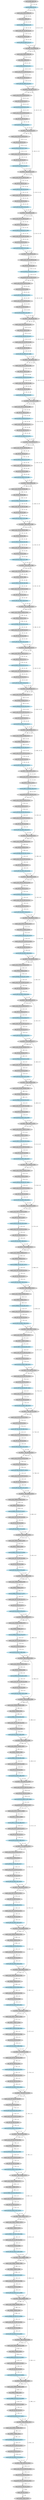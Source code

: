 strict digraph  {
"0 /nncf_model_input_0" [id=0, label="nncf_model_input_#0", style=filled, type=nncf_model_input];
"1 DenseNet/NNCFConv2d[conv1]/conv2d_0" [color=lightblue, id=1, label="conv2d_OW64_G0_#1", style=filled, type=conv2d];
"2 DenseNet/Sequential[dense1]/Bottleneck[0]/NNCFBatchNorm2d[bn1]/batch_norm_0" [id=2, label="batch_norm_IW64_OW64_#2", style=filled, type=batch_norm];
"3 DenseNet/Sequential[dense1]/Bottleneck[0]/relu_0" [id=3, label="relu_IW64_OW64_#3", style=filled, type=relu];
"4 DenseNet/Sequential[dense1]/Bottleneck[0]/NNCFConv2d[conv1]/conv2d_0" [color=lightblue, id=4, label="conv2d_IW64_OW128_G1_#4", style=filled, type=conv2d];
"5 DenseNet/Sequential[dense1]/Bottleneck[0]/NNCFBatchNorm2d[bn2]/batch_norm_0" [id=5, label="batch_norm_IW128_OW128_#5", style=filled, type=batch_norm];
"6 DenseNet/Sequential[dense1]/Bottleneck[0]/relu_1" [id=6, label="relu_IW128_OW128_#6", style=filled, type=relu];
"7 DenseNet/Sequential[dense1]/Bottleneck[0]/NNCFConv2d[conv2]/conv2d_0" [color=lightblue, id=7, label="conv2d_IW128_OW32_G2_#7", style=filled, type=conv2d];
"8 DenseNet/Sequential[dense1]/Bottleneck[0]/cat_0" [id=8, label="cat_IW[32, 64]_OW96_#8", style=filled, type=cat];
"9 DenseNet/Sequential[dense1]/Bottleneck[1]/NNCFBatchNorm2d[bn1]/batch_norm_0" [id=9, label="batch_norm_IW96_OW96_#9", style=filled, type=batch_norm];
"10 DenseNet/Sequential[dense1]/Bottleneck[1]/relu_0" [id=10, label="relu_IW96_OW96_#10", style=filled, type=relu];
"11 DenseNet/Sequential[dense1]/Bottleneck[1]/NNCFConv2d[conv1]/conv2d_0" [color=lightblue, id=11, label="conv2d_IW96_OW128_G3_#11", style=filled, type=conv2d];
"12 DenseNet/Sequential[dense1]/Bottleneck[1]/NNCFBatchNorm2d[bn2]/batch_norm_0" [id=12, label="batch_norm_IW128_OW128_#12", style=filled, type=batch_norm];
"13 DenseNet/Sequential[dense1]/Bottleneck[1]/relu_1" [id=13, label="relu_IW128_OW128_#13", style=filled, type=relu];
"14 DenseNet/Sequential[dense1]/Bottleneck[1]/NNCFConv2d[conv2]/conv2d_0" [color=lightblue, id=14, label="conv2d_IW128_OW32_G4_#14", style=filled, type=conv2d];
"15 DenseNet/Sequential[dense1]/Bottleneck[1]/cat_0" [id=15, label="cat_IW[32, 96]_OW128_#15", style=filled, type=cat];
"16 DenseNet/Sequential[dense1]/Bottleneck[2]/NNCFBatchNorm2d[bn1]/batch_norm_0" [id=16, label="batch_norm_IW128_OW128_#16", style=filled, type=batch_norm];
"17 DenseNet/Sequential[dense1]/Bottleneck[2]/relu_0" [id=17, label="relu_IW128_OW128_#17", style=filled, type=relu];
"18 DenseNet/Sequential[dense1]/Bottleneck[2]/NNCFConv2d[conv1]/conv2d_0" [color=lightblue, id=18, label="conv2d_IW128_OW128_G5_#18", style=filled, type=conv2d];
"19 DenseNet/Sequential[dense1]/Bottleneck[2]/NNCFBatchNorm2d[bn2]/batch_norm_0" [id=19, label="batch_norm_IW128_OW128_#19", style=filled, type=batch_norm];
"20 DenseNet/Sequential[dense1]/Bottleneck[2]/relu_1" [id=20, label="relu_IW128_OW128_#20", style=filled, type=relu];
"21 DenseNet/Sequential[dense1]/Bottleneck[2]/NNCFConv2d[conv2]/conv2d_0" [color=lightblue, id=21, label="conv2d_IW128_OW32_G6_#21", style=filled, type=conv2d];
"22 DenseNet/Sequential[dense1]/Bottleneck[2]/cat_0" [id=22, label="cat_IW[32, 128]_OW160_#22", style=filled, type=cat];
"23 DenseNet/Sequential[dense1]/Bottleneck[3]/NNCFBatchNorm2d[bn1]/batch_norm_0" [id=23, label="batch_norm_IW160_OW160_#23", style=filled, type=batch_norm];
"24 DenseNet/Sequential[dense1]/Bottleneck[3]/relu_0" [id=24, label="relu_IW160_OW160_#24", style=filled, type=relu];
"25 DenseNet/Sequential[dense1]/Bottleneck[3]/NNCFConv2d[conv1]/conv2d_0" [color=lightblue, id=25, label="conv2d_IW160_OW128_G7_#25", style=filled, type=conv2d];
"26 DenseNet/Sequential[dense1]/Bottleneck[3]/NNCFBatchNorm2d[bn2]/batch_norm_0" [id=26, label="batch_norm_IW128_OW128_#26", style=filled, type=batch_norm];
"27 DenseNet/Sequential[dense1]/Bottleneck[3]/relu_1" [id=27, label="relu_IW128_OW128_#27", style=filled, type=relu];
"28 DenseNet/Sequential[dense1]/Bottleneck[3]/NNCFConv2d[conv2]/conv2d_0" [color=lightblue, id=28, label="conv2d_IW128_OW32_G8_#28", style=filled, type=conv2d];
"29 DenseNet/Sequential[dense1]/Bottleneck[3]/cat_0" [id=29, label="cat_IW[32, 160]_OW192_#29", style=filled, type=cat];
"30 DenseNet/Sequential[dense1]/Bottleneck[4]/NNCFBatchNorm2d[bn1]/batch_norm_0" [id=30, label="batch_norm_IW192_OW192_#30", style=filled, type=batch_norm];
"31 DenseNet/Sequential[dense1]/Bottleneck[4]/relu_0" [id=31, label="relu_IW192_OW192_#31", style=filled, type=relu];
"32 DenseNet/Sequential[dense1]/Bottleneck[4]/NNCFConv2d[conv1]/conv2d_0" [color=lightblue, id=32, label="conv2d_IW192_OW128_G9_#32", style=filled, type=conv2d];
"33 DenseNet/Sequential[dense1]/Bottleneck[4]/NNCFBatchNorm2d[bn2]/batch_norm_0" [id=33, label="batch_norm_IW128_OW128_#33", style=filled, type=batch_norm];
"34 DenseNet/Sequential[dense1]/Bottleneck[4]/relu_1" [id=34, label="relu_IW128_OW128_#34", style=filled, type=relu];
"35 DenseNet/Sequential[dense1]/Bottleneck[4]/NNCFConv2d[conv2]/conv2d_0" [color=lightblue, id=35, label="conv2d_IW128_OW32_G10_#35", style=filled, type=conv2d];
"36 DenseNet/Sequential[dense1]/Bottleneck[4]/cat_0" [id=36, label="cat_IW[32, 192]_OW224_#36", style=filled, type=cat];
"37 DenseNet/Sequential[dense1]/Bottleneck[5]/NNCFBatchNorm2d[bn1]/batch_norm_0" [id=37, label="batch_norm_IW224_OW224_#37", style=filled, type=batch_norm];
"38 DenseNet/Sequential[dense1]/Bottleneck[5]/relu_0" [id=38, label="relu_IW224_OW224_#38", style=filled, type=relu];
"39 DenseNet/Sequential[dense1]/Bottleneck[5]/NNCFConv2d[conv1]/conv2d_0" [color=lightblue, id=39, label="conv2d_IW224_OW128_G11_#39", style=filled, type=conv2d];
"40 DenseNet/Sequential[dense1]/Bottleneck[5]/NNCFBatchNorm2d[bn2]/batch_norm_0" [id=40, label="batch_norm_IW128_OW128_#40", style=filled, type=batch_norm];
"41 DenseNet/Sequential[dense1]/Bottleneck[5]/relu_1" [id=41, label="relu_IW128_OW128_#41", style=filled, type=relu];
"42 DenseNet/Sequential[dense1]/Bottleneck[5]/NNCFConv2d[conv2]/conv2d_0" [color=lightblue, id=42, label="conv2d_IW128_OW32_G12_#42", style=filled, type=conv2d];
"43 DenseNet/Sequential[dense1]/Bottleneck[5]/cat_0" [id=43, label="cat_IW[32, 224]_OW256_#43", style=filled, type=cat];
"44 DenseNet/Transition[trans1]/NNCFBatchNorm2d[bn]/batch_norm_0" [id=44, label="batch_norm_IW256_OW256_#44", style=filled, type=batch_norm];
"45 DenseNet/Transition[trans1]/relu_0" [id=45, label="relu_IW256_OW256_#45", style=filled, type=relu];
"46 DenseNet/Transition[trans1]/NNCFConv2d[conv]/conv2d_0" [color=lightblue, id=46, label="conv2d_IW256_OW128_G13_#46", style=filled, type=conv2d];
"47 DenseNet/Transition[trans1]/avg_pool2d_0" [id=47, label="avg_pool2d_IW128_OW128_#47", style=filled, type=avg_pool2d];
"48 DenseNet/Sequential[dense2]/Bottleneck[0]/NNCFBatchNorm2d[bn1]/batch_norm_0" [id=48, label="batch_norm_IW128_OW128_#48", style=filled, type=batch_norm];
"49 DenseNet/Sequential[dense2]/Bottleneck[0]/relu_0" [id=49, label="relu_IW128_OW128_#49", style=filled, type=relu];
"50 DenseNet/Sequential[dense2]/Bottleneck[0]/NNCFConv2d[conv1]/conv2d_0" [color=lightblue, id=50, label="conv2d_IW128_OW128_G14_#50", style=filled, type=conv2d];
"51 DenseNet/Sequential[dense2]/Bottleneck[0]/NNCFBatchNorm2d[bn2]/batch_norm_0" [id=51, label="batch_norm_IW128_OW128_#51", style=filled, type=batch_norm];
"52 DenseNet/Sequential[dense2]/Bottleneck[0]/relu_1" [id=52, label="relu_IW128_OW128_#52", style=filled, type=relu];
"53 DenseNet/Sequential[dense2]/Bottleneck[0]/NNCFConv2d[conv2]/conv2d_0" [color=lightblue, id=53, label="conv2d_IW128_OW32_G15_#53", style=filled, type=conv2d];
"54 DenseNet/Sequential[dense2]/Bottleneck[0]/cat_0" [id=54, label="cat_IW[32, 128]_OW160_#54", style=filled, type=cat];
"55 DenseNet/Sequential[dense2]/Bottleneck[1]/NNCFBatchNorm2d[bn1]/batch_norm_0" [id=55, label="batch_norm_IW160_OW160_#55", style=filled, type=batch_norm];
"56 DenseNet/Sequential[dense2]/Bottleneck[1]/relu_0" [id=56, label="relu_IW160_OW160_#56", style=filled, type=relu];
"57 DenseNet/Sequential[dense2]/Bottleneck[1]/NNCFConv2d[conv1]/conv2d_0" [color=lightblue, id=57, label="conv2d_IW160_OW128_G16_#57", style=filled, type=conv2d];
"58 DenseNet/Sequential[dense2]/Bottleneck[1]/NNCFBatchNorm2d[bn2]/batch_norm_0" [id=58, label="batch_norm_IW128_OW128_#58", style=filled, type=batch_norm];
"59 DenseNet/Sequential[dense2]/Bottleneck[1]/relu_1" [id=59, label="relu_IW128_OW128_#59", style=filled, type=relu];
"60 DenseNet/Sequential[dense2]/Bottleneck[1]/NNCFConv2d[conv2]/conv2d_0" [color=lightblue, id=60, label="conv2d_IW128_OW32_G17_#60", style=filled, type=conv2d];
"61 DenseNet/Sequential[dense2]/Bottleneck[1]/cat_0" [id=61, label="cat_IW[32, 160]_OW192_#61", style=filled, type=cat];
"62 DenseNet/Sequential[dense2]/Bottleneck[2]/NNCFBatchNorm2d[bn1]/batch_norm_0" [id=62, label="batch_norm_IW192_OW192_#62", style=filled, type=batch_norm];
"63 DenseNet/Sequential[dense2]/Bottleneck[2]/relu_0" [id=63, label="relu_IW192_OW192_#63", style=filled, type=relu];
"64 DenseNet/Sequential[dense2]/Bottleneck[2]/NNCFConv2d[conv1]/conv2d_0" [color=lightblue, id=64, label="conv2d_IW192_OW128_G18_#64", style=filled, type=conv2d];
"65 DenseNet/Sequential[dense2]/Bottleneck[2]/NNCFBatchNorm2d[bn2]/batch_norm_0" [id=65, label="batch_norm_IW128_OW128_#65", style=filled, type=batch_norm];
"66 DenseNet/Sequential[dense2]/Bottleneck[2]/relu_1" [id=66, label="relu_IW128_OW128_#66", style=filled, type=relu];
"67 DenseNet/Sequential[dense2]/Bottleneck[2]/NNCFConv2d[conv2]/conv2d_0" [color=lightblue, id=67, label="conv2d_IW128_OW32_G19_#67", style=filled, type=conv2d];
"68 DenseNet/Sequential[dense2]/Bottleneck[2]/cat_0" [id=68, label="cat_IW[32, 192]_OW224_#68", style=filled, type=cat];
"69 DenseNet/Sequential[dense2]/Bottleneck[3]/NNCFBatchNorm2d[bn1]/batch_norm_0" [id=69, label="batch_norm_IW224_OW224_#69", style=filled, type=batch_norm];
"70 DenseNet/Sequential[dense2]/Bottleneck[3]/relu_0" [id=70, label="relu_IW224_OW224_#70", style=filled, type=relu];
"71 DenseNet/Sequential[dense2]/Bottleneck[3]/NNCFConv2d[conv1]/conv2d_0" [color=lightblue, id=71, label="conv2d_IW224_OW128_G20_#71", style=filled, type=conv2d];
"72 DenseNet/Sequential[dense2]/Bottleneck[3]/NNCFBatchNorm2d[bn2]/batch_norm_0" [id=72, label="batch_norm_IW128_OW128_#72", style=filled, type=batch_norm];
"73 DenseNet/Sequential[dense2]/Bottleneck[3]/relu_1" [id=73, label="relu_IW128_OW128_#73", style=filled, type=relu];
"74 DenseNet/Sequential[dense2]/Bottleneck[3]/NNCFConv2d[conv2]/conv2d_0" [color=lightblue, id=74, label="conv2d_IW128_OW32_G21_#74", style=filled, type=conv2d];
"75 DenseNet/Sequential[dense2]/Bottleneck[3]/cat_0" [id=75, label="cat_IW[32, 224]_OW256_#75", style=filled, type=cat];
"76 DenseNet/Sequential[dense2]/Bottleneck[4]/NNCFBatchNorm2d[bn1]/batch_norm_0" [id=76, label="batch_norm_IW256_OW256_#76", style=filled, type=batch_norm];
"77 DenseNet/Sequential[dense2]/Bottleneck[4]/relu_0" [id=77, label="relu_IW256_OW256_#77", style=filled, type=relu];
"78 DenseNet/Sequential[dense2]/Bottleneck[4]/NNCFConv2d[conv1]/conv2d_0" [color=lightblue, id=78, label="conv2d_IW256_OW128_G22_#78", style=filled, type=conv2d];
"79 DenseNet/Sequential[dense2]/Bottleneck[4]/NNCFBatchNorm2d[bn2]/batch_norm_0" [id=79, label="batch_norm_IW128_OW128_#79", style=filled, type=batch_norm];
"80 DenseNet/Sequential[dense2]/Bottleneck[4]/relu_1" [id=80, label="relu_IW128_OW128_#80", style=filled, type=relu];
"81 DenseNet/Sequential[dense2]/Bottleneck[4]/NNCFConv2d[conv2]/conv2d_0" [color=lightblue, id=81, label="conv2d_IW128_OW32_G23_#81", style=filled, type=conv2d];
"82 DenseNet/Sequential[dense2]/Bottleneck[4]/cat_0" [id=82, label="cat_IW[32, 256]_OW288_#82", style=filled, type=cat];
"83 DenseNet/Sequential[dense2]/Bottleneck[5]/NNCFBatchNorm2d[bn1]/batch_norm_0" [id=83, label="batch_norm_IW288_OW288_#83", style=filled, type=batch_norm];
"84 DenseNet/Sequential[dense2]/Bottleneck[5]/relu_0" [id=84, label="relu_IW288_OW288_#84", style=filled, type=relu];
"85 DenseNet/Sequential[dense2]/Bottleneck[5]/NNCFConv2d[conv1]/conv2d_0" [color=lightblue, id=85, label="conv2d_IW288_OW128_G24_#85", style=filled, type=conv2d];
"86 DenseNet/Sequential[dense2]/Bottleneck[5]/NNCFBatchNorm2d[bn2]/batch_norm_0" [id=86, label="batch_norm_IW128_OW128_#86", style=filled, type=batch_norm];
"87 DenseNet/Sequential[dense2]/Bottleneck[5]/relu_1" [id=87, label="relu_IW128_OW128_#87", style=filled, type=relu];
"88 DenseNet/Sequential[dense2]/Bottleneck[5]/NNCFConv2d[conv2]/conv2d_0" [color=lightblue, id=88, label="conv2d_IW128_OW32_G25_#88", style=filled, type=conv2d];
"89 DenseNet/Sequential[dense2]/Bottleneck[5]/cat_0" [id=89, label="cat_IW[32, 288]_OW320_#89", style=filled, type=cat];
"90 DenseNet/Sequential[dense2]/Bottleneck[6]/NNCFBatchNorm2d[bn1]/batch_norm_0" [id=90, label="batch_norm_IW320_OW320_#90", style=filled, type=batch_norm];
"91 DenseNet/Sequential[dense2]/Bottleneck[6]/relu_0" [id=91, label="relu_IW320_OW320_#91", style=filled, type=relu];
"92 DenseNet/Sequential[dense2]/Bottleneck[6]/NNCFConv2d[conv1]/conv2d_0" [color=lightblue, id=92, label="conv2d_IW320_OW128_G26_#92", style=filled, type=conv2d];
"93 DenseNet/Sequential[dense2]/Bottleneck[6]/NNCFBatchNorm2d[bn2]/batch_norm_0" [id=93, label="batch_norm_IW128_OW128_#93", style=filled, type=batch_norm];
"94 DenseNet/Sequential[dense2]/Bottleneck[6]/relu_1" [id=94, label="relu_IW128_OW128_#94", style=filled, type=relu];
"95 DenseNet/Sequential[dense2]/Bottleneck[6]/NNCFConv2d[conv2]/conv2d_0" [color=lightblue, id=95, label="conv2d_IW128_OW32_G27_#95", style=filled, type=conv2d];
"96 DenseNet/Sequential[dense2]/Bottleneck[6]/cat_0" [id=96, label="cat_IW[32, 320]_OW352_#96", style=filled, type=cat];
"97 DenseNet/Sequential[dense2]/Bottleneck[7]/NNCFBatchNorm2d[bn1]/batch_norm_0" [id=97, label="batch_norm_IW352_OW352_#97", style=filled, type=batch_norm];
"98 DenseNet/Sequential[dense2]/Bottleneck[7]/relu_0" [id=98, label="relu_IW352_OW352_#98", style=filled, type=relu];
"99 DenseNet/Sequential[dense2]/Bottleneck[7]/NNCFConv2d[conv1]/conv2d_0" [color=lightblue, id=99, label="conv2d_IW352_OW128_G28_#99", style=filled, type=conv2d];
"100 DenseNet/Sequential[dense2]/Bottleneck[7]/NNCFBatchNorm2d[bn2]/batch_norm_0" [id=100, label="batch_norm_IW128_OW128_#100", style=filled, type=batch_norm];
"101 DenseNet/Sequential[dense2]/Bottleneck[7]/relu_1" [id=101, label="relu_IW128_OW128_#101", style=filled, type=relu];
"102 DenseNet/Sequential[dense2]/Bottleneck[7]/NNCFConv2d[conv2]/conv2d_0" [color=lightblue, id=102, label="conv2d_IW128_OW32_G29_#102", style=filled, type=conv2d];
"103 DenseNet/Sequential[dense2]/Bottleneck[7]/cat_0" [id=103, label="cat_IW[32, 352]_OW384_#103", style=filled, type=cat];
"104 DenseNet/Sequential[dense2]/Bottleneck[8]/NNCFBatchNorm2d[bn1]/batch_norm_0" [id=104, label="batch_norm_IW384_OW384_#104", style=filled, type=batch_norm];
"105 DenseNet/Sequential[dense2]/Bottleneck[8]/relu_0" [id=105, label="relu_IW384_OW384_#105", style=filled, type=relu];
"106 DenseNet/Sequential[dense2]/Bottleneck[8]/NNCFConv2d[conv1]/conv2d_0" [color=lightblue, id=106, label="conv2d_IW384_OW128_G30_#106", style=filled, type=conv2d];
"107 DenseNet/Sequential[dense2]/Bottleneck[8]/NNCFBatchNorm2d[bn2]/batch_norm_0" [id=107, label="batch_norm_IW128_OW128_#107", style=filled, type=batch_norm];
"108 DenseNet/Sequential[dense2]/Bottleneck[8]/relu_1" [id=108, label="relu_IW128_OW128_#108", style=filled, type=relu];
"109 DenseNet/Sequential[dense2]/Bottleneck[8]/NNCFConv2d[conv2]/conv2d_0" [color=lightblue, id=109, label="conv2d_IW128_OW32_G31_#109", style=filled, type=conv2d];
"110 DenseNet/Sequential[dense2]/Bottleneck[8]/cat_0" [id=110, label="cat_IW[32, 384]_OW416_#110", style=filled, type=cat];
"111 DenseNet/Sequential[dense2]/Bottleneck[9]/NNCFBatchNorm2d[bn1]/batch_norm_0" [id=111, label="batch_norm_IW416_OW416_#111", style=filled, type=batch_norm];
"112 DenseNet/Sequential[dense2]/Bottleneck[9]/relu_0" [id=112, label="relu_IW416_OW416_#112", style=filled, type=relu];
"113 DenseNet/Sequential[dense2]/Bottleneck[9]/NNCFConv2d[conv1]/conv2d_0" [color=lightblue, id=113, label="conv2d_IW416_OW128_G32_#113", style=filled, type=conv2d];
"114 DenseNet/Sequential[dense2]/Bottleneck[9]/NNCFBatchNorm2d[bn2]/batch_norm_0" [id=114, label="batch_norm_IW128_OW128_#114", style=filled, type=batch_norm];
"115 DenseNet/Sequential[dense2]/Bottleneck[9]/relu_1" [id=115, label="relu_IW128_OW128_#115", style=filled, type=relu];
"116 DenseNet/Sequential[dense2]/Bottleneck[9]/NNCFConv2d[conv2]/conv2d_0" [color=lightblue, id=116, label="conv2d_IW128_OW32_G33_#116", style=filled, type=conv2d];
"117 DenseNet/Sequential[dense2]/Bottleneck[9]/cat_0" [id=117, label="cat_IW[32, 416]_OW448_#117", style=filled, type=cat];
"118 DenseNet/Sequential[dense2]/Bottleneck[10]/NNCFBatchNorm2d[bn1]/batch_norm_0" [id=118, label="batch_norm_IW448_OW448_#118", style=filled, type=batch_norm];
"119 DenseNet/Sequential[dense2]/Bottleneck[10]/relu_0" [id=119, label="relu_IW448_OW448_#119", style=filled, type=relu];
"120 DenseNet/Sequential[dense2]/Bottleneck[10]/NNCFConv2d[conv1]/conv2d_0" [color=lightblue, id=120, label="conv2d_IW448_OW128_G34_#120", style=filled, type=conv2d];
"121 DenseNet/Sequential[dense2]/Bottleneck[10]/NNCFBatchNorm2d[bn2]/batch_norm_0" [id=121, label="batch_norm_IW128_OW128_#121", style=filled, type=batch_norm];
"122 DenseNet/Sequential[dense2]/Bottleneck[10]/relu_1" [id=122, label="relu_IW128_OW128_#122", style=filled, type=relu];
"123 DenseNet/Sequential[dense2]/Bottleneck[10]/NNCFConv2d[conv2]/conv2d_0" [color=lightblue, id=123, label="conv2d_IW128_OW32_G35_#123", style=filled, type=conv2d];
"124 DenseNet/Sequential[dense2]/Bottleneck[10]/cat_0" [id=124, label="cat_IW[32, 448]_OW480_#124", style=filled, type=cat];
"125 DenseNet/Sequential[dense2]/Bottleneck[11]/NNCFBatchNorm2d[bn1]/batch_norm_0" [id=125, label="batch_norm_IW480_OW480_#125", style=filled, type=batch_norm];
"126 DenseNet/Sequential[dense2]/Bottleneck[11]/relu_0" [id=126, label="relu_IW480_OW480_#126", style=filled, type=relu];
"127 DenseNet/Sequential[dense2]/Bottleneck[11]/NNCFConv2d[conv1]/conv2d_0" [color=lightblue, id=127, label="conv2d_IW480_OW128_G36_#127", style=filled, type=conv2d];
"128 DenseNet/Sequential[dense2]/Bottleneck[11]/NNCFBatchNorm2d[bn2]/batch_norm_0" [id=128, label="batch_norm_IW128_OW128_#128", style=filled, type=batch_norm];
"129 DenseNet/Sequential[dense2]/Bottleneck[11]/relu_1" [id=129, label="relu_IW128_OW128_#129", style=filled, type=relu];
"130 DenseNet/Sequential[dense2]/Bottleneck[11]/NNCFConv2d[conv2]/conv2d_0" [color=lightblue, id=130, label="conv2d_IW128_OW32_G37_#130", style=filled, type=conv2d];
"131 DenseNet/Sequential[dense2]/Bottleneck[11]/cat_0" [id=131, label="cat_IW[32, 480]_OW512_#131", style=filled, type=cat];
"132 DenseNet/Transition[trans2]/NNCFBatchNorm2d[bn]/batch_norm_0" [id=132, label="batch_norm_IW512_OW512_#132", style=filled, type=batch_norm];
"133 DenseNet/Transition[trans2]/relu_0" [id=133, label="relu_IW512_OW512_#133", style=filled, type=relu];
"134 DenseNet/Transition[trans2]/NNCFConv2d[conv]/conv2d_0" [color=lightblue, id=134, label="conv2d_IW512_OW256_G38_#134", style=filled, type=conv2d];
"135 DenseNet/Transition[trans2]/avg_pool2d_0" [id=135, label="avg_pool2d_IW256_OW256_#135", style=filled, type=avg_pool2d];
"136 DenseNet/Sequential[dense3]/Bottleneck[0]/NNCFBatchNorm2d[bn1]/batch_norm_0" [id=136, label="batch_norm_IW256_OW256_#136", style=filled, type=batch_norm];
"137 DenseNet/Sequential[dense3]/Bottleneck[0]/relu_0" [id=137, label="relu_IW256_OW256_#137", style=filled, type=relu];
"138 DenseNet/Sequential[dense3]/Bottleneck[0]/NNCFConv2d[conv1]/conv2d_0" [color=lightblue, id=138, label="conv2d_IW256_OW128_G39_#138", style=filled, type=conv2d];
"139 DenseNet/Sequential[dense3]/Bottleneck[0]/NNCFBatchNorm2d[bn2]/batch_norm_0" [id=139, label="batch_norm_IW128_OW128_#139", style=filled, type=batch_norm];
"140 DenseNet/Sequential[dense3]/Bottleneck[0]/relu_1" [id=140, label="relu_IW128_OW128_#140", style=filled, type=relu];
"141 DenseNet/Sequential[dense3]/Bottleneck[0]/NNCFConv2d[conv2]/conv2d_0" [color=lightblue, id=141, label="conv2d_IW128_OW32_G40_#141", style=filled, type=conv2d];
"142 DenseNet/Sequential[dense3]/Bottleneck[0]/cat_0" [id=142, label="cat_IW[32, 256]_OW288_#142", style=filled, type=cat];
"143 DenseNet/Sequential[dense3]/Bottleneck[1]/NNCFBatchNorm2d[bn1]/batch_norm_0" [id=143, label="batch_norm_IW288_OW288_#143", style=filled, type=batch_norm];
"144 DenseNet/Sequential[dense3]/Bottleneck[1]/relu_0" [id=144, label="relu_IW288_OW288_#144", style=filled, type=relu];
"145 DenseNet/Sequential[dense3]/Bottleneck[1]/NNCFConv2d[conv1]/conv2d_0" [color=lightblue, id=145, label="conv2d_IW288_OW128_G41_#145", style=filled, type=conv2d];
"146 DenseNet/Sequential[dense3]/Bottleneck[1]/NNCFBatchNorm2d[bn2]/batch_norm_0" [id=146, label="batch_norm_IW128_OW128_#146", style=filled, type=batch_norm];
"147 DenseNet/Sequential[dense3]/Bottleneck[1]/relu_1" [id=147, label="relu_IW128_OW128_#147", style=filled, type=relu];
"148 DenseNet/Sequential[dense3]/Bottleneck[1]/NNCFConv2d[conv2]/conv2d_0" [color=lightblue, id=148, label="conv2d_IW128_OW32_G42_#148", style=filled, type=conv2d];
"149 DenseNet/Sequential[dense3]/Bottleneck[1]/cat_0" [id=149, label="cat_IW[32, 288]_OW320_#149", style=filled, type=cat];
"150 DenseNet/Sequential[dense3]/Bottleneck[2]/NNCFBatchNorm2d[bn1]/batch_norm_0" [id=150, label="batch_norm_IW320_OW320_#150", style=filled, type=batch_norm];
"151 DenseNet/Sequential[dense3]/Bottleneck[2]/relu_0" [id=151, label="relu_IW320_OW320_#151", style=filled, type=relu];
"152 DenseNet/Sequential[dense3]/Bottleneck[2]/NNCFConv2d[conv1]/conv2d_0" [color=lightblue, id=152, label="conv2d_IW320_OW128_G43_#152", style=filled, type=conv2d];
"153 DenseNet/Sequential[dense3]/Bottleneck[2]/NNCFBatchNorm2d[bn2]/batch_norm_0" [id=153, label="batch_norm_IW128_OW128_#153", style=filled, type=batch_norm];
"154 DenseNet/Sequential[dense3]/Bottleneck[2]/relu_1" [id=154, label="relu_IW128_OW128_#154", style=filled, type=relu];
"155 DenseNet/Sequential[dense3]/Bottleneck[2]/NNCFConv2d[conv2]/conv2d_0" [color=lightblue, id=155, label="conv2d_IW128_OW32_G44_#155", style=filled, type=conv2d];
"156 DenseNet/Sequential[dense3]/Bottleneck[2]/cat_0" [id=156, label="cat_IW[32, 320]_OW352_#156", style=filled, type=cat];
"157 DenseNet/Sequential[dense3]/Bottleneck[3]/NNCFBatchNorm2d[bn1]/batch_norm_0" [id=157, label="batch_norm_IW352_OW352_#157", style=filled, type=batch_norm];
"158 DenseNet/Sequential[dense3]/Bottleneck[3]/relu_0" [id=158, label="relu_IW352_OW352_#158", style=filled, type=relu];
"159 DenseNet/Sequential[dense3]/Bottleneck[3]/NNCFConv2d[conv1]/conv2d_0" [color=lightblue, id=159, label="conv2d_IW352_OW128_G45_#159", style=filled, type=conv2d];
"160 DenseNet/Sequential[dense3]/Bottleneck[3]/NNCFBatchNorm2d[bn2]/batch_norm_0" [id=160, label="batch_norm_IW128_OW128_#160", style=filled, type=batch_norm];
"161 DenseNet/Sequential[dense3]/Bottleneck[3]/relu_1" [id=161, label="relu_IW128_OW128_#161", style=filled, type=relu];
"162 DenseNet/Sequential[dense3]/Bottleneck[3]/NNCFConv2d[conv2]/conv2d_0" [color=lightblue, id=162, label="conv2d_IW128_OW32_G46_#162", style=filled, type=conv2d];
"163 DenseNet/Sequential[dense3]/Bottleneck[3]/cat_0" [id=163, label="cat_IW[32, 352]_OW384_#163", style=filled, type=cat];
"164 DenseNet/Sequential[dense3]/Bottleneck[4]/NNCFBatchNorm2d[bn1]/batch_norm_0" [id=164, label="batch_norm_IW384_OW384_#164", style=filled, type=batch_norm];
"165 DenseNet/Sequential[dense3]/Bottleneck[4]/relu_0" [id=165, label="relu_IW384_OW384_#165", style=filled, type=relu];
"166 DenseNet/Sequential[dense3]/Bottleneck[4]/NNCFConv2d[conv1]/conv2d_0" [color=lightblue, id=166, label="conv2d_IW384_OW128_G47_#166", style=filled, type=conv2d];
"167 DenseNet/Sequential[dense3]/Bottleneck[4]/NNCFBatchNorm2d[bn2]/batch_norm_0" [id=167, label="batch_norm_IW128_OW128_#167", style=filled, type=batch_norm];
"168 DenseNet/Sequential[dense3]/Bottleneck[4]/relu_1" [id=168, label="relu_IW128_OW128_#168", style=filled, type=relu];
"169 DenseNet/Sequential[dense3]/Bottleneck[4]/NNCFConv2d[conv2]/conv2d_0" [color=lightblue, id=169, label="conv2d_IW128_OW32_G48_#169", style=filled, type=conv2d];
"170 DenseNet/Sequential[dense3]/Bottleneck[4]/cat_0" [id=170, label="cat_IW[32, 384]_OW416_#170", style=filled, type=cat];
"171 DenseNet/Sequential[dense3]/Bottleneck[5]/NNCFBatchNorm2d[bn1]/batch_norm_0" [id=171, label="batch_norm_IW416_OW416_#171", style=filled, type=batch_norm];
"172 DenseNet/Sequential[dense3]/Bottleneck[5]/relu_0" [id=172, label="relu_IW416_OW416_#172", style=filled, type=relu];
"173 DenseNet/Sequential[dense3]/Bottleneck[5]/NNCFConv2d[conv1]/conv2d_0" [color=lightblue, id=173, label="conv2d_IW416_OW128_G49_#173", style=filled, type=conv2d];
"174 DenseNet/Sequential[dense3]/Bottleneck[5]/NNCFBatchNorm2d[bn2]/batch_norm_0" [id=174, label="batch_norm_IW128_OW128_#174", style=filled, type=batch_norm];
"175 DenseNet/Sequential[dense3]/Bottleneck[5]/relu_1" [id=175, label="relu_IW128_OW128_#175", style=filled, type=relu];
"176 DenseNet/Sequential[dense3]/Bottleneck[5]/NNCFConv2d[conv2]/conv2d_0" [color=lightblue, id=176, label="conv2d_IW128_OW32_G50_#176", style=filled, type=conv2d];
"177 DenseNet/Sequential[dense3]/Bottleneck[5]/cat_0" [id=177, label="cat_IW[32, 416]_OW448_#177", style=filled, type=cat];
"178 DenseNet/Sequential[dense3]/Bottleneck[6]/NNCFBatchNorm2d[bn1]/batch_norm_0" [id=178, label="batch_norm_IW448_OW448_#178", style=filled, type=batch_norm];
"179 DenseNet/Sequential[dense3]/Bottleneck[6]/relu_0" [id=179, label="relu_IW448_OW448_#179", style=filled, type=relu];
"180 DenseNet/Sequential[dense3]/Bottleneck[6]/NNCFConv2d[conv1]/conv2d_0" [color=lightblue, id=180, label="conv2d_IW448_OW128_G51_#180", style=filled, type=conv2d];
"181 DenseNet/Sequential[dense3]/Bottleneck[6]/NNCFBatchNorm2d[bn2]/batch_norm_0" [id=181, label="batch_norm_IW128_OW128_#181", style=filled, type=batch_norm];
"182 DenseNet/Sequential[dense3]/Bottleneck[6]/relu_1" [id=182, label="relu_IW128_OW128_#182", style=filled, type=relu];
"183 DenseNet/Sequential[dense3]/Bottleneck[6]/NNCFConv2d[conv2]/conv2d_0" [color=lightblue, id=183, label="conv2d_IW128_OW32_G52_#183", style=filled, type=conv2d];
"184 DenseNet/Sequential[dense3]/Bottleneck[6]/cat_0" [id=184, label="cat_IW[32, 448]_OW480_#184", style=filled, type=cat];
"185 DenseNet/Sequential[dense3]/Bottleneck[7]/NNCFBatchNorm2d[bn1]/batch_norm_0" [id=185, label="batch_norm_IW480_OW480_#185", style=filled, type=batch_norm];
"186 DenseNet/Sequential[dense3]/Bottleneck[7]/relu_0" [id=186, label="relu_IW480_OW480_#186", style=filled, type=relu];
"187 DenseNet/Sequential[dense3]/Bottleneck[7]/NNCFConv2d[conv1]/conv2d_0" [color=lightblue, id=187, label="conv2d_IW480_OW128_G53_#187", style=filled, type=conv2d];
"188 DenseNet/Sequential[dense3]/Bottleneck[7]/NNCFBatchNorm2d[bn2]/batch_norm_0" [id=188, label="batch_norm_IW128_OW128_#188", style=filled, type=batch_norm];
"189 DenseNet/Sequential[dense3]/Bottleneck[7]/relu_1" [id=189, label="relu_IW128_OW128_#189", style=filled, type=relu];
"190 DenseNet/Sequential[dense3]/Bottleneck[7]/NNCFConv2d[conv2]/conv2d_0" [color=lightblue, id=190, label="conv2d_IW128_OW32_G54_#190", style=filled, type=conv2d];
"191 DenseNet/Sequential[dense3]/Bottleneck[7]/cat_0" [id=191, label="cat_IW[32, 480]_OW512_#191", style=filled, type=cat];
"192 DenseNet/Sequential[dense3]/Bottleneck[8]/NNCFBatchNorm2d[bn1]/batch_norm_0" [id=192, label="batch_norm_IW512_OW512_#192", style=filled, type=batch_norm];
"193 DenseNet/Sequential[dense3]/Bottleneck[8]/relu_0" [id=193, label="relu_IW512_OW512_#193", style=filled, type=relu];
"194 DenseNet/Sequential[dense3]/Bottleneck[8]/NNCFConv2d[conv1]/conv2d_0" [color=lightblue, id=194, label="conv2d_IW512_OW128_G55_#194", style=filled, type=conv2d];
"195 DenseNet/Sequential[dense3]/Bottleneck[8]/NNCFBatchNorm2d[bn2]/batch_norm_0" [id=195, label="batch_norm_IW128_OW128_#195", style=filled, type=batch_norm];
"196 DenseNet/Sequential[dense3]/Bottleneck[8]/relu_1" [id=196, label="relu_IW128_OW128_#196", style=filled, type=relu];
"197 DenseNet/Sequential[dense3]/Bottleneck[8]/NNCFConv2d[conv2]/conv2d_0" [color=lightblue, id=197, label="conv2d_IW128_OW32_G56_#197", style=filled, type=conv2d];
"198 DenseNet/Sequential[dense3]/Bottleneck[8]/cat_0" [id=198, label="cat_IW[32, 512]_OW544_#198", style=filled, type=cat];
"199 DenseNet/Sequential[dense3]/Bottleneck[9]/NNCFBatchNorm2d[bn1]/batch_norm_0" [id=199, label="batch_norm_IW544_OW544_#199", style=filled, type=batch_norm];
"200 DenseNet/Sequential[dense3]/Bottleneck[9]/relu_0" [id=200, label="relu_IW544_OW544_#200", style=filled, type=relu];
"201 DenseNet/Sequential[dense3]/Bottleneck[9]/NNCFConv2d[conv1]/conv2d_0" [color=lightblue, id=201, label="conv2d_IW544_OW128_G57_#201", style=filled, type=conv2d];
"202 DenseNet/Sequential[dense3]/Bottleneck[9]/NNCFBatchNorm2d[bn2]/batch_norm_0" [id=202, label="batch_norm_IW128_OW128_#202", style=filled, type=batch_norm];
"203 DenseNet/Sequential[dense3]/Bottleneck[9]/relu_1" [id=203, label="relu_IW128_OW128_#203", style=filled, type=relu];
"204 DenseNet/Sequential[dense3]/Bottleneck[9]/NNCFConv2d[conv2]/conv2d_0" [color=lightblue, id=204, label="conv2d_IW128_OW32_G58_#204", style=filled, type=conv2d];
"205 DenseNet/Sequential[dense3]/Bottleneck[9]/cat_0" [id=205, label="cat_IW[32, 544]_OW576_#205", style=filled, type=cat];
"206 DenseNet/Sequential[dense3]/Bottleneck[10]/NNCFBatchNorm2d[bn1]/batch_norm_0" [id=206, label="batch_norm_IW576_OW576_#206", style=filled, type=batch_norm];
"207 DenseNet/Sequential[dense3]/Bottleneck[10]/relu_0" [id=207, label="relu_IW576_OW576_#207", style=filled, type=relu];
"208 DenseNet/Sequential[dense3]/Bottleneck[10]/NNCFConv2d[conv1]/conv2d_0" [color=lightblue, id=208, label="conv2d_IW576_OW128_G59_#208", style=filled, type=conv2d];
"209 DenseNet/Sequential[dense3]/Bottleneck[10]/NNCFBatchNorm2d[bn2]/batch_norm_0" [id=209, label="batch_norm_IW128_OW128_#209", style=filled, type=batch_norm];
"210 DenseNet/Sequential[dense3]/Bottleneck[10]/relu_1" [id=210, label="relu_IW128_OW128_#210", style=filled, type=relu];
"211 DenseNet/Sequential[dense3]/Bottleneck[10]/NNCFConv2d[conv2]/conv2d_0" [color=lightblue, id=211, label="conv2d_IW128_OW32_G60_#211", style=filled, type=conv2d];
"212 DenseNet/Sequential[dense3]/Bottleneck[10]/cat_0" [id=212, label="cat_IW[32, 576]_OW608_#212", style=filled, type=cat];
"213 DenseNet/Sequential[dense3]/Bottleneck[11]/NNCFBatchNorm2d[bn1]/batch_norm_0" [id=213, label="batch_norm_IW608_OW608_#213", style=filled, type=batch_norm];
"214 DenseNet/Sequential[dense3]/Bottleneck[11]/relu_0" [id=214, label="relu_IW608_OW608_#214", style=filled, type=relu];
"215 DenseNet/Sequential[dense3]/Bottleneck[11]/NNCFConv2d[conv1]/conv2d_0" [color=lightblue, id=215, label="conv2d_IW608_OW128_G61_#215", style=filled, type=conv2d];
"216 DenseNet/Sequential[dense3]/Bottleneck[11]/NNCFBatchNorm2d[bn2]/batch_norm_0" [id=216, label="batch_norm_IW128_OW128_#216", style=filled, type=batch_norm];
"217 DenseNet/Sequential[dense3]/Bottleneck[11]/relu_1" [id=217, label="relu_IW128_OW128_#217", style=filled, type=relu];
"218 DenseNet/Sequential[dense3]/Bottleneck[11]/NNCFConv2d[conv2]/conv2d_0" [color=lightblue, id=218, label="conv2d_IW128_OW32_G62_#218", style=filled, type=conv2d];
"219 DenseNet/Sequential[dense3]/Bottleneck[11]/cat_0" [id=219, label="cat_IW[32, 608]_OW640_#219", style=filled, type=cat];
"220 DenseNet/Sequential[dense3]/Bottleneck[12]/NNCFBatchNorm2d[bn1]/batch_norm_0" [id=220, label="batch_norm_IW640_OW640_#220", style=filled, type=batch_norm];
"221 DenseNet/Sequential[dense3]/Bottleneck[12]/relu_0" [id=221, label="relu_IW640_OW640_#221", style=filled, type=relu];
"222 DenseNet/Sequential[dense3]/Bottleneck[12]/NNCFConv2d[conv1]/conv2d_0" [color=lightblue, id=222, label="conv2d_IW640_OW128_G63_#222", style=filled, type=conv2d];
"223 DenseNet/Sequential[dense3]/Bottleneck[12]/NNCFBatchNorm2d[bn2]/batch_norm_0" [id=223, label="batch_norm_IW128_OW128_#223", style=filled, type=batch_norm];
"224 DenseNet/Sequential[dense3]/Bottleneck[12]/relu_1" [id=224, label="relu_IW128_OW128_#224", style=filled, type=relu];
"225 DenseNet/Sequential[dense3]/Bottleneck[12]/NNCFConv2d[conv2]/conv2d_0" [color=lightblue, id=225, label="conv2d_IW128_OW32_G64_#225", style=filled, type=conv2d];
"226 DenseNet/Sequential[dense3]/Bottleneck[12]/cat_0" [id=226, label="cat_IW[32, 640]_OW672_#226", style=filled, type=cat];
"227 DenseNet/Sequential[dense3]/Bottleneck[13]/NNCFBatchNorm2d[bn1]/batch_norm_0" [id=227, label="batch_norm_IW672_OW672_#227", style=filled, type=batch_norm];
"228 DenseNet/Sequential[dense3]/Bottleneck[13]/relu_0" [id=228, label="relu_IW672_OW672_#228", style=filled, type=relu];
"229 DenseNet/Sequential[dense3]/Bottleneck[13]/NNCFConv2d[conv1]/conv2d_0" [color=lightblue, id=229, label="conv2d_IW672_OW128_G65_#229", style=filled, type=conv2d];
"230 DenseNet/Sequential[dense3]/Bottleneck[13]/NNCFBatchNorm2d[bn2]/batch_norm_0" [id=230, label="batch_norm_IW128_OW128_#230", style=filled, type=batch_norm];
"231 DenseNet/Sequential[dense3]/Bottleneck[13]/relu_1" [id=231, label="relu_IW128_OW128_#231", style=filled, type=relu];
"232 DenseNet/Sequential[dense3]/Bottleneck[13]/NNCFConv2d[conv2]/conv2d_0" [color=lightblue, id=232, label="conv2d_IW128_OW32_G66_#232", style=filled, type=conv2d];
"233 DenseNet/Sequential[dense3]/Bottleneck[13]/cat_0" [id=233, label="cat_IW[32, 672]_OW704_#233", style=filled, type=cat];
"234 DenseNet/Sequential[dense3]/Bottleneck[14]/NNCFBatchNorm2d[bn1]/batch_norm_0" [id=234, label="batch_norm_IW704_OW704_#234", style=filled, type=batch_norm];
"235 DenseNet/Sequential[dense3]/Bottleneck[14]/relu_0" [id=235, label="relu_IW704_OW704_#235", style=filled, type=relu];
"236 DenseNet/Sequential[dense3]/Bottleneck[14]/NNCFConv2d[conv1]/conv2d_0" [color=lightblue, id=236, label="conv2d_IW704_OW128_G67_#236", style=filled, type=conv2d];
"237 DenseNet/Sequential[dense3]/Bottleneck[14]/NNCFBatchNorm2d[bn2]/batch_norm_0" [id=237, label="batch_norm_IW128_OW128_#237", style=filled, type=batch_norm];
"238 DenseNet/Sequential[dense3]/Bottleneck[14]/relu_1" [id=238, label="relu_IW128_OW128_#238", style=filled, type=relu];
"239 DenseNet/Sequential[dense3]/Bottleneck[14]/NNCFConv2d[conv2]/conv2d_0" [color=lightblue, id=239, label="conv2d_IW128_OW32_G68_#239", style=filled, type=conv2d];
"240 DenseNet/Sequential[dense3]/Bottleneck[14]/cat_0" [id=240, label="cat_IW[32, 704]_OW736_#240", style=filled, type=cat];
"241 DenseNet/Sequential[dense3]/Bottleneck[15]/NNCFBatchNorm2d[bn1]/batch_norm_0" [id=241, label="batch_norm_IW736_OW736_#241", style=filled, type=batch_norm];
"242 DenseNet/Sequential[dense3]/Bottleneck[15]/relu_0" [id=242, label="relu_IW736_OW736_#242", style=filled, type=relu];
"243 DenseNet/Sequential[dense3]/Bottleneck[15]/NNCFConv2d[conv1]/conv2d_0" [color=lightblue, id=243, label="conv2d_IW736_OW128_G69_#243", style=filled, type=conv2d];
"244 DenseNet/Sequential[dense3]/Bottleneck[15]/NNCFBatchNorm2d[bn2]/batch_norm_0" [id=244, label="batch_norm_IW128_OW128_#244", style=filled, type=batch_norm];
"245 DenseNet/Sequential[dense3]/Bottleneck[15]/relu_1" [id=245, label="relu_IW128_OW128_#245", style=filled, type=relu];
"246 DenseNet/Sequential[dense3]/Bottleneck[15]/NNCFConv2d[conv2]/conv2d_0" [color=lightblue, id=246, label="conv2d_IW128_OW32_G70_#246", style=filled, type=conv2d];
"247 DenseNet/Sequential[dense3]/Bottleneck[15]/cat_0" [id=247, label="cat_IW[32, 736]_OW768_#247", style=filled, type=cat];
"248 DenseNet/Sequential[dense3]/Bottleneck[16]/NNCFBatchNorm2d[bn1]/batch_norm_0" [id=248, label="batch_norm_IW768_OW768_#248", style=filled, type=batch_norm];
"249 DenseNet/Sequential[dense3]/Bottleneck[16]/relu_0" [id=249, label="relu_IW768_OW768_#249", style=filled, type=relu];
"250 DenseNet/Sequential[dense3]/Bottleneck[16]/NNCFConv2d[conv1]/conv2d_0" [color=lightblue, id=250, label="conv2d_IW768_OW128_G71_#250", style=filled, type=conv2d];
"251 DenseNet/Sequential[dense3]/Bottleneck[16]/NNCFBatchNorm2d[bn2]/batch_norm_0" [id=251, label="batch_norm_IW128_OW128_#251", style=filled, type=batch_norm];
"252 DenseNet/Sequential[dense3]/Bottleneck[16]/relu_1" [id=252, label="relu_IW128_OW128_#252", style=filled, type=relu];
"253 DenseNet/Sequential[dense3]/Bottleneck[16]/NNCFConv2d[conv2]/conv2d_0" [color=lightblue, id=253, label="conv2d_IW128_OW32_G72_#253", style=filled, type=conv2d];
"254 DenseNet/Sequential[dense3]/Bottleneck[16]/cat_0" [id=254, label="cat_IW[32, 768]_OW800_#254", style=filled, type=cat];
"255 DenseNet/Sequential[dense3]/Bottleneck[17]/NNCFBatchNorm2d[bn1]/batch_norm_0" [id=255, label="batch_norm_IW800_OW800_#255", style=filled, type=batch_norm];
"256 DenseNet/Sequential[dense3]/Bottleneck[17]/relu_0" [id=256, label="relu_IW800_OW800_#256", style=filled, type=relu];
"257 DenseNet/Sequential[dense3]/Bottleneck[17]/NNCFConv2d[conv1]/conv2d_0" [color=lightblue, id=257, label="conv2d_IW800_OW128_G73_#257", style=filled, type=conv2d];
"258 DenseNet/Sequential[dense3]/Bottleneck[17]/NNCFBatchNorm2d[bn2]/batch_norm_0" [id=258, label="batch_norm_IW128_OW128_#258", style=filled, type=batch_norm];
"259 DenseNet/Sequential[dense3]/Bottleneck[17]/relu_1" [id=259, label="relu_IW128_OW128_#259", style=filled, type=relu];
"260 DenseNet/Sequential[dense3]/Bottleneck[17]/NNCFConv2d[conv2]/conv2d_0" [color=lightblue, id=260, label="conv2d_IW128_OW32_G74_#260", style=filled, type=conv2d];
"261 DenseNet/Sequential[dense3]/Bottleneck[17]/cat_0" [id=261, label="cat_IW[32, 800]_OW832_#261", style=filled, type=cat];
"262 DenseNet/Sequential[dense3]/Bottleneck[18]/NNCFBatchNorm2d[bn1]/batch_norm_0" [id=262, label="batch_norm_IW832_OW832_#262", style=filled, type=batch_norm];
"263 DenseNet/Sequential[dense3]/Bottleneck[18]/relu_0" [id=263, label="relu_IW832_OW832_#263", style=filled, type=relu];
"264 DenseNet/Sequential[dense3]/Bottleneck[18]/NNCFConv2d[conv1]/conv2d_0" [color=lightblue, id=264, label="conv2d_IW832_OW128_G75_#264", style=filled, type=conv2d];
"265 DenseNet/Sequential[dense3]/Bottleneck[18]/NNCFBatchNorm2d[bn2]/batch_norm_0" [id=265, label="batch_norm_IW128_OW128_#265", style=filled, type=batch_norm];
"266 DenseNet/Sequential[dense3]/Bottleneck[18]/relu_1" [id=266, label="relu_IW128_OW128_#266", style=filled, type=relu];
"267 DenseNet/Sequential[dense3]/Bottleneck[18]/NNCFConv2d[conv2]/conv2d_0" [color=lightblue, id=267, label="conv2d_IW128_OW32_G76_#267", style=filled, type=conv2d];
"268 DenseNet/Sequential[dense3]/Bottleneck[18]/cat_0" [id=268, label="cat_IW[32, 832]_OW864_#268", style=filled, type=cat];
"269 DenseNet/Sequential[dense3]/Bottleneck[19]/NNCFBatchNorm2d[bn1]/batch_norm_0" [id=269, label="batch_norm_IW864_OW864_#269", style=filled, type=batch_norm];
"270 DenseNet/Sequential[dense3]/Bottleneck[19]/relu_0" [id=270, label="relu_IW864_OW864_#270", style=filled, type=relu];
"271 DenseNet/Sequential[dense3]/Bottleneck[19]/NNCFConv2d[conv1]/conv2d_0" [color=lightblue, id=271, label="conv2d_IW864_OW128_G77_#271", style=filled, type=conv2d];
"272 DenseNet/Sequential[dense3]/Bottleneck[19]/NNCFBatchNorm2d[bn2]/batch_norm_0" [id=272, label="batch_norm_IW128_OW128_#272", style=filled, type=batch_norm];
"273 DenseNet/Sequential[dense3]/Bottleneck[19]/relu_1" [id=273, label="relu_IW128_OW128_#273", style=filled, type=relu];
"274 DenseNet/Sequential[dense3]/Bottleneck[19]/NNCFConv2d[conv2]/conv2d_0" [color=lightblue, id=274, label="conv2d_IW128_OW32_G78_#274", style=filled, type=conv2d];
"275 DenseNet/Sequential[dense3]/Bottleneck[19]/cat_0" [id=275, label="cat_IW[32, 864]_OW896_#275", style=filled, type=cat];
"276 DenseNet/Sequential[dense3]/Bottleneck[20]/NNCFBatchNorm2d[bn1]/batch_norm_0" [id=276, label="batch_norm_IW896_OW896_#276", style=filled, type=batch_norm];
"277 DenseNet/Sequential[dense3]/Bottleneck[20]/relu_0" [id=277, label="relu_IW896_OW896_#277", style=filled, type=relu];
"278 DenseNet/Sequential[dense3]/Bottleneck[20]/NNCFConv2d[conv1]/conv2d_0" [color=lightblue, id=278, label="conv2d_IW896_OW128_G79_#278", style=filled, type=conv2d];
"279 DenseNet/Sequential[dense3]/Bottleneck[20]/NNCFBatchNorm2d[bn2]/batch_norm_0" [id=279, label="batch_norm_IW128_OW128_#279", style=filled, type=batch_norm];
"280 DenseNet/Sequential[dense3]/Bottleneck[20]/relu_1" [id=280, label="relu_IW128_OW128_#280", style=filled, type=relu];
"281 DenseNet/Sequential[dense3]/Bottleneck[20]/NNCFConv2d[conv2]/conv2d_0" [color=lightblue, id=281, label="conv2d_IW128_OW32_G80_#281", style=filled, type=conv2d];
"282 DenseNet/Sequential[dense3]/Bottleneck[20]/cat_0" [id=282, label="cat_IW[32, 896]_OW928_#282", style=filled, type=cat];
"283 DenseNet/Sequential[dense3]/Bottleneck[21]/NNCFBatchNorm2d[bn1]/batch_norm_0" [id=283, label="batch_norm_IW928_OW928_#283", style=filled, type=batch_norm];
"284 DenseNet/Sequential[dense3]/Bottleneck[21]/relu_0" [id=284, label="relu_IW928_OW928_#284", style=filled, type=relu];
"285 DenseNet/Sequential[dense3]/Bottleneck[21]/NNCFConv2d[conv1]/conv2d_0" [color=lightblue, id=285, label="conv2d_IW928_OW128_G81_#285", style=filled, type=conv2d];
"286 DenseNet/Sequential[dense3]/Bottleneck[21]/NNCFBatchNorm2d[bn2]/batch_norm_0" [id=286, label="batch_norm_IW128_OW128_#286", style=filled, type=batch_norm];
"287 DenseNet/Sequential[dense3]/Bottleneck[21]/relu_1" [id=287, label="relu_IW128_OW128_#287", style=filled, type=relu];
"288 DenseNet/Sequential[dense3]/Bottleneck[21]/NNCFConv2d[conv2]/conv2d_0" [color=lightblue, id=288, label="conv2d_IW128_OW32_G82_#288", style=filled, type=conv2d];
"289 DenseNet/Sequential[dense3]/Bottleneck[21]/cat_0" [id=289, label="cat_IW[32, 928]_OW960_#289", style=filled, type=cat];
"290 DenseNet/Sequential[dense3]/Bottleneck[22]/NNCFBatchNorm2d[bn1]/batch_norm_0" [id=290, label="batch_norm_IW960_OW960_#290", style=filled, type=batch_norm];
"291 DenseNet/Sequential[dense3]/Bottleneck[22]/relu_0" [id=291, label="relu_IW960_OW960_#291", style=filled, type=relu];
"292 DenseNet/Sequential[dense3]/Bottleneck[22]/NNCFConv2d[conv1]/conv2d_0" [color=lightblue, id=292, label="conv2d_IW960_OW128_G83_#292", style=filled, type=conv2d];
"293 DenseNet/Sequential[dense3]/Bottleneck[22]/NNCFBatchNorm2d[bn2]/batch_norm_0" [id=293, label="batch_norm_IW128_OW128_#293", style=filled, type=batch_norm];
"294 DenseNet/Sequential[dense3]/Bottleneck[22]/relu_1" [id=294, label="relu_IW128_OW128_#294", style=filled, type=relu];
"295 DenseNet/Sequential[dense3]/Bottleneck[22]/NNCFConv2d[conv2]/conv2d_0" [color=lightblue, id=295, label="conv2d_IW128_OW32_G84_#295", style=filled, type=conv2d];
"296 DenseNet/Sequential[dense3]/Bottleneck[22]/cat_0" [id=296, label="cat_IW[32, 960]_OW992_#296", style=filled, type=cat];
"297 DenseNet/Sequential[dense3]/Bottleneck[23]/NNCFBatchNorm2d[bn1]/batch_norm_0" [id=297, label="batch_norm_IW992_OW992_#297", style=filled, type=batch_norm];
"298 DenseNet/Sequential[dense3]/Bottleneck[23]/relu_0" [id=298, label="relu_IW992_OW992_#298", style=filled, type=relu];
"299 DenseNet/Sequential[dense3]/Bottleneck[23]/NNCFConv2d[conv1]/conv2d_0" [color=lightblue, id=299, label="conv2d_IW992_OW128_G85_#299", style=filled, type=conv2d];
"300 DenseNet/Sequential[dense3]/Bottleneck[23]/NNCFBatchNorm2d[bn2]/batch_norm_0" [id=300, label="batch_norm_IW128_OW128_#300", style=filled, type=batch_norm];
"301 DenseNet/Sequential[dense3]/Bottleneck[23]/relu_1" [id=301, label="relu_IW128_OW128_#301", style=filled, type=relu];
"302 DenseNet/Sequential[dense3]/Bottleneck[23]/NNCFConv2d[conv2]/conv2d_0" [color=lightblue, id=302, label="conv2d_IW128_OW32_G86_#302", style=filled, type=conv2d];
"303 DenseNet/Sequential[dense3]/Bottleneck[23]/cat_0" [id=303, label="cat_IW[32, 992]_OW1024_#303", style=filled, type=cat];
"304 DenseNet/Transition[trans3]/NNCFBatchNorm2d[bn]/batch_norm_0" [id=304, label="batch_norm_IW1024_OW1024_#304", style=filled, type=batch_norm];
"305 DenseNet/Transition[trans3]/relu_0" [id=305, label="relu_IW1024_OW1024_#305", style=filled, type=relu];
"306 DenseNet/Transition[trans3]/NNCFConv2d[conv]/conv2d_0" [color=lightblue, id=306, label="conv2d_IW1024_OW512_G87_#306", style=filled, type=conv2d];
"307 DenseNet/Transition[trans3]/avg_pool2d_0" [id=307, label="avg_pool2d_IW512_OW512_#307", style=filled, type=avg_pool2d];
"308 DenseNet/Sequential[dense4]/Bottleneck[0]/NNCFBatchNorm2d[bn1]/batch_norm_0" [id=308, label="batch_norm_IW512_OW512_#308", style=filled, type=batch_norm];
"309 DenseNet/Sequential[dense4]/Bottleneck[0]/relu_0" [id=309, label="relu_IW512_OW512_#309", style=filled, type=relu];
"310 DenseNet/Sequential[dense4]/Bottleneck[0]/NNCFConv2d[conv1]/conv2d_0" [color=lightblue, id=310, label="conv2d_IW512_OW128_G88_#310", style=filled, type=conv2d];
"311 DenseNet/Sequential[dense4]/Bottleneck[0]/NNCFBatchNorm2d[bn2]/batch_norm_0" [id=311, label="batch_norm_IW128_OW128_#311", style=filled, type=batch_norm];
"312 DenseNet/Sequential[dense4]/Bottleneck[0]/relu_1" [id=312, label="relu_IW128_OW128_#312", style=filled, type=relu];
"313 DenseNet/Sequential[dense4]/Bottleneck[0]/NNCFConv2d[conv2]/conv2d_0" [color=lightblue, id=313, label="conv2d_IW128_OW32_G89_#313", style=filled, type=conv2d];
"314 DenseNet/Sequential[dense4]/Bottleneck[0]/cat_0" [id=314, label="cat_IW[32, 512]_OW544_#314", style=filled, type=cat];
"315 DenseNet/Sequential[dense4]/Bottleneck[1]/NNCFBatchNorm2d[bn1]/batch_norm_0" [id=315, label="batch_norm_IW544_OW544_#315", style=filled, type=batch_norm];
"316 DenseNet/Sequential[dense4]/Bottleneck[1]/relu_0" [id=316, label="relu_IW544_OW544_#316", style=filled, type=relu];
"317 DenseNet/Sequential[dense4]/Bottleneck[1]/NNCFConv2d[conv1]/conv2d_0" [color=lightblue, id=317, label="conv2d_IW544_OW128_G90_#317", style=filled, type=conv2d];
"318 DenseNet/Sequential[dense4]/Bottleneck[1]/NNCFBatchNorm2d[bn2]/batch_norm_0" [id=318, label="batch_norm_IW128_OW128_#318", style=filled, type=batch_norm];
"319 DenseNet/Sequential[dense4]/Bottleneck[1]/relu_1" [id=319, label="relu_IW128_OW128_#319", style=filled, type=relu];
"320 DenseNet/Sequential[dense4]/Bottleneck[1]/NNCFConv2d[conv2]/conv2d_0" [color=lightblue, id=320, label="conv2d_IW128_OW32_G91_#320", style=filled, type=conv2d];
"321 DenseNet/Sequential[dense4]/Bottleneck[1]/cat_0" [id=321, label="cat_IW[32, 544]_OW576_#321", style=filled, type=cat];
"322 DenseNet/Sequential[dense4]/Bottleneck[2]/NNCFBatchNorm2d[bn1]/batch_norm_0" [id=322, label="batch_norm_IW576_OW576_#322", style=filled, type=batch_norm];
"323 DenseNet/Sequential[dense4]/Bottleneck[2]/relu_0" [id=323, label="relu_IW576_OW576_#323", style=filled, type=relu];
"324 DenseNet/Sequential[dense4]/Bottleneck[2]/NNCFConv2d[conv1]/conv2d_0" [color=lightblue, id=324, label="conv2d_IW576_OW128_G92_#324", style=filled, type=conv2d];
"325 DenseNet/Sequential[dense4]/Bottleneck[2]/NNCFBatchNorm2d[bn2]/batch_norm_0" [id=325, label="batch_norm_IW128_OW128_#325", style=filled, type=batch_norm];
"326 DenseNet/Sequential[dense4]/Bottleneck[2]/relu_1" [id=326, label="relu_IW128_OW128_#326", style=filled, type=relu];
"327 DenseNet/Sequential[dense4]/Bottleneck[2]/NNCFConv2d[conv2]/conv2d_0" [color=lightblue, id=327, label="conv2d_IW128_OW32_G93_#327", style=filled, type=conv2d];
"328 DenseNet/Sequential[dense4]/Bottleneck[2]/cat_0" [id=328, label="cat_IW[32, 576]_OW608_#328", style=filled, type=cat];
"329 DenseNet/Sequential[dense4]/Bottleneck[3]/NNCFBatchNorm2d[bn1]/batch_norm_0" [id=329, label="batch_norm_IW608_OW608_#329", style=filled, type=batch_norm];
"330 DenseNet/Sequential[dense4]/Bottleneck[3]/relu_0" [id=330, label="relu_IW608_OW608_#330", style=filled, type=relu];
"331 DenseNet/Sequential[dense4]/Bottleneck[3]/NNCFConv2d[conv1]/conv2d_0" [color=lightblue, id=331, label="conv2d_IW608_OW128_G94_#331", style=filled, type=conv2d];
"332 DenseNet/Sequential[dense4]/Bottleneck[3]/NNCFBatchNorm2d[bn2]/batch_norm_0" [id=332, label="batch_norm_IW128_OW128_#332", style=filled, type=batch_norm];
"333 DenseNet/Sequential[dense4]/Bottleneck[3]/relu_1" [id=333, label="relu_IW128_OW128_#333", style=filled, type=relu];
"334 DenseNet/Sequential[dense4]/Bottleneck[3]/NNCFConv2d[conv2]/conv2d_0" [color=lightblue, id=334, label="conv2d_IW128_OW32_G95_#334", style=filled, type=conv2d];
"335 DenseNet/Sequential[dense4]/Bottleneck[3]/cat_0" [id=335, label="cat_IW[32, 608]_OW640_#335", style=filled, type=cat];
"336 DenseNet/Sequential[dense4]/Bottleneck[4]/NNCFBatchNorm2d[bn1]/batch_norm_0" [id=336, label="batch_norm_IW640_OW640_#336", style=filled, type=batch_norm];
"337 DenseNet/Sequential[dense4]/Bottleneck[4]/relu_0" [id=337, label="relu_IW640_OW640_#337", style=filled, type=relu];
"338 DenseNet/Sequential[dense4]/Bottleneck[4]/NNCFConv2d[conv1]/conv2d_0" [color=lightblue, id=338, label="conv2d_IW640_OW128_G96_#338", style=filled, type=conv2d];
"339 DenseNet/Sequential[dense4]/Bottleneck[4]/NNCFBatchNorm2d[bn2]/batch_norm_0" [id=339, label="batch_norm_IW128_OW128_#339", style=filled, type=batch_norm];
"340 DenseNet/Sequential[dense4]/Bottleneck[4]/relu_1" [id=340, label="relu_IW128_OW128_#340", style=filled, type=relu];
"341 DenseNet/Sequential[dense4]/Bottleneck[4]/NNCFConv2d[conv2]/conv2d_0" [color=lightblue, id=341, label="conv2d_IW128_OW32_G97_#341", style=filled, type=conv2d];
"342 DenseNet/Sequential[dense4]/Bottleneck[4]/cat_0" [id=342, label="cat_IW[32, 640]_OW672_#342", style=filled, type=cat];
"343 DenseNet/Sequential[dense4]/Bottleneck[5]/NNCFBatchNorm2d[bn1]/batch_norm_0" [id=343, label="batch_norm_IW672_OW672_#343", style=filled, type=batch_norm];
"344 DenseNet/Sequential[dense4]/Bottleneck[5]/relu_0" [id=344, label="relu_IW672_OW672_#344", style=filled, type=relu];
"345 DenseNet/Sequential[dense4]/Bottleneck[5]/NNCFConv2d[conv1]/conv2d_0" [color=lightblue, id=345, label="conv2d_IW672_OW128_G98_#345", style=filled, type=conv2d];
"346 DenseNet/Sequential[dense4]/Bottleneck[5]/NNCFBatchNorm2d[bn2]/batch_norm_0" [id=346, label="batch_norm_IW128_OW128_#346", style=filled, type=batch_norm];
"347 DenseNet/Sequential[dense4]/Bottleneck[5]/relu_1" [id=347, label="relu_IW128_OW128_#347", style=filled, type=relu];
"348 DenseNet/Sequential[dense4]/Bottleneck[5]/NNCFConv2d[conv2]/conv2d_0" [color=lightblue, id=348, label="conv2d_IW128_OW32_G99_#348", style=filled, type=conv2d];
"349 DenseNet/Sequential[dense4]/Bottleneck[5]/cat_0" [id=349, label="cat_IW[32, 672]_OW704_#349", style=filled, type=cat];
"350 DenseNet/Sequential[dense4]/Bottleneck[6]/NNCFBatchNorm2d[bn1]/batch_norm_0" [id=350, label="batch_norm_IW704_OW704_#350", style=filled, type=batch_norm];
"351 DenseNet/Sequential[dense4]/Bottleneck[6]/relu_0" [id=351, label="relu_IW704_OW704_#351", style=filled, type=relu];
"352 DenseNet/Sequential[dense4]/Bottleneck[6]/NNCFConv2d[conv1]/conv2d_0" [color=lightblue, id=352, label="conv2d_IW704_OW128_G100_#352", style=filled, type=conv2d];
"353 DenseNet/Sequential[dense4]/Bottleneck[6]/NNCFBatchNorm2d[bn2]/batch_norm_0" [id=353, label="batch_norm_IW128_OW128_#353", style=filled, type=batch_norm];
"354 DenseNet/Sequential[dense4]/Bottleneck[6]/relu_1" [id=354, label="relu_IW128_OW128_#354", style=filled, type=relu];
"355 DenseNet/Sequential[dense4]/Bottleneck[6]/NNCFConv2d[conv2]/conv2d_0" [color=lightblue, id=355, label="conv2d_IW128_OW32_G101_#355", style=filled, type=conv2d];
"356 DenseNet/Sequential[dense4]/Bottleneck[6]/cat_0" [id=356, label="cat_IW[32, 704]_OW736_#356", style=filled, type=cat];
"357 DenseNet/Sequential[dense4]/Bottleneck[7]/NNCFBatchNorm2d[bn1]/batch_norm_0" [id=357, label="batch_norm_IW736_OW736_#357", style=filled, type=batch_norm];
"358 DenseNet/Sequential[dense4]/Bottleneck[7]/relu_0" [id=358, label="relu_IW736_OW736_#358", style=filled, type=relu];
"359 DenseNet/Sequential[dense4]/Bottleneck[7]/NNCFConv2d[conv1]/conv2d_0" [color=lightblue, id=359, label="conv2d_IW736_OW128_G102_#359", style=filled, type=conv2d];
"360 DenseNet/Sequential[dense4]/Bottleneck[7]/NNCFBatchNorm2d[bn2]/batch_norm_0" [id=360, label="batch_norm_IW128_OW128_#360", style=filled, type=batch_norm];
"361 DenseNet/Sequential[dense4]/Bottleneck[7]/relu_1" [id=361, label="relu_IW128_OW128_#361", style=filled, type=relu];
"362 DenseNet/Sequential[dense4]/Bottleneck[7]/NNCFConv2d[conv2]/conv2d_0" [color=lightblue, id=362, label="conv2d_IW128_OW32_G103_#362", style=filled, type=conv2d];
"363 DenseNet/Sequential[dense4]/Bottleneck[7]/cat_0" [id=363, label="cat_IW[32, 736]_OW768_#363", style=filled, type=cat];
"364 DenseNet/Sequential[dense4]/Bottleneck[8]/NNCFBatchNorm2d[bn1]/batch_norm_0" [id=364, label="batch_norm_IW768_OW768_#364", style=filled, type=batch_norm];
"365 DenseNet/Sequential[dense4]/Bottleneck[8]/relu_0" [id=365, label="relu_IW768_OW768_#365", style=filled, type=relu];
"366 DenseNet/Sequential[dense4]/Bottleneck[8]/NNCFConv2d[conv1]/conv2d_0" [color=lightblue, id=366, label="conv2d_IW768_OW128_G104_#366", style=filled, type=conv2d];
"367 DenseNet/Sequential[dense4]/Bottleneck[8]/NNCFBatchNorm2d[bn2]/batch_norm_0" [id=367, label="batch_norm_IW128_OW128_#367", style=filled, type=batch_norm];
"368 DenseNet/Sequential[dense4]/Bottleneck[8]/relu_1" [id=368, label="relu_IW128_OW128_#368", style=filled, type=relu];
"369 DenseNet/Sequential[dense4]/Bottleneck[8]/NNCFConv2d[conv2]/conv2d_0" [color=lightblue, id=369, label="conv2d_IW128_OW32_G105_#369", style=filled, type=conv2d];
"370 DenseNet/Sequential[dense4]/Bottleneck[8]/cat_0" [id=370, label="cat_IW[32, 768]_OW800_#370", style=filled, type=cat];
"371 DenseNet/Sequential[dense4]/Bottleneck[9]/NNCFBatchNorm2d[bn1]/batch_norm_0" [id=371, label="batch_norm_IW800_OW800_#371", style=filled, type=batch_norm];
"372 DenseNet/Sequential[dense4]/Bottleneck[9]/relu_0" [id=372, label="relu_IW800_OW800_#372", style=filled, type=relu];
"373 DenseNet/Sequential[dense4]/Bottleneck[9]/NNCFConv2d[conv1]/conv2d_0" [color=lightblue, id=373, label="conv2d_IW800_OW128_G106_#373", style=filled, type=conv2d];
"374 DenseNet/Sequential[dense4]/Bottleneck[9]/NNCFBatchNorm2d[bn2]/batch_norm_0" [id=374, label="batch_norm_IW128_OW128_#374", style=filled, type=batch_norm];
"375 DenseNet/Sequential[dense4]/Bottleneck[9]/relu_1" [id=375, label="relu_IW128_OW128_#375", style=filled, type=relu];
"376 DenseNet/Sequential[dense4]/Bottleneck[9]/NNCFConv2d[conv2]/conv2d_0" [color=lightblue, id=376, label="conv2d_IW128_OW32_G107_#376", style=filled, type=conv2d];
"377 DenseNet/Sequential[dense4]/Bottleneck[9]/cat_0" [id=377, label="cat_IW[32, 800]_OW832_#377", style=filled, type=cat];
"378 DenseNet/Sequential[dense4]/Bottleneck[10]/NNCFBatchNorm2d[bn1]/batch_norm_0" [id=378, label="batch_norm_IW832_OW832_#378", style=filled, type=batch_norm];
"379 DenseNet/Sequential[dense4]/Bottleneck[10]/relu_0" [id=379, label="relu_IW832_OW832_#379", style=filled, type=relu];
"380 DenseNet/Sequential[dense4]/Bottleneck[10]/NNCFConv2d[conv1]/conv2d_0" [color=lightblue, id=380, label="conv2d_IW832_OW128_G108_#380", style=filled, type=conv2d];
"381 DenseNet/Sequential[dense4]/Bottleneck[10]/NNCFBatchNorm2d[bn2]/batch_norm_0" [id=381, label="batch_norm_IW128_OW128_#381", style=filled, type=batch_norm];
"382 DenseNet/Sequential[dense4]/Bottleneck[10]/relu_1" [id=382, label="relu_IW128_OW128_#382", style=filled, type=relu];
"383 DenseNet/Sequential[dense4]/Bottleneck[10]/NNCFConv2d[conv2]/conv2d_0" [color=lightblue, id=383, label="conv2d_IW128_OW32_G109_#383", style=filled, type=conv2d];
"384 DenseNet/Sequential[dense4]/Bottleneck[10]/cat_0" [id=384, label="cat_IW[32, 832]_OW864_#384", style=filled, type=cat];
"385 DenseNet/Sequential[dense4]/Bottleneck[11]/NNCFBatchNorm2d[bn1]/batch_norm_0" [id=385, label="batch_norm_IW864_OW864_#385", style=filled, type=batch_norm];
"386 DenseNet/Sequential[dense4]/Bottleneck[11]/relu_0" [id=386, label="relu_IW864_OW864_#386", style=filled, type=relu];
"387 DenseNet/Sequential[dense4]/Bottleneck[11]/NNCFConv2d[conv1]/conv2d_0" [color=lightblue, id=387, label="conv2d_IW864_OW128_G110_#387", style=filled, type=conv2d];
"388 DenseNet/Sequential[dense4]/Bottleneck[11]/NNCFBatchNorm2d[bn2]/batch_norm_0" [id=388, label="batch_norm_IW128_OW128_#388", style=filled, type=batch_norm];
"389 DenseNet/Sequential[dense4]/Bottleneck[11]/relu_1" [id=389, label="relu_IW128_OW128_#389", style=filled, type=relu];
"390 DenseNet/Sequential[dense4]/Bottleneck[11]/NNCFConv2d[conv2]/conv2d_0" [color=lightblue, id=390, label="conv2d_IW128_OW32_G111_#390", style=filled, type=conv2d];
"391 DenseNet/Sequential[dense4]/Bottleneck[11]/cat_0" [id=391, label="cat_IW[32, 864]_OW896_#391", style=filled, type=cat];
"392 DenseNet/Sequential[dense4]/Bottleneck[12]/NNCFBatchNorm2d[bn1]/batch_norm_0" [id=392, label="batch_norm_IW896_OW896_#392", style=filled, type=batch_norm];
"393 DenseNet/Sequential[dense4]/Bottleneck[12]/relu_0" [id=393, label="relu_IW896_OW896_#393", style=filled, type=relu];
"394 DenseNet/Sequential[dense4]/Bottleneck[12]/NNCFConv2d[conv1]/conv2d_0" [color=lightblue, id=394, label="conv2d_IW896_OW128_G112_#394", style=filled, type=conv2d];
"395 DenseNet/Sequential[dense4]/Bottleneck[12]/NNCFBatchNorm2d[bn2]/batch_norm_0" [id=395, label="batch_norm_IW128_OW128_#395", style=filled, type=batch_norm];
"396 DenseNet/Sequential[dense4]/Bottleneck[12]/relu_1" [id=396, label="relu_IW128_OW128_#396", style=filled, type=relu];
"397 DenseNet/Sequential[dense4]/Bottleneck[12]/NNCFConv2d[conv2]/conv2d_0" [color=lightblue, id=397, label="conv2d_IW128_OW32_G113_#397", style=filled, type=conv2d];
"398 DenseNet/Sequential[dense4]/Bottleneck[12]/cat_0" [id=398, label="cat_IW[32, 896]_OW928_#398", style=filled, type=cat];
"399 DenseNet/Sequential[dense4]/Bottleneck[13]/NNCFBatchNorm2d[bn1]/batch_norm_0" [id=399, label="batch_norm_IW928_OW928_#399", style=filled, type=batch_norm];
"400 DenseNet/Sequential[dense4]/Bottleneck[13]/relu_0" [id=400, label="relu_IW928_OW928_#400", style=filled, type=relu];
"401 DenseNet/Sequential[dense4]/Bottleneck[13]/NNCFConv2d[conv1]/conv2d_0" [color=lightblue, id=401, label="conv2d_IW928_OW128_G114_#401", style=filled, type=conv2d];
"402 DenseNet/Sequential[dense4]/Bottleneck[13]/NNCFBatchNorm2d[bn2]/batch_norm_0" [id=402, label="batch_norm_IW128_OW128_#402", style=filled, type=batch_norm];
"403 DenseNet/Sequential[dense4]/Bottleneck[13]/relu_1" [id=403, label="relu_IW128_OW128_#403", style=filled, type=relu];
"404 DenseNet/Sequential[dense4]/Bottleneck[13]/NNCFConv2d[conv2]/conv2d_0" [color=lightblue, id=404, label="conv2d_IW128_OW32_G115_#404", style=filled, type=conv2d];
"405 DenseNet/Sequential[dense4]/Bottleneck[13]/cat_0" [id=405, label="cat_IW[32, 928]_OW960_#405", style=filled, type=cat];
"406 DenseNet/Sequential[dense4]/Bottleneck[14]/NNCFBatchNorm2d[bn1]/batch_norm_0" [id=406, label="batch_norm_IW960_OW960_#406", style=filled, type=batch_norm];
"407 DenseNet/Sequential[dense4]/Bottleneck[14]/relu_0" [id=407, label="relu_IW960_OW960_#407", style=filled, type=relu];
"408 DenseNet/Sequential[dense4]/Bottleneck[14]/NNCFConv2d[conv1]/conv2d_0" [color=lightblue, id=408, label="conv2d_IW960_OW128_G116_#408", style=filled, type=conv2d];
"409 DenseNet/Sequential[dense4]/Bottleneck[14]/NNCFBatchNorm2d[bn2]/batch_norm_0" [id=409, label="batch_norm_IW128_OW128_#409", style=filled, type=batch_norm];
"410 DenseNet/Sequential[dense4]/Bottleneck[14]/relu_1" [id=410, label="relu_IW128_OW128_#410", style=filled, type=relu];
"411 DenseNet/Sequential[dense4]/Bottleneck[14]/NNCFConv2d[conv2]/conv2d_0" [color=lightblue, id=411, label="conv2d_IW128_OW32_G117_#411", style=filled, type=conv2d];
"412 DenseNet/Sequential[dense4]/Bottleneck[14]/cat_0" [id=412, label="cat_IW[32, 960]_OW992_#412", style=filled, type=cat];
"413 DenseNet/Sequential[dense4]/Bottleneck[15]/NNCFBatchNorm2d[bn1]/batch_norm_0" [id=413, label="batch_norm_IW992_OW992_#413", style=filled, type=batch_norm];
"414 DenseNet/Sequential[dense4]/Bottleneck[15]/relu_0" [id=414, label="relu_IW992_OW992_#414", style=filled, type=relu];
"415 DenseNet/Sequential[dense4]/Bottleneck[15]/NNCFConv2d[conv1]/conv2d_0" [color=lightblue, id=415, label="conv2d_IW992_OW128_G118_#415", style=filled, type=conv2d];
"416 DenseNet/Sequential[dense4]/Bottleneck[15]/NNCFBatchNorm2d[bn2]/batch_norm_0" [id=416, label="batch_norm_IW128_OW128_#416", style=filled, type=batch_norm];
"417 DenseNet/Sequential[dense4]/Bottleneck[15]/relu_1" [id=417, label="relu_IW128_OW128_#417", style=filled, type=relu];
"418 DenseNet/Sequential[dense4]/Bottleneck[15]/NNCFConv2d[conv2]/conv2d_0" [color=lightblue, id=418, label="conv2d_IW128_OW32_G119_#418", style=filled, type=conv2d];
"419 DenseNet/Sequential[dense4]/Bottleneck[15]/cat_0" [id=419, label="cat_IW[32, 992]_OW1024_#419", style=filled, type=cat];
"420 DenseNet/NNCFBatchNorm2d[bn]/batch_norm_0" [id=420, label="batch_norm_IW1024_OW1024_#420", style=filled, type=batch_norm];
"421 DenseNet/relu_0" [id=421, label="relu_IW1024_OW1024_#421", style=filled, type=relu];
"422 DenseNet/avg_pool2d_0" [id=422, label="avg_pool2d_IW1024_OW1024_#422", style=filled, type=avg_pool2d];
"423 DenseNet/view_0" [id=423, label="view_IW1024_OW1024_#423", style=filled, type=view];
"424 DenseNet/NNCFLinear[linear]/linear_0" [id=424, label="linear_IW1024_#424", style=filled, type=linear];
"425 /nncf_model_output_0" [id=425, label="nncf_model_output_#425", style=filled, type=nncf_model_output];
"0 /nncf_model_input_0" -> "1 DenseNet/NNCFConv2d[conv1]/conv2d_0"  [label="(1, 3, 32, 32)", style=solid];
"1 DenseNet/NNCFConv2d[conv1]/conv2d_0" -> "2 DenseNet/Sequential[dense1]/Bottleneck[0]/NNCFBatchNorm2d[bn1]/batch_norm_0"  [label="(1, 64, 32, 32)", style=solid];
"1 DenseNet/NNCFConv2d[conv1]/conv2d_0" -> "8 DenseNet/Sequential[dense1]/Bottleneck[0]/cat_0"  [label="(1, 64, 32, 32)", style=solid];
"2 DenseNet/Sequential[dense1]/Bottleneck[0]/NNCFBatchNorm2d[bn1]/batch_norm_0" -> "3 DenseNet/Sequential[dense1]/Bottleneck[0]/relu_0"  [label="(1, 64, 32, 32)", style=solid];
"3 DenseNet/Sequential[dense1]/Bottleneck[0]/relu_0" -> "4 DenseNet/Sequential[dense1]/Bottleneck[0]/NNCFConv2d[conv1]/conv2d_0"  [label="(1, 64, 32, 32)", style=solid];
"4 DenseNet/Sequential[dense1]/Bottleneck[0]/NNCFConv2d[conv1]/conv2d_0" -> "5 DenseNet/Sequential[dense1]/Bottleneck[0]/NNCFBatchNorm2d[bn2]/batch_norm_0"  [label="(1, 128, 32, 32)", style=solid];
"5 DenseNet/Sequential[dense1]/Bottleneck[0]/NNCFBatchNorm2d[bn2]/batch_norm_0" -> "6 DenseNet/Sequential[dense1]/Bottleneck[0]/relu_1"  [label="(1, 128, 32, 32)", style=solid];
"6 DenseNet/Sequential[dense1]/Bottleneck[0]/relu_1" -> "7 DenseNet/Sequential[dense1]/Bottleneck[0]/NNCFConv2d[conv2]/conv2d_0"  [label="(1, 128, 32, 32)", style=solid];
"7 DenseNet/Sequential[dense1]/Bottleneck[0]/NNCFConv2d[conv2]/conv2d_0" -> "8 DenseNet/Sequential[dense1]/Bottleneck[0]/cat_0"  [label="(1, 32, 32, 32)", style=solid];
"8 DenseNet/Sequential[dense1]/Bottleneck[0]/cat_0" -> "9 DenseNet/Sequential[dense1]/Bottleneck[1]/NNCFBatchNorm2d[bn1]/batch_norm_0"  [label="(1, 96, 32, 32)", style=solid];
"8 DenseNet/Sequential[dense1]/Bottleneck[0]/cat_0" -> "15 DenseNet/Sequential[dense1]/Bottleneck[1]/cat_0"  [label="(1, 96, 32, 32)", style=solid];
"9 DenseNet/Sequential[dense1]/Bottleneck[1]/NNCFBatchNorm2d[bn1]/batch_norm_0" -> "10 DenseNet/Sequential[dense1]/Bottleneck[1]/relu_0"  [label="(1, 96, 32, 32)", style=solid];
"10 DenseNet/Sequential[dense1]/Bottleneck[1]/relu_0" -> "11 DenseNet/Sequential[dense1]/Bottleneck[1]/NNCFConv2d[conv1]/conv2d_0"  [label="(1, 96, 32, 32)", style=solid];
"11 DenseNet/Sequential[dense1]/Bottleneck[1]/NNCFConv2d[conv1]/conv2d_0" -> "12 DenseNet/Sequential[dense1]/Bottleneck[1]/NNCFBatchNorm2d[bn2]/batch_norm_0"  [label="(1, 128, 32, 32)", style=solid];
"12 DenseNet/Sequential[dense1]/Bottleneck[1]/NNCFBatchNorm2d[bn2]/batch_norm_0" -> "13 DenseNet/Sequential[dense1]/Bottleneck[1]/relu_1"  [label="(1, 128, 32, 32)", style=solid];
"13 DenseNet/Sequential[dense1]/Bottleneck[1]/relu_1" -> "14 DenseNet/Sequential[dense1]/Bottleneck[1]/NNCFConv2d[conv2]/conv2d_0"  [label="(1, 128, 32, 32)", style=solid];
"14 DenseNet/Sequential[dense1]/Bottleneck[1]/NNCFConv2d[conv2]/conv2d_0" -> "15 DenseNet/Sequential[dense1]/Bottleneck[1]/cat_0"  [label="(1, 32, 32, 32)", style=solid];
"15 DenseNet/Sequential[dense1]/Bottleneck[1]/cat_0" -> "16 DenseNet/Sequential[dense1]/Bottleneck[2]/NNCFBatchNorm2d[bn1]/batch_norm_0"  [label="(1, 128, 32, 32)", style=solid];
"15 DenseNet/Sequential[dense1]/Bottleneck[1]/cat_0" -> "22 DenseNet/Sequential[dense1]/Bottleneck[2]/cat_0"  [label="(1, 128, 32, 32)", style=solid];
"16 DenseNet/Sequential[dense1]/Bottleneck[2]/NNCFBatchNorm2d[bn1]/batch_norm_0" -> "17 DenseNet/Sequential[dense1]/Bottleneck[2]/relu_0"  [label="(1, 128, 32, 32)", style=solid];
"17 DenseNet/Sequential[dense1]/Bottleneck[2]/relu_0" -> "18 DenseNet/Sequential[dense1]/Bottleneck[2]/NNCFConv2d[conv1]/conv2d_0"  [label="(1, 128, 32, 32)", style=solid];
"18 DenseNet/Sequential[dense1]/Bottleneck[2]/NNCFConv2d[conv1]/conv2d_0" -> "19 DenseNet/Sequential[dense1]/Bottleneck[2]/NNCFBatchNorm2d[bn2]/batch_norm_0"  [label="(1, 128, 32, 32)", style=solid];
"19 DenseNet/Sequential[dense1]/Bottleneck[2]/NNCFBatchNorm2d[bn2]/batch_norm_0" -> "20 DenseNet/Sequential[dense1]/Bottleneck[2]/relu_1"  [label="(1, 128, 32, 32)", style=solid];
"20 DenseNet/Sequential[dense1]/Bottleneck[2]/relu_1" -> "21 DenseNet/Sequential[dense1]/Bottleneck[2]/NNCFConv2d[conv2]/conv2d_0"  [label="(1, 128, 32, 32)", style=solid];
"21 DenseNet/Sequential[dense1]/Bottleneck[2]/NNCFConv2d[conv2]/conv2d_0" -> "22 DenseNet/Sequential[dense1]/Bottleneck[2]/cat_0"  [label="(1, 32, 32, 32)", style=solid];
"22 DenseNet/Sequential[dense1]/Bottleneck[2]/cat_0" -> "23 DenseNet/Sequential[dense1]/Bottleneck[3]/NNCFBatchNorm2d[bn1]/batch_norm_0"  [label="(1, 160, 32, 32)", style=solid];
"22 DenseNet/Sequential[dense1]/Bottleneck[2]/cat_0" -> "29 DenseNet/Sequential[dense1]/Bottleneck[3]/cat_0"  [label="(1, 160, 32, 32)", style=solid];
"23 DenseNet/Sequential[dense1]/Bottleneck[3]/NNCFBatchNorm2d[bn1]/batch_norm_0" -> "24 DenseNet/Sequential[dense1]/Bottleneck[3]/relu_0"  [label="(1, 160, 32, 32)", style=solid];
"24 DenseNet/Sequential[dense1]/Bottleneck[3]/relu_0" -> "25 DenseNet/Sequential[dense1]/Bottleneck[3]/NNCFConv2d[conv1]/conv2d_0"  [label="(1, 160, 32, 32)", style=solid];
"25 DenseNet/Sequential[dense1]/Bottleneck[3]/NNCFConv2d[conv1]/conv2d_0" -> "26 DenseNet/Sequential[dense1]/Bottleneck[3]/NNCFBatchNorm2d[bn2]/batch_norm_0"  [label="(1, 128, 32, 32)", style=solid];
"26 DenseNet/Sequential[dense1]/Bottleneck[3]/NNCFBatchNorm2d[bn2]/batch_norm_0" -> "27 DenseNet/Sequential[dense1]/Bottleneck[3]/relu_1"  [label="(1, 128, 32, 32)", style=solid];
"27 DenseNet/Sequential[dense1]/Bottleneck[3]/relu_1" -> "28 DenseNet/Sequential[dense1]/Bottleneck[3]/NNCFConv2d[conv2]/conv2d_0"  [label="(1, 128, 32, 32)", style=solid];
"28 DenseNet/Sequential[dense1]/Bottleneck[3]/NNCFConv2d[conv2]/conv2d_0" -> "29 DenseNet/Sequential[dense1]/Bottleneck[3]/cat_0"  [label="(1, 32, 32, 32)", style=solid];
"29 DenseNet/Sequential[dense1]/Bottleneck[3]/cat_0" -> "30 DenseNet/Sequential[dense1]/Bottleneck[4]/NNCFBatchNorm2d[bn1]/batch_norm_0"  [label="(1, 192, 32, 32)", style=solid];
"29 DenseNet/Sequential[dense1]/Bottleneck[3]/cat_0" -> "36 DenseNet/Sequential[dense1]/Bottleneck[4]/cat_0"  [label="(1, 192, 32, 32)", style=solid];
"30 DenseNet/Sequential[dense1]/Bottleneck[4]/NNCFBatchNorm2d[bn1]/batch_norm_0" -> "31 DenseNet/Sequential[dense1]/Bottleneck[4]/relu_0"  [label="(1, 192, 32, 32)", style=solid];
"31 DenseNet/Sequential[dense1]/Bottleneck[4]/relu_0" -> "32 DenseNet/Sequential[dense1]/Bottleneck[4]/NNCFConv2d[conv1]/conv2d_0"  [label="(1, 192, 32, 32)", style=solid];
"32 DenseNet/Sequential[dense1]/Bottleneck[4]/NNCFConv2d[conv1]/conv2d_0" -> "33 DenseNet/Sequential[dense1]/Bottleneck[4]/NNCFBatchNorm2d[bn2]/batch_norm_0"  [label="(1, 128, 32, 32)", style=solid];
"33 DenseNet/Sequential[dense1]/Bottleneck[4]/NNCFBatchNorm2d[bn2]/batch_norm_0" -> "34 DenseNet/Sequential[dense1]/Bottleneck[4]/relu_1"  [label="(1, 128, 32, 32)", style=solid];
"34 DenseNet/Sequential[dense1]/Bottleneck[4]/relu_1" -> "35 DenseNet/Sequential[dense1]/Bottleneck[4]/NNCFConv2d[conv2]/conv2d_0"  [label="(1, 128, 32, 32)", style=solid];
"35 DenseNet/Sequential[dense1]/Bottleneck[4]/NNCFConv2d[conv2]/conv2d_0" -> "36 DenseNet/Sequential[dense1]/Bottleneck[4]/cat_0"  [label="(1, 32, 32, 32)", style=solid];
"36 DenseNet/Sequential[dense1]/Bottleneck[4]/cat_0" -> "37 DenseNet/Sequential[dense1]/Bottleneck[5]/NNCFBatchNorm2d[bn1]/batch_norm_0"  [label="(1, 224, 32, 32)", style=solid];
"36 DenseNet/Sequential[dense1]/Bottleneck[4]/cat_0" -> "43 DenseNet/Sequential[dense1]/Bottleneck[5]/cat_0"  [label="(1, 224, 32, 32)", style=solid];
"37 DenseNet/Sequential[dense1]/Bottleneck[5]/NNCFBatchNorm2d[bn1]/batch_norm_0" -> "38 DenseNet/Sequential[dense1]/Bottleneck[5]/relu_0"  [label="(1, 224, 32, 32)", style=solid];
"38 DenseNet/Sequential[dense1]/Bottleneck[5]/relu_0" -> "39 DenseNet/Sequential[dense1]/Bottleneck[5]/NNCFConv2d[conv1]/conv2d_0"  [label="(1, 224, 32, 32)", style=solid];
"39 DenseNet/Sequential[dense1]/Bottleneck[5]/NNCFConv2d[conv1]/conv2d_0" -> "40 DenseNet/Sequential[dense1]/Bottleneck[5]/NNCFBatchNorm2d[bn2]/batch_norm_0"  [label="(1, 128, 32, 32)", style=solid];
"40 DenseNet/Sequential[dense1]/Bottleneck[5]/NNCFBatchNorm2d[bn2]/batch_norm_0" -> "41 DenseNet/Sequential[dense1]/Bottleneck[5]/relu_1"  [label="(1, 128, 32, 32)", style=solid];
"41 DenseNet/Sequential[dense1]/Bottleneck[5]/relu_1" -> "42 DenseNet/Sequential[dense1]/Bottleneck[5]/NNCFConv2d[conv2]/conv2d_0"  [label="(1, 128, 32, 32)", style=solid];
"42 DenseNet/Sequential[dense1]/Bottleneck[5]/NNCFConv2d[conv2]/conv2d_0" -> "43 DenseNet/Sequential[dense1]/Bottleneck[5]/cat_0"  [label="(1, 32, 32, 32)", style=solid];
"43 DenseNet/Sequential[dense1]/Bottleneck[5]/cat_0" -> "44 DenseNet/Transition[trans1]/NNCFBatchNorm2d[bn]/batch_norm_0"  [label="(1, 256, 32, 32)", style=solid];
"44 DenseNet/Transition[trans1]/NNCFBatchNorm2d[bn]/batch_norm_0" -> "45 DenseNet/Transition[trans1]/relu_0"  [label="(1, 256, 32, 32)", style=solid];
"45 DenseNet/Transition[trans1]/relu_0" -> "46 DenseNet/Transition[trans1]/NNCFConv2d[conv]/conv2d_0"  [label="(1, 256, 32, 32)", style=solid];
"46 DenseNet/Transition[trans1]/NNCFConv2d[conv]/conv2d_0" -> "47 DenseNet/Transition[trans1]/avg_pool2d_0"  [label="(1, 128, 32, 32)", style=solid];
"47 DenseNet/Transition[trans1]/avg_pool2d_0" -> "48 DenseNet/Sequential[dense2]/Bottleneck[0]/NNCFBatchNorm2d[bn1]/batch_norm_0"  [label="(1, 128, 16, 16)", style=solid];
"47 DenseNet/Transition[trans1]/avg_pool2d_0" -> "54 DenseNet/Sequential[dense2]/Bottleneck[0]/cat_0"  [label="(1, 128, 16, 16)", style=solid];
"48 DenseNet/Sequential[dense2]/Bottleneck[0]/NNCFBatchNorm2d[bn1]/batch_norm_0" -> "49 DenseNet/Sequential[dense2]/Bottleneck[0]/relu_0"  [label="(1, 128, 16, 16)", style=solid];
"49 DenseNet/Sequential[dense2]/Bottleneck[0]/relu_0" -> "50 DenseNet/Sequential[dense2]/Bottleneck[0]/NNCFConv2d[conv1]/conv2d_0"  [label="(1, 128, 16, 16)", style=solid];
"50 DenseNet/Sequential[dense2]/Bottleneck[0]/NNCFConv2d[conv1]/conv2d_0" -> "51 DenseNet/Sequential[dense2]/Bottleneck[0]/NNCFBatchNorm2d[bn2]/batch_norm_0"  [label="(1, 128, 16, 16)", style=solid];
"51 DenseNet/Sequential[dense2]/Bottleneck[0]/NNCFBatchNorm2d[bn2]/batch_norm_0" -> "52 DenseNet/Sequential[dense2]/Bottleneck[0]/relu_1"  [label="(1, 128, 16, 16)", style=solid];
"52 DenseNet/Sequential[dense2]/Bottleneck[0]/relu_1" -> "53 DenseNet/Sequential[dense2]/Bottleneck[0]/NNCFConv2d[conv2]/conv2d_0"  [label="(1, 128, 16, 16)", style=solid];
"53 DenseNet/Sequential[dense2]/Bottleneck[0]/NNCFConv2d[conv2]/conv2d_0" -> "54 DenseNet/Sequential[dense2]/Bottleneck[0]/cat_0"  [label="(1, 32, 16, 16)", style=solid];
"54 DenseNet/Sequential[dense2]/Bottleneck[0]/cat_0" -> "55 DenseNet/Sequential[dense2]/Bottleneck[1]/NNCFBatchNorm2d[bn1]/batch_norm_0"  [label="(1, 160, 16, 16)", style=solid];
"54 DenseNet/Sequential[dense2]/Bottleneck[0]/cat_0" -> "61 DenseNet/Sequential[dense2]/Bottleneck[1]/cat_0"  [label="(1, 160, 16, 16)", style=solid];
"55 DenseNet/Sequential[dense2]/Bottleneck[1]/NNCFBatchNorm2d[bn1]/batch_norm_0" -> "56 DenseNet/Sequential[dense2]/Bottleneck[1]/relu_0"  [label="(1, 160, 16, 16)", style=solid];
"56 DenseNet/Sequential[dense2]/Bottleneck[1]/relu_0" -> "57 DenseNet/Sequential[dense2]/Bottleneck[1]/NNCFConv2d[conv1]/conv2d_0"  [label="(1, 160, 16, 16)", style=solid];
"57 DenseNet/Sequential[dense2]/Bottleneck[1]/NNCFConv2d[conv1]/conv2d_0" -> "58 DenseNet/Sequential[dense2]/Bottleneck[1]/NNCFBatchNorm2d[bn2]/batch_norm_0"  [label="(1, 128, 16, 16)", style=solid];
"58 DenseNet/Sequential[dense2]/Bottleneck[1]/NNCFBatchNorm2d[bn2]/batch_norm_0" -> "59 DenseNet/Sequential[dense2]/Bottleneck[1]/relu_1"  [label="(1, 128, 16, 16)", style=solid];
"59 DenseNet/Sequential[dense2]/Bottleneck[1]/relu_1" -> "60 DenseNet/Sequential[dense2]/Bottleneck[1]/NNCFConv2d[conv2]/conv2d_0"  [label="(1, 128, 16, 16)", style=solid];
"60 DenseNet/Sequential[dense2]/Bottleneck[1]/NNCFConv2d[conv2]/conv2d_0" -> "61 DenseNet/Sequential[dense2]/Bottleneck[1]/cat_0"  [label="(1, 32, 16, 16)", style=solid];
"61 DenseNet/Sequential[dense2]/Bottleneck[1]/cat_0" -> "62 DenseNet/Sequential[dense2]/Bottleneck[2]/NNCFBatchNorm2d[bn1]/batch_norm_0"  [label="(1, 192, 16, 16)", style=solid];
"61 DenseNet/Sequential[dense2]/Bottleneck[1]/cat_0" -> "68 DenseNet/Sequential[dense2]/Bottleneck[2]/cat_0"  [label="(1, 192, 16, 16)", style=solid];
"62 DenseNet/Sequential[dense2]/Bottleneck[2]/NNCFBatchNorm2d[bn1]/batch_norm_0" -> "63 DenseNet/Sequential[dense2]/Bottleneck[2]/relu_0"  [label="(1, 192, 16, 16)", style=solid];
"63 DenseNet/Sequential[dense2]/Bottleneck[2]/relu_0" -> "64 DenseNet/Sequential[dense2]/Bottleneck[2]/NNCFConv2d[conv1]/conv2d_0"  [label="(1, 192, 16, 16)", style=solid];
"64 DenseNet/Sequential[dense2]/Bottleneck[2]/NNCFConv2d[conv1]/conv2d_0" -> "65 DenseNet/Sequential[dense2]/Bottleneck[2]/NNCFBatchNorm2d[bn2]/batch_norm_0"  [label="(1, 128, 16, 16)", style=solid];
"65 DenseNet/Sequential[dense2]/Bottleneck[2]/NNCFBatchNorm2d[bn2]/batch_norm_0" -> "66 DenseNet/Sequential[dense2]/Bottleneck[2]/relu_1"  [label="(1, 128, 16, 16)", style=solid];
"66 DenseNet/Sequential[dense2]/Bottleneck[2]/relu_1" -> "67 DenseNet/Sequential[dense2]/Bottleneck[2]/NNCFConv2d[conv2]/conv2d_0"  [label="(1, 128, 16, 16)", style=solid];
"67 DenseNet/Sequential[dense2]/Bottleneck[2]/NNCFConv2d[conv2]/conv2d_0" -> "68 DenseNet/Sequential[dense2]/Bottleneck[2]/cat_0"  [label="(1, 32, 16, 16)", style=solid];
"68 DenseNet/Sequential[dense2]/Bottleneck[2]/cat_0" -> "69 DenseNet/Sequential[dense2]/Bottleneck[3]/NNCFBatchNorm2d[bn1]/batch_norm_0"  [label="(1, 224, 16, 16)", style=solid];
"68 DenseNet/Sequential[dense2]/Bottleneck[2]/cat_0" -> "75 DenseNet/Sequential[dense2]/Bottleneck[3]/cat_0"  [label="(1, 224, 16, 16)", style=solid];
"69 DenseNet/Sequential[dense2]/Bottleneck[3]/NNCFBatchNorm2d[bn1]/batch_norm_0" -> "70 DenseNet/Sequential[dense2]/Bottleneck[3]/relu_0"  [label="(1, 224, 16, 16)", style=solid];
"70 DenseNet/Sequential[dense2]/Bottleneck[3]/relu_0" -> "71 DenseNet/Sequential[dense2]/Bottleneck[3]/NNCFConv2d[conv1]/conv2d_0"  [label="(1, 224, 16, 16)", style=solid];
"71 DenseNet/Sequential[dense2]/Bottleneck[3]/NNCFConv2d[conv1]/conv2d_0" -> "72 DenseNet/Sequential[dense2]/Bottleneck[3]/NNCFBatchNorm2d[bn2]/batch_norm_0"  [label="(1, 128, 16, 16)", style=solid];
"72 DenseNet/Sequential[dense2]/Bottleneck[3]/NNCFBatchNorm2d[bn2]/batch_norm_0" -> "73 DenseNet/Sequential[dense2]/Bottleneck[3]/relu_1"  [label="(1, 128, 16, 16)", style=solid];
"73 DenseNet/Sequential[dense2]/Bottleneck[3]/relu_1" -> "74 DenseNet/Sequential[dense2]/Bottleneck[3]/NNCFConv2d[conv2]/conv2d_0"  [label="(1, 128, 16, 16)", style=solid];
"74 DenseNet/Sequential[dense2]/Bottleneck[3]/NNCFConv2d[conv2]/conv2d_0" -> "75 DenseNet/Sequential[dense2]/Bottleneck[3]/cat_0"  [label="(1, 32, 16, 16)", style=solid];
"75 DenseNet/Sequential[dense2]/Bottleneck[3]/cat_0" -> "76 DenseNet/Sequential[dense2]/Bottleneck[4]/NNCFBatchNorm2d[bn1]/batch_norm_0"  [label="(1, 256, 16, 16)", style=solid];
"75 DenseNet/Sequential[dense2]/Bottleneck[3]/cat_0" -> "82 DenseNet/Sequential[dense2]/Bottleneck[4]/cat_0"  [label="(1, 256, 16, 16)", style=solid];
"76 DenseNet/Sequential[dense2]/Bottleneck[4]/NNCFBatchNorm2d[bn1]/batch_norm_0" -> "77 DenseNet/Sequential[dense2]/Bottleneck[4]/relu_0"  [label="(1, 256, 16, 16)", style=solid];
"77 DenseNet/Sequential[dense2]/Bottleneck[4]/relu_0" -> "78 DenseNet/Sequential[dense2]/Bottleneck[4]/NNCFConv2d[conv1]/conv2d_0"  [label="(1, 256, 16, 16)", style=solid];
"78 DenseNet/Sequential[dense2]/Bottleneck[4]/NNCFConv2d[conv1]/conv2d_0" -> "79 DenseNet/Sequential[dense2]/Bottleneck[4]/NNCFBatchNorm2d[bn2]/batch_norm_0"  [label="(1, 128, 16, 16)", style=solid];
"79 DenseNet/Sequential[dense2]/Bottleneck[4]/NNCFBatchNorm2d[bn2]/batch_norm_0" -> "80 DenseNet/Sequential[dense2]/Bottleneck[4]/relu_1"  [label="(1, 128, 16, 16)", style=solid];
"80 DenseNet/Sequential[dense2]/Bottleneck[4]/relu_1" -> "81 DenseNet/Sequential[dense2]/Bottleneck[4]/NNCFConv2d[conv2]/conv2d_0"  [label="(1, 128, 16, 16)", style=solid];
"81 DenseNet/Sequential[dense2]/Bottleneck[4]/NNCFConv2d[conv2]/conv2d_0" -> "82 DenseNet/Sequential[dense2]/Bottleneck[4]/cat_0"  [label="(1, 32, 16, 16)", style=solid];
"82 DenseNet/Sequential[dense2]/Bottleneck[4]/cat_0" -> "83 DenseNet/Sequential[dense2]/Bottleneck[5]/NNCFBatchNorm2d[bn1]/batch_norm_0"  [label="(1, 288, 16, 16)", style=solid];
"82 DenseNet/Sequential[dense2]/Bottleneck[4]/cat_0" -> "89 DenseNet/Sequential[dense2]/Bottleneck[5]/cat_0"  [label="(1, 288, 16, 16)", style=solid];
"83 DenseNet/Sequential[dense2]/Bottleneck[5]/NNCFBatchNorm2d[bn1]/batch_norm_0" -> "84 DenseNet/Sequential[dense2]/Bottleneck[5]/relu_0"  [label="(1, 288, 16, 16)", style=solid];
"84 DenseNet/Sequential[dense2]/Bottleneck[5]/relu_0" -> "85 DenseNet/Sequential[dense2]/Bottleneck[5]/NNCFConv2d[conv1]/conv2d_0"  [label="(1, 288, 16, 16)", style=solid];
"85 DenseNet/Sequential[dense2]/Bottleneck[5]/NNCFConv2d[conv1]/conv2d_0" -> "86 DenseNet/Sequential[dense2]/Bottleneck[5]/NNCFBatchNorm2d[bn2]/batch_norm_0"  [label="(1, 128, 16, 16)", style=solid];
"86 DenseNet/Sequential[dense2]/Bottleneck[5]/NNCFBatchNorm2d[bn2]/batch_norm_0" -> "87 DenseNet/Sequential[dense2]/Bottleneck[5]/relu_1"  [label="(1, 128, 16, 16)", style=solid];
"87 DenseNet/Sequential[dense2]/Bottleneck[5]/relu_1" -> "88 DenseNet/Sequential[dense2]/Bottleneck[5]/NNCFConv2d[conv2]/conv2d_0"  [label="(1, 128, 16, 16)", style=solid];
"88 DenseNet/Sequential[dense2]/Bottleneck[5]/NNCFConv2d[conv2]/conv2d_0" -> "89 DenseNet/Sequential[dense2]/Bottleneck[5]/cat_0"  [label="(1, 32, 16, 16)", style=solid];
"89 DenseNet/Sequential[dense2]/Bottleneck[5]/cat_0" -> "90 DenseNet/Sequential[dense2]/Bottleneck[6]/NNCFBatchNorm2d[bn1]/batch_norm_0"  [label="(1, 320, 16, 16)", style=solid];
"89 DenseNet/Sequential[dense2]/Bottleneck[5]/cat_0" -> "96 DenseNet/Sequential[dense2]/Bottleneck[6]/cat_0"  [label="(1, 320, 16, 16)", style=solid];
"90 DenseNet/Sequential[dense2]/Bottleneck[6]/NNCFBatchNorm2d[bn1]/batch_norm_0" -> "91 DenseNet/Sequential[dense2]/Bottleneck[6]/relu_0"  [label="(1, 320, 16, 16)", style=solid];
"91 DenseNet/Sequential[dense2]/Bottleneck[6]/relu_0" -> "92 DenseNet/Sequential[dense2]/Bottleneck[6]/NNCFConv2d[conv1]/conv2d_0"  [label="(1, 320, 16, 16)", style=solid];
"92 DenseNet/Sequential[dense2]/Bottleneck[6]/NNCFConv2d[conv1]/conv2d_0" -> "93 DenseNet/Sequential[dense2]/Bottleneck[6]/NNCFBatchNorm2d[bn2]/batch_norm_0"  [label="(1, 128, 16, 16)", style=solid];
"93 DenseNet/Sequential[dense2]/Bottleneck[6]/NNCFBatchNorm2d[bn2]/batch_norm_0" -> "94 DenseNet/Sequential[dense2]/Bottleneck[6]/relu_1"  [label="(1, 128, 16, 16)", style=solid];
"94 DenseNet/Sequential[dense2]/Bottleneck[6]/relu_1" -> "95 DenseNet/Sequential[dense2]/Bottleneck[6]/NNCFConv2d[conv2]/conv2d_0"  [label="(1, 128, 16, 16)", style=solid];
"95 DenseNet/Sequential[dense2]/Bottleneck[6]/NNCFConv2d[conv2]/conv2d_0" -> "96 DenseNet/Sequential[dense2]/Bottleneck[6]/cat_0"  [label="(1, 32, 16, 16)", style=solid];
"96 DenseNet/Sequential[dense2]/Bottleneck[6]/cat_0" -> "97 DenseNet/Sequential[dense2]/Bottleneck[7]/NNCFBatchNorm2d[bn1]/batch_norm_0"  [label="(1, 352, 16, 16)", style=solid];
"96 DenseNet/Sequential[dense2]/Bottleneck[6]/cat_0" -> "103 DenseNet/Sequential[dense2]/Bottleneck[7]/cat_0"  [label="(1, 352, 16, 16)", style=solid];
"97 DenseNet/Sequential[dense2]/Bottleneck[7]/NNCFBatchNorm2d[bn1]/batch_norm_0" -> "98 DenseNet/Sequential[dense2]/Bottleneck[7]/relu_0"  [label="(1, 352, 16, 16)", style=solid];
"98 DenseNet/Sequential[dense2]/Bottleneck[7]/relu_0" -> "99 DenseNet/Sequential[dense2]/Bottleneck[7]/NNCFConv2d[conv1]/conv2d_0"  [label="(1, 352, 16, 16)", style=solid];
"99 DenseNet/Sequential[dense2]/Bottleneck[7]/NNCFConv2d[conv1]/conv2d_0" -> "100 DenseNet/Sequential[dense2]/Bottleneck[7]/NNCFBatchNorm2d[bn2]/batch_norm_0"  [label="(1, 128, 16, 16)", style=solid];
"100 DenseNet/Sequential[dense2]/Bottleneck[7]/NNCFBatchNorm2d[bn2]/batch_norm_0" -> "101 DenseNet/Sequential[dense2]/Bottleneck[7]/relu_1"  [label="(1, 128, 16, 16)", style=solid];
"101 DenseNet/Sequential[dense2]/Bottleneck[7]/relu_1" -> "102 DenseNet/Sequential[dense2]/Bottleneck[7]/NNCFConv2d[conv2]/conv2d_0"  [label="(1, 128, 16, 16)", style=solid];
"102 DenseNet/Sequential[dense2]/Bottleneck[7]/NNCFConv2d[conv2]/conv2d_0" -> "103 DenseNet/Sequential[dense2]/Bottleneck[7]/cat_0"  [label="(1, 32, 16, 16)", style=solid];
"103 DenseNet/Sequential[dense2]/Bottleneck[7]/cat_0" -> "104 DenseNet/Sequential[dense2]/Bottleneck[8]/NNCFBatchNorm2d[bn1]/batch_norm_0"  [label="(1, 384, 16, 16)", style=solid];
"103 DenseNet/Sequential[dense2]/Bottleneck[7]/cat_0" -> "110 DenseNet/Sequential[dense2]/Bottleneck[8]/cat_0"  [label="(1, 384, 16, 16)", style=solid];
"104 DenseNet/Sequential[dense2]/Bottleneck[8]/NNCFBatchNorm2d[bn1]/batch_norm_0" -> "105 DenseNet/Sequential[dense2]/Bottleneck[8]/relu_0"  [label="(1, 384, 16, 16)", style=solid];
"105 DenseNet/Sequential[dense2]/Bottleneck[8]/relu_0" -> "106 DenseNet/Sequential[dense2]/Bottleneck[8]/NNCFConv2d[conv1]/conv2d_0"  [label="(1, 384, 16, 16)", style=solid];
"106 DenseNet/Sequential[dense2]/Bottleneck[8]/NNCFConv2d[conv1]/conv2d_0" -> "107 DenseNet/Sequential[dense2]/Bottleneck[8]/NNCFBatchNorm2d[bn2]/batch_norm_0"  [label="(1, 128, 16, 16)", style=solid];
"107 DenseNet/Sequential[dense2]/Bottleneck[8]/NNCFBatchNorm2d[bn2]/batch_norm_0" -> "108 DenseNet/Sequential[dense2]/Bottleneck[8]/relu_1"  [label="(1, 128, 16, 16)", style=solid];
"108 DenseNet/Sequential[dense2]/Bottleneck[8]/relu_1" -> "109 DenseNet/Sequential[dense2]/Bottleneck[8]/NNCFConv2d[conv2]/conv2d_0"  [label="(1, 128, 16, 16)", style=solid];
"109 DenseNet/Sequential[dense2]/Bottleneck[8]/NNCFConv2d[conv2]/conv2d_0" -> "110 DenseNet/Sequential[dense2]/Bottleneck[8]/cat_0"  [label="(1, 32, 16, 16)", style=solid];
"110 DenseNet/Sequential[dense2]/Bottleneck[8]/cat_0" -> "111 DenseNet/Sequential[dense2]/Bottleneck[9]/NNCFBatchNorm2d[bn1]/batch_norm_0"  [label="(1, 416, 16, 16)", style=solid];
"110 DenseNet/Sequential[dense2]/Bottleneck[8]/cat_0" -> "117 DenseNet/Sequential[dense2]/Bottleneck[9]/cat_0"  [label="(1, 416, 16, 16)", style=solid];
"111 DenseNet/Sequential[dense2]/Bottleneck[9]/NNCFBatchNorm2d[bn1]/batch_norm_0" -> "112 DenseNet/Sequential[dense2]/Bottleneck[9]/relu_0"  [label="(1, 416, 16, 16)", style=solid];
"112 DenseNet/Sequential[dense2]/Bottleneck[9]/relu_0" -> "113 DenseNet/Sequential[dense2]/Bottleneck[9]/NNCFConv2d[conv1]/conv2d_0"  [label="(1, 416, 16, 16)", style=solid];
"113 DenseNet/Sequential[dense2]/Bottleneck[9]/NNCFConv2d[conv1]/conv2d_0" -> "114 DenseNet/Sequential[dense2]/Bottleneck[9]/NNCFBatchNorm2d[bn2]/batch_norm_0"  [label="(1, 128, 16, 16)", style=solid];
"114 DenseNet/Sequential[dense2]/Bottleneck[9]/NNCFBatchNorm2d[bn2]/batch_norm_0" -> "115 DenseNet/Sequential[dense2]/Bottleneck[9]/relu_1"  [label="(1, 128, 16, 16)", style=solid];
"115 DenseNet/Sequential[dense2]/Bottleneck[9]/relu_1" -> "116 DenseNet/Sequential[dense2]/Bottleneck[9]/NNCFConv2d[conv2]/conv2d_0"  [label="(1, 128, 16, 16)", style=solid];
"116 DenseNet/Sequential[dense2]/Bottleneck[9]/NNCFConv2d[conv2]/conv2d_0" -> "117 DenseNet/Sequential[dense2]/Bottleneck[9]/cat_0"  [label="(1, 32, 16, 16)", style=solid];
"117 DenseNet/Sequential[dense2]/Bottleneck[9]/cat_0" -> "118 DenseNet/Sequential[dense2]/Bottleneck[10]/NNCFBatchNorm2d[bn1]/batch_norm_0"  [label="(1, 448, 16, 16)", style=solid];
"117 DenseNet/Sequential[dense2]/Bottleneck[9]/cat_0" -> "124 DenseNet/Sequential[dense2]/Bottleneck[10]/cat_0"  [label="(1, 448, 16, 16)", style=solid];
"118 DenseNet/Sequential[dense2]/Bottleneck[10]/NNCFBatchNorm2d[bn1]/batch_norm_0" -> "119 DenseNet/Sequential[dense2]/Bottleneck[10]/relu_0"  [label="(1, 448, 16, 16)", style=solid];
"119 DenseNet/Sequential[dense2]/Bottleneck[10]/relu_0" -> "120 DenseNet/Sequential[dense2]/Bottleneck[10]/NNCFConv2d[conv1]/conv2d_0"  [label="(1, 448, 16, 16)", style=solid];
"120 DenseNet/Sequential[dense2]/Bottleneck[10]/NNCFConv2d[conv1]/conv2d_0" -> "121 DenseNet/Sequential[dense2]/Bottleneck[10]/NNCFBatchNorm2d[bn2]/batch_norm_0"  [label="(1, 128, 16, 16)", style=solid];
"121 DenseNet/Sequential[dense2]/Bottleneck[10]/NNCFBatchNorm2d[bn2]/batch_norm_0" -> "122 DenseNet/Sequential[dense2]/Bottleneck[10]/relu_1"  [label="(1, 128, 16, 16)", style=solid];
"122 DenseNet/Sequential[dense2]/Bottleneck[10]/relu_1" -> "123 DenseNet/Sequential[dense2]/Bottleneck[10]/NNCFConv2d[conv2]/conv2d_0"  [label="(1, 128, 16, 16)", style=solid];
"123 DenseNet/Sequential[dense2]/Bottleneck[10]/NNCFConv2d[conv2]/conv2d_0" -> "124 DenseNet/Sequential[dense2]/Bottleneck[10]/cat_0"  [label="(1, 32, 16, 16)", style=solid];
"124 DenseNet/Sequential[dense2]/Bottleneck[10]/cat_0" -> "125 DenseNet/Sequential[dense2]/Bottleneck[11]/NNCFBatchNorm2d[bn1]/batch_norm_0"  [label="(1, 480, 16, 16)", style=solid];
"124 DenseNet/Sequential[dense2]/Bottleneck[10]/cat_0" -> "131 DenseNet/Sequential[dense2]/Bottleneck[11]/cat_0"  [label="(1, 480, 16, 16)", style=solid];
"125 DenseNet/Sequential[dense2]/Bottleneck[11]/NNCFBatchNorm2d[bn1]/batch_norm_0" -> "126 DenseNet/Sequential[dense2]/Bottleneck[11]/relu_0"  [label="(1, 480, 16, 16)", style=solid];
"126 DenseNet/Sequential[dense2]/Bottleneck[11]/relu_0" -> "127 DenseNet/Sequential[dense2]/Bottleneck[11]/NNCFConv2d[conv1]/conv2d_0"  [label="(1, 480, 16, 16)", style=solid];
"127 DenseNet/Sequential[dense2]/Bottleneck[11]/NNCFConv2d[conv1]/conv2d_0" -> "128 DenseNet/Sequential[dense2]/Bottleneck[11]/NNCFBatchNorm2d[bn2]/batch_norm_0"  [label="(1, 128, 16, 16)", style=solid];
"128 DenseNet/Sequential[dense2]/Bottleneck[11]/NNCFBatchNorm2d[bn2]/batch_norm_0" -> "129 DenseNet/Sequential[dense2]/Bottleneck[11]/relu_1"  [label="(1, 128, 16, 16)", style=solid];
"129 DenseNet/Sequential[dense2]/Bottleneck[11]/relu_1" -> "130 DenseNet/Sequential[dense2]/Bottleneck[11]/NNCFConv2d[conv2]/conv2d_0"  [label="(1, 128, 16, 16)", style=solid];
"130 DenseNet/Sequential[dense2]/Bottleneck[11]/NNCFConv2d[conv2]/conv2d_0" -> "131 DenseNet/Sequential[dense2]/Bottleneck[11]/cat_0"  [label="(1, 32, 16, 16)", style=solid];
"131 DenseNet/Sequential[dense2]/Bottleneck[11]/cat_0" -> "132 DenseNet/Transition[trans2]/NNCFBatchNorm2d[bn]/batch_norm_0"  [label="(1, 512, 16, 16)", style=solid];
"132 DenseNet/Transition[trans2]/NNCFBatchNorm2d[bn]/batch_norm_0" -> "133 DenseNet/Transition[trans2]/relu_0"  [label="(1, 512, 16, 16)", style=solid];
"133 DenseNet/Transition[trans2]/relu_0" -> "134 DenseNet/Transition[trans2]/NNCFConv2d[conv]/conv2d_0"  [label="(1, 512, 16, 16)", style=solid];
"134 DenseNet/Transition[trans2]/NNCFConv2d[conv]/conv2d_0" -> "135 DenseNet/Transition[trans2]/avg_pool2d_0"  [label="(1, 256, 16, 16)", style=solid];
"135 DenseNet/Transition[trans2]/avg_pool2d_0" -> "136 DenseNet/Sequential[dense3]/Bottleneck[0]/NNCFBatchNorm2d[bn1]/batch_norm_0"  [label="(1, 256, 8, 8)", style=solid];
"135 DenseNet/Transition[trans2]/avg_pool2d_0" -> "142 DenseNet/Sequential[dense3]/Bottleneck[0]/cat_0"  [label="(1, 256, 8, 8)", style=solid];
"136 DenseNet/Sequential[dense3]/Bottleneck[0]/NNCFBatchNorm2d[bn1]/batch_norm_0" -> "137 DenseNet/Sequential[dense3]/Bottleneck[0]/relu_0"  [label="(1, 256, 8, 8)", style=solid];
"137 DenseNet/Sequential[dense3]/Bottleneck[0]/relu_0" -> "138 DenseNet/Sequential[dense3]/Bottleneck[0]/NNCFConv2d[conv1]/conv2d_0"  [label="(1, 256, 8, 8)", style=solid];
"138 DenseNet/Sequential[dense3]/Bottleneck[0]/NNCFConv2d[conv1]/conv2d_0" -> "139 DenseNet/Sequential[dense3]/Bottleneck[0]/NNCFBatchNorm2d[bn2]/batch_norm_0"  [label="(1, 128, 8, 8)", style=solid];
"139 DenseNet/Sequential[dense3]/Bottleneck[0]/NNCFBatchNorm2d[bn2]/batch_norm_0" -> "140 DenseNet/Sequential[dense3]/Bottleneck[0]/relu_1"  [label="(1, 128, 8, 8)", style=solid];
"140 DenseNet/Sequential[dense3]/Bottleneck[0]/relu_1" -> "141 DenseNet/Sequential[dense3]/Bottleneck[0]/NNCFConv2d[conv2]/conv2d_0"  [label="(1, 128, 8, 8)", style=solid];
"141 DenseNet/Sequential[dense3]/Bottleneck[0]/NNCFConv2d[conv2]/conv2d_0" -> "142 DenseNet/Sequential[dense3]/Bottleneck[0]/cat_0"  [label="(1, 32, 8, 8)", style=solid];
"142 DenseNet/Sequential[dense3]/Bottleneck[0]/cat_0" -> "143 DenseNet/Sequential[dense3]/Bottleneck[1]/NNCFBatchNorm2d[bn1]/batch_norm_0"  [label="(1, 288, 8, 8)", style=solid];
"142 DenseNet/Sequential[dense3]/Bottleneck[0]/cat_0" -> "149 DenseNet/Sequential[dense3]/Bottleneck[1]/cat_0"  [label="(1, 288, 8, 8)", style=solid];
"143 DenseNet/Sequential[dense3]/Bottleneck[1]/NNCFBatchNorm2d[bn1]/batch_norm_0" -> "144 DenseNet/Sequential[dense3]/Bottleneck[1]/relu_0"  [label="(1, 288, 8, 8)", style=solid];
"144 DenseNet/Sequential[dense3]/Bottleneck[1]/relu_0" -> "145 DenseNet/Sequential[dense3]/Bottleneck[1]/NNCFConv2d[conv1]/conv2d_0"  [label="(1, 288, 8, 8)", style=solid];
"145 DenseNet/Sequential[dense3]/Bottleneck[1]/NNCFConv2d[conv1]/conv2d_0" -> "146 DenseNet/Sequential[dense3]/Bottleneck[1]/NNCFBatchNorm2d[bn2]/batch_norm_0"  [label="(1, 128, 8, 8)", style=solid];
"146 DenseNet/Sequential[dense3]/Bottleneck[1]/NNCFBatchNorm2d[bn2]/batch_norm_0" -> "147 DenseNet/Sequential[dense3]/Bottleneck[1]/relu_1"  [label="(1, 128, 8, 8)", style=solid];
"147 DenseNet/Sequential[dense3]/Bottleneck[1]/relu_1" -> "148 DenseNet/Sequential[dense3]/Bottleneck[1]/NNCFConv2d[conv2]/conv2d_0"  [label="(1, 128, 8, 8)", style=solid];
"148 DenseNet/Sequential[dense3]/Bottleneck[1]/NNCFConv2d[conv2]/conv2d_0" -> "149 DenseNet/Sequential[dense3]/Bottleneck[1]/cat_0"  [label="(1, 32, 8, 8)", style=solid];
"149 DenseNet/Sequential[dense3]/Bottleneck[1]/cat_0" -> "150 DenseNet/Sequential[dense3]/Bottleneck[2]/NNCFBatchNorm2d[bn1]/batch_norm_0"  [label="(1, 320, 8, 8)", style=solid];
"149 DenseNet/Sequential[dense3]/Bottleneck[1]/cat_0" -> "156 DenseNet/Sequential[dense3]/Bottleneck[2]/cat_0"  [label="(1, 320, 8, 8)", style=solid];
"150 DenseNet/Sequential[dense3]/Bottleneck[2]/NNCFBatchNorm2d[bn1]/batch_norm_0" -> "151 DenseNet/Sequential[dense3]/Bottleneck[2]/relu_0"  [label="(1, 320, 8, 8)", style=solid];
"151 DenseNet/Sequential[dense3]/Bottleneck[2]/relu_0" -> "152 DenseNet/Sequential[dense3]/Bottleneck[2]/NNCFConv2d[conv1]/conv2d_0"  [label="(1, 320, 8, 8)", style=solid];
"152 DenseNet/Sequential[dense3]/Bottleneck[2]/NNCFConv2d[conv1]/conv2d_0" -> "153 DenseNet/Sequential[dense3]/Bottleneck[2]/NNCFBatchNorm2d[bn2]/batch_norm_0"  [label="(1, 128, 8, 8)", style=solid];
"153 DenseNet/Sequential[dense3]/Bottleneck[2]/NNCFBatchNorm2d[bn2]/batch_norm_0" -> "154 DenseNet/Sequential[dense3]/Bottleneck[2]/relu_1"  [label="(1, 128, 8, 8)", style=solid];
"154 DenseNet/Sequential[dense3]/Bottleneck[2]/relu_1" -> "155 DenseNet/Sequential[dense3]/Bottleneck[2]/NNCFConv2d[conv2]/conv2d_0"  [label="(1, 128, 8, 8)", style=solid];
"155 DenseNet/Sequential[dense3]/Bottleneck[2]/NNCFConv2d[conv2]/conv2d_0" -> "156 DenseNet/Sequential[dense3]/Bottleneck[2]/cat_0"  [label="(1, 32, 8, 8)", style=solid];
"156 DenseNet/Sequential[dense3]/Bottleneck[2]/cat_0" -> "157 DenseNet/Sequential[dense3]/Bottleneck[3]/NNCFBatchNorm2d[bn1]/batch_norm_0"  [label="(1, 352, 8, 8)", style=solid];
"156 DenseNet/Sequential[dense3]/Bottleneck[2]/cat_0" -> "163 DenseNet/Sequential[dense3]/Bottleneck[3]/cat_0"  [label="(1, 352, 8, 8)", style=solid];
"157 DenseNet/Sequential[dense3]/Bottleneck[3]/NNCFBatchNorm2d[bn1]/batch_norm_0" -> "158 DenseNet/Sequential[dense3]/Bottleneck[3]/relu_0"  [label="(1, 352, 8, 8)", style=solid];
"158 DenseNet/Sequential[dense3]/Bottleneck[3]/relu_0" -> "159 DenseNet/Sequential[dense3]/Bottleneck[3]/NNCFConv2d[conv1]/conv2d_0"  [label="(1, 352, 8, 8)", style=solid];
"159 DenseNet/Sequential[dense3]/Bottleneck[3]/NNCFConv2d[conv1]/conv2d_0" -> "160 DenseNet/Sequential[dense3]/Bottleneck[3]/NNCFBatchNorm2d[bn2]/batch_norm_0"  [label="(1, 128, 8, 8)", style=solid];
"160 DenseNet/Sequential[dense3]/Bottleneck[3]/NNCFBatchNorm2d[bn2]/batch_norm_0" -> "161 DenseNet/Sequential[dense3]/Bottleneck[3]/relu_1"  [label="(1, 128, 8, 8)", style=solid];
"161 DenseNet/Sequential[dense3]/Bottleneck[3]/relu_1" -> "162 DenseNet/Sequential[dense3]/Bottleneck[3]/NNCFConv2d[conv2]/conv2d_0"  [label="(1, 128, 8, 8)", style=solid];
"162 DenseNet/Sequential[dense3]/Bottleneck[3]/NNCFConv2d[conv2]/conv2d_0" -> "163 DenseNet/Sequential[dense3]/Bottleneck[3]/cat_0"  [label="(1, 32, 8, 8)", style=solid];
"163 DenseNet/Sequential[dense3]/Bottleneck[3]/cat_0" -> "164 DenseNet/Sequential[dense3]/Bottleneck[4]/NNCFBatchNorm2d[bn1]/batch_norm_0"  [label="(1, 384, 8, 8)", style=solid];
"163 DenseNet/Sequential[dense3]/Bottleneck[3]/cat_0" -> "170 DenseNet/Sequential[dense3]/Bottleneck[4]/cat_0"  [label="(1, 384, 8, 8)", style=solid];
"164 DenseNet/Sequential[dense3]/Bottleneck[4]/NNCFBatchNorm2d[bn1]/batch_norm_0" -> "165 DenseNet/Sequential[dense3]/Bottleneck[4]/relu_0"  [label="(1, 384, 8, 8)", style=solid];
"165 DenseNet/Sequential[dense3]/Bottleneck[4]/relu_0" -> "166 DenseNet/Sequential[dense3]/Bottleneck[4]/NNCFConv2d[conv1]/conv2d_0"  [label="(1, 384, 8, 8)", style=solid];
"166 DenseNet/Sequential[dense3]/Bottleneck[4]/NNCFConv2d[conv1]/conv2d_0" -> "167 DenseNet/Sequential[dense3]/Bottleneck[4]/NNCFBatchNorm2d[bn2]/batch_norm_0"  [label="(1, 128, 8, 8)", style=solid];
"167 DenseNet/Sequential[dense3]/Bottleneck[4]/NNCFBatchNorm2d[bn2]/batch_norm_0" -> "168 DenseNet/Sequential[dense3]/Bottleneck[4]/relu_1"  [label="(1, 128, 8, 8)", style=solid];
"168 DenseNet/Sequential[dense3]/Bottleneck[4]/relu_1" -> "169 DenseNet/Sequential[dense3]/Bottleneck[4]/NNCFConv2d[conv2]/conv2d_0"  [label="(1, 128, 8, 8)", style=solid];
"169 DenseNet/Sequential[dense3]/Bottleneck[4]/NNCFConv2d[conv2]/conv2d_0" -> "170 DenseNet/Sequential[dense3]/Bottleneck[4]/cat_0"  [label="(1, 32, 8, 8)", style=solid];
"170 DenseNet/Sequential[dense3]/Bottleneck[4]/cat_0" -> "171 DenseNet/Sequential[dense3]/Bottleneck[5]/NNCFBatchNorm2d[bn1]/batch_norm_0"  [label="(1, 416, 8, 8)", style=solid];
"170 DenseNet/Sequential[dense3]/Bottleneck[4]/cat_0" -> "177 DenseNet/Sequential[dense3]/Bottleneck[5]/cat_0"  [label="(1, 416, 8, 8)", style=solid];
"171 DenseNet/Sequential[dense3]/Bottleneck[5]/NNCFBatchNorm2d[bn1]/batch_norm_0" -> "172 DenseNet/Sequential[dense3]/Bottleneck[5]/relu_0"  [label="(1, 416, 8, 8)", style=solid];
"172 DenseNet/Sequential[dense3]/Bottleneck[5]/relu_0" -> "173 DenseNet/Sequential[dense3]/Bottleneck[5]/NNCFConv2d[conv1]/conv2d_0"  [label="(1, 416, 8, 8)", style=solid];
"173 DenseNet/Sequential[dense3]/Bottleneck[5]/NNCFConv2d[conv1]/conv2d_0" -> "174 DenseNet/Sequential[dense3]/Bottleneck[5]/NNCFBatchNorm2d[bn2]/batch_norm_0"  [label="(1, 128, 8, 8)", style=solid];
"174 DenseNet/Sequential[dense3]/Bottleneck[5]/NNCFBatchNorm2d[bn2]/batch_norm_0" -> "175 DenseNet/Sequential[dense3]/Bottleneck[5]/relu_1"  [label="(1, 128, 8, 8)", style=solid];
"175 DenseNet/Sequential[dense3]/Bottleneck[5]/relu_1" -> "176 DenseNet/Sequential[dense3]/Bottleneck[5]/NNCFConv2d[conv2]/conv2d_0"  [label="(1, 128, 8, 8)", style=solid];
"176 DenseNet/Sequential[dense3]/Bottleneck[5]/NNCFConv2d[conv2]/conv2d_0" -> "177 DenseNet/Sequential[dense3]/Bottleneck[5]/cat_0"  [label="(1, 32, 8, 8)", style=solid];
"177 DenseNet/Sequential[dense3]/Bottleneck[5]/cat_0" -> "178 DenseNet/Sequential[dense3]/Bottleneck[6]/NNCFBatchNorm2d[bn1]/batch_norm_0"  [label="(1, 448, 8, 8)", style=solid];
"177 DenseNet/Sequential[dense3]/Bottleneck[5]/cat_0" -> "184 DenseNet/Sequential[dense3]/Bottleneck[6]/cat_0"  [label="(1, 448, 8, 8)", style=solid];
"178 DenseNet/Sequential[dense3]/Bottleneck[6]/NNCFBatchNorm2d[bn1]/batch_norm_0" -> "179 DenseNet/Sequential[dense3]/Bottleneck[6]/relu_0"  [label="(1, 448, 8, 8)", style=solid];
"179 DenseNet/Sequential[dense3]/Bottleneck[6]/relu_0" -> "180 DenseNet/Sequential[dense3]/Bottleneck[6]/NNCFConv2d[conv1]/conv2d_0"  [label="(1, 448, 8, 8)", style=solid];
"180 DenseNet/Sequential[dense3]/Bottleneck[6]/NNCFConv2d[conv1]/conv2d_0" -> "181 DenseNet/Sequential[dense3]/Bottleneck[6]/NNCFBatchNorm2d[bn2]/batch_norm_0"  [label="(1, 128, 8, 8)", style=solid];
"181 DenseNet/Sequential[dense3]/Bottleneck[6]/NNCFBatchNorm2d[bn2]/batch_norm_0" -> "182 DenseNet/Sequential[dense3]/Bottleneck[6]/relu_1"  [label="(1, 128, 8, 8)", style=solid];
"182 DenseNet/Sequential[dense3]/Bottleneck[6]/relu_1" -> "183 DenseNet/Sequential[dense3]/Bottleneck[6]/NNCFConv2d[conv2]/conv2d_0"  [label="(1, 128, 8, 8)", style=solid];
"183 DenseNet/Sequential[dense3]/Bottleneck[6]/NNCFConv2d[conv2]/conv2d_0" -> "184 DenseNet/Sequential[dense3]/Bottleneck[6]/cat_0"  [label="(1, 32, 8, 8)", style=solid];
"184 DenseNet/Sequential[dense3]/Bottleneck[6]/cat_0" -> "185 DenseNet/Sequential[dense3]/Bottleneck[7]/NNCFBatchNorm2d[bn1]/batch_norm_0"  [label="(1, 480, 8, 8)", style=solid];
"184 DenseNet/Sequential[dense3]/Bottleneck[6]/cat_0" -> "191 DenseNet/Sequential[dense3]/Bottleneck[7]/cat_0"  [label="(1, 480, 8, 8)", style=solid];
"185 DenseNet/Sequential[dense3]/Bottleneck[7]/NNCFBatchNorm2d[bn1]/batch_norm_0" -> "186 DenseNet/Sequential[dense3]/Bottleneck[7]/relu_0"  [label="(1, 480, 8, 8)", style=solid];
"186 DenseNet/Sequential[dense3]/Bottleneck[7]/relu_0" -> "187 DenseNet/Sequential[dense3]/Bottleneck[7]/NNCFConv2d[conv1]/conv2d_0"  [label="(1, 480, 8, 8)", style=solid];
"187 DenseNet/Sequential[dense3]/Bottleneck[7]/NNCFConv2d[conv1]/conv2d_0" -> "188 DenseNet/Sequential[dense3]/Bottleneck[7]/NNCFBatchNorm2d[bn2]/batch_norm_0"  [label="(1, 128, 8, 8)", style=solid];
"188 DenseNet/Sequential[dense3]/Bottleneck[7]/NNCFBatchNorm2d[bn2]/batch_norm_0" -> "189 DenseNet/Sequential[dense3]/Bottleneck[7]/relu_1"  [label="(1, 128, 8, 8)", style=solid];
"189 DenseNet/Sequential[dense3]/Bottleneck[7]/relu_1" -> "190 DenseNet/Sequential[dense3]/Bottleneck[7]/NNCFConv2d[conv2]/conv2d_0"  [label="(1, 128, 8, 8)", style=solid];
"190 DenseNet/Sequential[dense3]/Bottleneck[7]/NNCFConv2d[conv2]/conv2d_0" -> "191 DenseNet/Sequential[dense3]/Bottleneck[7]/cat_0"  [label="(1, 32, 8, 8)", style=solid];
"191 DenseNet/Sequential[dense3]/Bottleneck[7]/cat_0" -> "192 DenseNet/Sequential[dense3]/Bottleneck[8]/NNCFBatchNorm2d[bn1]/batch_norm_0"  [label="(1, 512, 8, 8)", style=solid];
"191 DenseNet/Sequential[dense3]/Bottleneck[7]/cat_0" -> "198 DenseNet/Sequential[dense3]/Bottleneck[8]/cat_0"  [label="(1, 512, 8, 8)", style=solid];
"192 DenseNet/Sequential[dense3]/Bottleneck[8]/NNCFBatchNorm2d[bn1]/batch_norm_0" -> "193 DenseNet/Sequential[dense3]/Bottleneck[8]/relu_0"  [label="(1, 512, 8, 8)", style=solid];
"193 DenseNet/Sequential[dense3]/Bottleneck[8]/relu_0" -> "194 DenseNet/Sequential[dense3]/Bottleneck[8]/NNCFConv2d[conv1]/conv2d_0"  [label="(1, 512, 8, 8)", style=solid];
"194 DenseNet/Sequential[dense3]/Bottleneck[8]/NNCFConv2d[conv1]/conv2d_0" -> "195 DenseNet/Sequential[dense3]/Bottleneck[8]/NNCFBatchNorm2d[bn2]/batch_norm_0"  [label="(1, 128, 8, 8)", style=solid];
"195 DenseNet/Sequential[dense3]/Bottleneck[8]/NNCFBatchNorm2d[bn2]/batch_norm_0" -> "196 DenseNet/Sequential[dense3]/Bottleneck[8]/relu_1"  [label="(1, 128, 8, 8)", style=solid];
"196 DenseNet/Sequential[dense3]/Bottleneck[8]/relu_1" -> "197 DenseNet/Sequential[dense3]/Bottleneck[8]/NNCFConv2d[conv2]/conv2d_0"  [label="(1, 128, 8, 8)", style=solid];
"197 DenseNet/Sequential[dense3]/Bottleneck[8]/NNCFConv2d[conv2]/conv2d_0" -> "198 DenseNet/Sequential[dense3]/Bottleneck[8]/cat_0"  [label="(1, 32, 8, 8)", style=solid];
"198 DenseNet/Sequential[dense3]/Bottleneck[8]/cat_0" -> "199 DenseNet/Sequential[dense3]/Bottleneck[9]/NNCFBatchNorm2d[bn1]/batch_norm_0"  [label="(1, 544, 8, 8)", style=solid];
"198 DenseNet/Sequential[dense3]/Bottleneck[8]/cat_0" -> "205 DenseNet/Sequential[dense3]/Bottleneck[9]/cat_0"  [label="(1, 544, 8, 8)", style=solid];
"199 DenseNet/Sequential[dense3]/Bottleneck[9]/NNCFBatchNorm2d[bn1]/batch_norm_0" -> "200 DenseNet/Sequential[dense3]/Bottleneck[9]/relu_0"  [label="(1, 544, 8, 8)", style=solid];
"200 DenseNet/Sequential[dense3]/Bottleneck[9]/relu_0" -> "201 DenseNet/Sequential[dense3]/Bottleneck[9]/NNCFConv2d[conv1]/conv2d_0"  [label="(1, 544, 8, 8)", style=solid];
"201 DenseNet/Sequential[dense3]/Bottleneck[9]/NNCFConv2d[conv1]/conv2d_0" -> "202 DenseNet/Sequential[dense3]/Bottleneck[9]/NNCFBatchNorm2d[bn2]/batch_norm_0"  [label="(1, 128, 8, 8)", style=solid];
"202 DenseNet/Sequential[dense3]/Bottleneck[9]/NNCFBatchNorm2d[bn2]/batch_norm_0" -> "203 DenseNet/Sequential[dense3]/Bottleneck[9]/relu_1"  [label="(1, 128, 8, 8)", style=solid];
"203 DenseNet/Sequential[dense3]/Bottleneck[9]/relu_1" -> "204 DenseNet/Sequential[dense3]/Bottleneck[9]/NNCFConv2d[conv2]/conv2d_0"  [label="(1, 128, 8, 8)", style=solid];
"204 DenseNet/Sequential[dense3]/Bottleneck[9]/NNCFConv2d[conv2]/conv2d_0" -> "205 DenseNet/Sequential[dense3]/Bottleneck[9]/cat_0"  [label="(1, 32, 8, 8)", style=solid];
"205 DenseNet/Sequential[dense3]/Bottleneck[9]/cat_0" -> "206 DenseNet/Sequential[dense3]/Bottleneck[10]/NNCFBatchNorm2d[bn1]/batch_norm_0"  [label="(1, 576, 8, 8)", style=solid];
"205 DenseNet/Sequential[dense3]/Bottleneck[9]/cat_0" -> "212 DenseNet/Sequential[dense3]/Bottleneck[10]/cat_0"  [label="(1, 576, 8, 8)", style=solid];
"206 DenseNet/Sequential[dense3]/Bottleneck[10]/NNCFBatchNorm2d[bn1]/batch_norm_0" -> "207 DenseNet/Sequential[dense3]/Bottleneck[10]/relu_0"  [label="(1, 576, 8, 8)", style=solid];
"207 DenseNet/Sequential[dense3]/Bottleneck[10]/relu_0" -> "208 DenseNet/Sequential[dense3]/Bottleneck[10]/NNCFConv2d[conv1]/conv2d_0"  [label="(1, 576, 8, 8)", style=solid];
"208 DenseNet/Sequential[dense3]/Bottleneck[10]/NNCFConv2d[conv1]/conv2d_0" -> "209 DenseNet/Sequential[dense3]/Bottleneck[10]/NNCFBatchNorm2d[bn2]/batch_norm_0"  [label="(1, 128, 8, 8)", style=solid];
"209 DenseNet/Sequential[dense3]/Bottleneck[10]/NNCFBatchNorm2d[bn2]/batch_norm_0" -> "210 DenseNet/Sequential[dense3]/Bottleneck[10]/relu_1"  [label="(1, 128, 8, 8)", style=solid];
"210 DenseNet/Sequential[dense3]/Bottleneck[10]/relu_1" -> "211 DenseNet/Sequential[dense3]/Bottleneck[10]/NNCFConv2d[conv2]/conv2d_0"  [label="(1, 128, 8, 8)", style=solid];
"211 DenseNet/Sequential[dense3]/Bottleneck[10]/NNCFConv2d[conv2]/conv2d_0" -> "212 DenseNet/Sequential[dense3]/Bottleneck[10]/cat_0"  [label="(1, 32, 8, 8)", style=solid];
"212 DenseNet/Sequential[dense3]/Bottleneck[10]/cat_0" -> "213 DenseNet/Sequential[dense3]/Bottleneck[11]/NNCFBatchNorm2d[bn1]/batch_norm_0"  [label="(1, 608, 8, 8)", style=solid];
"212 DenseNet/Sequential[dense3]/Bottleneck[10]/cat_0" -> "219 DenseNet/Sequential[dense3]/Bottleneck[11]/cat_0"  [label="(1, 608, 8, 8)", style=solid];
"213 DenseNet/Sequential[dense3]/Bottleneck[11]/NNCFBatchNorm2d[bn1]/batch_norm_0" -> "214 DenseNet/Sequential[dense3]/Bottleneck[11]/relu_0"  [label="(1, 608, 8, 8)", style=solid];
"214 DenseNet/Sequential[dense3]/Bottleneck[11]/relu_0" -> "215 DenseNet/Sequential[dense3]/Bottleneck[11]/NNCFConv2d[conv1]/conv2d_0"  [label="(1, 608, 8, 8)", style=solid];
"215 DenseNet/Sequential[dense3]/Bottleneck[11]/NNCFConv2d[conv1]/conv2d_0" -> "216 DenseNet/Sequential[dense3]/Bottleneck[11]/NNCFBatchNorm2d[bn2]/batch_norm_0"  [label="(1, 128, 8, 8)", style=solid];
"216 DenseNet/Sequential[dense3]/Bottleneck[11]/NNCFBatchNorm2d[bn2]/batch_norm_0" -> "217 DenseNet/Sequential[dense3]/Bottleneck[11]/relu_1"  [label="(1, 128, 8, 8)", style=solid];
"217 DenseNet/Sequential[dense3]/Bottleneck[11]/relu_1" -> "218 DenseNet/Sequential[dense3]/Bottleneck[11]/NNCFConv2d[conv2]/conv2d_0"  [label="(1, 128, 8, 8)", style=solid];
"218 DenseNet/Sequential[dense3]/Bottleneck[11]/NNCFConv2d[conv2]/conv2d_0" -> "219 DenseNet/Sequential[dense3]/Bottleneck[11]/cat_0"  [label="(1, 32, 8, 8)", style=solid];
"219 DenseNet/Sequential[dense3]/Bottleneck[11]/cat_0" -> "220 DenseNet/Sequential[dense3]/Bottleneck[12]/NNCFBatchNorm2d[bn1]/batch_norm_0"  [label="(1, 640, 8, 8)", style=solid];
"219 DenseNet/Sequential[dense3]/Bottleneck[11]/cat_0" -> "226 DenseNet/Sequential[dense3]/Bottleneck[12]/cat_0"  [label="(1, 640, 8, 8)", style=solid];
"220 DenseNet/Sequential[dense3]/Bottleneck[12]/NNCFBatchNorm2d[bn1]/batch_norm_0" -> "221 DenseNet/Sequential[dense3]/Bottleneck[12]/relu_0"  [label="(1, 640, 8, 8)", style=solid];
"221 DenseNet/Sequential[dense3]/Bottleneck[12]/relu_0" -> "222 DenseNet/Sequential[dense3]/Bottleneck[12]/NNCFConv2d[conv1]/conv2d_0"  [label="(1, 640, 8, 8)", style=solid];
"222 DenseNet/Sequential[dense3]/Bottleneck[12]/NNCFConv2d[conv1]/conv2d_0" -> "223 DenseNet/Sequential[dense3]/Bottleneck[12]/NNCFBatchNorm2d[bn2]/batch_norm_0"  [label="(1, 128, 8, 8)", style=solid];
"223 DenseNet/Sequential[dense3]/Bottleneck[12]/NNCFBatchNorm2d[bn2]/batch_norm_0" -> "224 DenseNet/Sequential[dense3]/Bottleneck[12]/relu_1"  [label="(1, 128, 8, 8)", style=solid];
"224 DenseNet/Sequential[dense3]/Bottleneck[12]/relu_1" -> "225 DenseNet/Sequential[dense3]/Bottleneck[12]/NNCFConv2d[conv2]/conv2d_0"  [label="(1, 128, 8, 8)", style=solid];
"225 DenseNet/Sequential[dense3]/Bottleneck[12]/NNCFConv2d[conv2]/conv2d_0" -> "226 DenseNet/Sequential[dense3]/Bottleneck[12]/cat_0"  [label="(1, 32, 8, 8)", style=solid];
"226 DenseNet/Sequential[dense3]/Bottleneck[12]/cat_0" -> "227 DenseNet/Sequential[dense3]/Bottleneck[13]/NNCFBatchNorm2d[bn1]/batch_norm_0"  [label="(1, 672, 8, 8)", style=solid];
"226 DenseNet/Sequential[dense3]/Bottleneck[12]/cat_0" -> "233 DenseNet/Sequential[dense3]/Bottleneck[13]/cat_0"  [label="(1, 672, 8, 8)", style=solid];
"227 DenseNet/Sequential[dense3]/Bottleneck[13]/NNCFBatchNorm2d[bn1]/batch_norm_0" -> "228 DenseNet/Sequential[dense3]/Bottleneck[13]/relu_0"  [label="(1, 672, 8, 8)", style=solid];
"228 DenseNet/Sequential[dense3]/Bottleneck[13]/relu_0" -> "229 DenseNet/Sequential[dense3]/Bottleneck[13]/NNCFConv2d[conv1]/conv2d_0"  [label="(1, 672, 8, 8)", style=solid];
"229 DenseNet/Sequential[dense3]/Bottleneck[13]/NNCFConv2d[conv1]/conv2d_0" -> "230 DenseNet/Sequential[dense3]/Bottleneck[13]/NNCFBatchNorm2d[bn2]/batch_norm_0"  [label="(1, 128, 8, 8)", style=solid];
"230 DenseNet/Sequential[dense3]/Bottleneck[13]/NNCFBatchNorm2d[bn2]/batch_norm_0" -> "231 DenseNet/Sequential[dense3]/Bottleneck[13]/relu_1"  [label="(1, 128, 8, 8)", style=solid];
"231 DenseNet/Sequential[dense3]/Bottleneck[13]/relu_1" -> "232 DenseNet/Sequential[dense3]/Bottleneck[13]/NNCFConv2d[conv2]/conv2d_0"  [label="(1, 128, 8, 8)", style=solid];
"232 DenseNet/Sequential[dense3]/Bottleneck[13]/NNCFConv2d[conv2]/conv2d_0" -> "233 DenseNet/Sequential[dense3]/Bottleneck[13]/cat_0"  [label="(1, 32, 8, 8)", style=solid];
"233 DenseNet/Sequential[dense3]/Bottleneck[13]/cat_0" -> "234 DenseNet/Sequential[dense3]/Bottleneck[14]/NNCFBatchNorm2d[bn1]/batch_norm_0"  [label="(1, 704, 8, 8)", style=solid];
"233 DenseNet/Sequential[dense3]/Bottleneck[13]/cat_0" -> "240 DenseNet/Sequential[dense3]/Bottleneck[14]/cat_0"  [label="(1, 704, 8, 8)", style=solid];
"234 DenseNet/Sequential[dense3]/Bottleneck[14]/NNCFBatchNorm2d[bn1]/batch_norm_0" -> "235 DenseNet/Sequential[dense3]/Bottleneck[14]/relu_0"  [label="(1, 704, 8, 8)", style=solid];
"235 DenseNet/Sequential[dense3]/Bottleneck[14]/relu_0" -> "236 DenseNet/Sequential[dense3]/Bottleneck[14]/NNCFConv2d[conv1]/conv2d_0"  [label="(1, 704, 8, 8)", style=solid];
"236 DenseNet/Sequential[dense3]/Bottleneck[14]/NNCFConv2d[conv1]/conv2d_0" -> "237 DenseNet/Sequential[dense3]/Bottleneck[14]/NNCFBatchNorm2d[bn2]/batch_norm_0"  [label="(1, 128, 8, 8)", style=solid];
"237 DenseNet/Sequential[dense3]/Bottleneck[14]/NNCFBatchNorm2d[bn2]/batch_norm_0" -> "238 DenseNet/Sequential[dense3]/Bottleneck[14]/relu_1"  [label="(1, 128, 8, 8)", style=solid];
"238 DenseNet/Sequential[dense3]/Bottleneck[14]/relu_1" -> "239 DenseNet/Sequential[dense3]/Bottleneck[14]/NNCFConv2d[conv2]/conv2d_0"  [label="(1, 128, 8, 8)", style=solid];
"239 DenseNet/Sequential[dense3]/Bottleneck[14]/NNCFConv2d[conv2]/conv2d_0" -> "240 DenseNet/Sequential[dense3]/Bottleneck[14]/cat_0"  [label="(1, 32, 8, 8)", style=solid];
"240 DenseNet/Sequential[dense3]/Bottleneck[14]/cat_0" -> "241 DenseNet/Sequential[dense3]/Bottleneck[15]/NNCFBatchNorm2d[bn1]/batch_norm_0"  [label="(1, 736, 8, 8)", style=solid];
"240 DenseNet/Sequential[dense3]/Bottleneck[14]/cat_0" -> "247 DenseNet/Sequential[dense3]/Bottleneck[15]/cat_0"  [label="(1, 736, 8, 8)", style=solid];
"241 DenseNet/Sequential[dense3]/Bottleneck[15]/NNCFBatchNorm2d[bn1]/batch_norm_0" -> "242 DenseNet/Sequential[dense3]/Bottleneck[15]/relu_0"  [label="(1, 736, 8, 8)", style=solid];
"242 DenseNet/Sequential[dense3]/Bottleneck[15]/relu_0" -> "243 DenseNet/Sequential[dense3]/Bottleneck[15]/NNCFConv2d[conv1]/conv2d_0"  [label="(1, 736, 8, 8)", style=solid];
"243 DenseNet/Sequential[dense3]/Bottleneck[15]/NNCFConv2d[conv1]/conv2d_0" -> "244 DenseNet/Sequential[dense3]/Bottleneck[15]/NNCFBatchNorm2d[bn2]/batch_norm_0"  [label="(1, 128, 8, 8)", style=solid];
"244 DenseNet/Sequential[dense3]/Bottleneck[15]/NNCFBatchNorm2d[bn2]/batch_norm_0" -> "245 DenseNet/Sequential[dense3]/Bottleneck[15]/relu_1"  [label="(1, 128, 8, 8)", style=solid];
"245 DenseNet/Sequential[dense3]/Bottleneck[15]/relu_1" -> "246 DenseNet/Sequential[dense3]/Bottleneck[15]/NNCFConv2d[conv2]/conv2d_0"  [label="(1, 128, 8, 8)", style=solid];
"246 DenseNet/Sequential[dense3]/Bottleneck[15]/NNCFConv2d[conv2]/conv2d_0" -> "247 DenseNet/Sequential[dense3]/Bottleneck[15]/cat_0"  [label="(1, 32, 8, 8)", style=solid];
"247 DenseNet/Sequential[dense3]/Bottleneck[15]/cat_0" -> "248 DenseNet/Sequential[dense3]/Bottleneck[16]/NNCFBatchNorm2d[bn1]/batch_norm_0"  [label="(1, 768, 8, 8)", style=solid];
"247 DenseNet/Sequential[dense3]/Bottleneck[15]/cat_0" -> "254 DenseNet/Sequential[dense3]/Bottleneck[16]/cat_0"  [label="(1, 768, 8, 8)", style=solid];
"248 DenseNet/Sequential[dense3]/Bottleneck[16]/NNCFBatchNorm2d[bn1]/batch_norm_0" -> "249 DenseNet/Sequential[dense3]/Bottleneck[16]/relu_0"  [label="(1, 768, 8, 8)", style=solid];
"249 DenseNet/Sequential[dense3]/Bottleneck[16]/relu_0" -> "250 DenseNet/Sequential[dense3]/Bottleneck[16]/NNCFConv2d[conv1]/conv2d_0"  [label="(1, 768, 8, 8)", style=solid];
"250 DenseNet/Sequential[dense3]/Bottleneck[16]/NNCFConv2d[conv1]/conv2d_0" -> "251 DenseNet/Sequential[dense3]/Bottleneck[16]/NNCFBatchNorm2d[bn2]/batch_norm_0"  [label="(1, 128, 8, 8)", style=solid];
"251 DenseNet/Sequential[dense3]/Bottleneck[16]/NNCFBatchNorm2d[bn2]/batch_norm_0" -> "252 DenseNet/Sequential[dense3]/Bottleneck[16]/relu_1"  [label="(1, 128, 8, 8)", style=solid];
"252 DenseNet/Sequential[dense3]/Bottleneck[16]/relu_1" -> "253 DenseNet/Sequential[dense3]/Bottleneck[16]/NNCFConv2d[conv2]/conv2d_0"  [label="(1, 128, 8, 8)", style=solid];
"253 DenseNet/Sequential[dense3]/Bottleneck[16]/NNCFConv2d[conv2]/conv2d_0" -> "254 DenseNet/Sequential[dense3]/Bottleneck[16]/cat_0"  [label="(1, 32, 8, 8)", style=solid];
"254 DenseNet/Sequential[dense3]/Bottleneck[16]/cat_0" -> "255 DenseNet/Sequential[dense3]/Bottleneck[17]/NNCFBatchNorm2d[bn1]/batch_norm_0"  [label="(1, 800, 8, 8)", style=solid];
"254 DenseNet/Sequential[dense3]/Bottleneck[16]/cat_0" -> "261 DenseNet/Sequential[dense3]/Bottleneck[17]/cat_0"  [label="(1, 800, 8, 8)", style=solid];
"255 DenseNet/Sequential[dense3]/Bottleneck[17]/NNCFBatchNorm2d[bn1]/batch_norm_0" -> "256 DenseNet/Sequential[dense3]/Bottleneck[17]/relu_0"  [label="(1, 800, 8, 8)", style=solid];
"256 DenseNet/Sequential[dense3]/Bottleneck[17]/relu_0" -> "257 DenseNet/Sequential[dense3]/Bottleneck[17]/NNCFConv2d[conv1]/conv2d_0"  [label="(1, 800, 8, 8)", style=solid];
"257 DenseNet/Sequential[dense3]/Bottleneck[17]/NNCFConv2d[conv1]/conv2d_0" -> "258 DenseNet/Sequential[dense3]/Bottleneck[17]/NNCFBatchNorm2d[bn2]/batch_norm_0"  [label="(1, 128, 8, 8)", style=solid];
"258 DenseNet/Sequential[dense3]/Bottleneck[17]/NNCFBatchNorm2d[bn2]/batch_norm_0" -> "259 DenseNet/Sequential[dense3]/Bottleneck[17]/relu_1"  [label="(1, 128, 8, 8)", style=solid];
"259 DenseNet/Sequential[dense3]/Bottleneck[17]/relu_1" -> "260 DenseNet/Sequential[dense3]/Bottleneck[17]/NNCFConv2d[conv2]/conv2d_0"  [label="(1, 128, 8, 8)", style=solid];
"260 DenseNet/Sequential[dense3]/Bottleneck[17]/NNCFConv2d[conv2]/conv2d_0" -> "261 DenseNet/Sequential[dense3]/Bottleneck[17]/cat_0"  [label="(1, 32, 8, 8)", style=solid];
"261 DenseNet/Sequential[dense3]/Bottleneck[17]/cat_0" -> "262 DenseNet/Sequential[dense3]/Bottleneck[18]/NNCFBatchNorm2d[bn1]/batch_norm_0"  [label="(1, 832, 8, 8)", style=solid];
"261 DenseNet/Sequential[dense3]/Bottleneck[17]/cat_0" -> "268 DenseNet/Sequential[dense3]/Bottleneck[18]/cat_0"  [label="(1, 832, 8, 8)", style=solid];
"262 DenseNet/Sequential[dense3]/Bottleneck[18]/NNCFBatchNorm2d[bn1]/batch_norm_0" -> "263 DenseNet/Sequential[dense3]/Bottleneck[18]/relu_0"  [label="(1, 832, 8, 8)", style=solid];
"263 DenseNet/Sequential[dense3]/Bottleneck[18]/relu_0" -> "264 DenseNet/Sequential[dense3]/Bottleneck[18]/NNCFConv2d[conv1]/conv2d_0"  [label="(1, 832, 8, 8)", style=solid];
"264 DenseNet/Sequential[dense3]/Bottleneck[18]/NNCFConv2d[conv1]/conv2d_0" -> "265 DenseNet/Sequential[dense3]/Bottleneck[18]/NNCFBatchNorm2d[bn2]/batch_norm_0"  [label="(1, 128, 8, 8)", style=solid];
"265 DenseNet/Sequential[dense3]/Bottleneck[18]/NNCFBatchNorm2d[bn2]/batch_norm_0" -> "266 DenseNet/Sequential[dense3]/Bottleneck[18]/relu_1"  [label="(1, 128, 8, 8)", style=solid];
"266 DenseNet/Sequential[dense3]/Bottleneck[18]/relu_1" -> "267 DenseNet/Sequential[dense3]/Bottleneck[18]/NNCFConv2d[conv2]/conv2d_0"  [label="(1, 128, 8, 8)", style=solid];
"267 DenseNet/Sequential[dense3]/Bottleneck[18]/NNCFConv2d[conv2]/conv2d_0" -> "268 DenseNet/Sequential[dense3]/Bottleneck[18]/cat_0"  [label="(1, 32, 8, 8)", style=solid];
"268 DenseNet/Sequential[dense3]/Bottleneck[18]/cat_0" -> "269 DenseNet/Sequential[dense3]/Bottleneck[19]/NNCFBatchNorm2d[bn1]/batch_norm_0"  [label="(1, 864, 8, 8)", style=solid];
"268 DenseNet/Sequential[dense3]/Bottleneck[18]/cat_0" -> "275 DenseNet/Sequential[dense3]/Bottleneck[19]/cat_0"  [label="(1, 864, 8, 8)", style=solid];
"269 DenseNet/Sequential[dense3]/Bottleneck[19]/NNCFBatchNorm2d[bn1]/batch_norm_0" -> "270 DenseNet/Sequential[dense3]/Bottleneck[19]/relu_0"  [label="(1, 864, 8, 8)", style=solid];
"270 DenseNet/Sequential[dense3]/Bottleneck[19]/relu_0" -> "271 DenseNet/Sequential[dense3]/Bottleneck[19]/NNCFConv2d[conv1]/conv2d_0"  [label="(1, 864, 8, 8)", style=solid];
"271 DenseNet/Sequential[dense3]/Bottleneck[19]/NNCFConv2d[conv1]/conv2d_0" -> "272 DenseNet/Sequential[dense3]/Bottleneck[19]/NNCFBatchNorm2d[bn2]/batch_norm_0"  [label="(1, 128, 8, 8)", style=solid];
"272 DenseNet/Sequential[dense3]/Bottleneck[19]/NNCFBatchNorm2d[bn2]/batch_norm_0" -> "273 DenseNet/Sequential[dense3]/Bottleneck[19]/relu_1"  [label="(1, 128, 8, 8)", style=solid];
"273 DenseNet/Sequential[dense3]/Bottleneck[19]/relu_1" -> "274 DenseNet/Sequential[dense3]/Bottleneck[19]/NNCFConv2d[conv2]/conv2d_0"  [label="(1, 128, 8, 8)", style=solid];
"274 DenseNet/Sequential[dense3]/Bottleneck[19]/NNCFConv2d[conv2]/conv2d_0" -> "275 DenseNet/Sequential[dense3]/Bottleneck[19]/cat_0"  [label="(1, 32, 8, 8)", style=solid];
"275 DenseNet/Sequential[dense3]/Bottleneck[19]/cat_0" -> "276 DenseNet/Sequential[dense3]/Bottleneck[20]/NNCFBatchNorm2d[bn1]/batch_norm_0"  [label="(1, 896, 8, 8)", style=solid];
"275 DenseNet/Sequential[dense3]/Bottleneck[19]/cat_0" -> "282 DenseNet/Sequential[dense3]/Bottleneck[20]/cat_0"  [label="(1, 896, 8, 8)", style=solid];
"276 DenseNet/Sequential[dense3]/Bottleneck[20]/NNCFBatchNorm2d[bn1]/batch_norm_0" -> "277 DenseNet/Sequential[dense3]/Bottleneck[20]/relu_0"  [label="(1, 896, 8, 8)", style=solid];
"277 DenseNet/Sequential[dense3]/Bottleneck[20]/relu_0" -> "278 DenseNet/Sequential[dense3]/Bottleneck[20]/NNCFConv2d[conv1]/conv2d_0"  [label="(1, 896, 8, 8)", style=solid];
"278 DenseNet/Sequential[dense3]/Bottleneck[20]/NNCFConv2d[conv1]/conv2d_0" -> "279 DenseNet/Sequential[dense3]/Bottleneck[20]/NNCFBatchNorm2d[bn2]/batch_norm_0"  [label="(1, 128, 8, 8)", style=solid];
"279 DenseNet/Sequential[dense3]/Bottleneck[20]/NNCFBatchNorm2d[bn2]/batch_norm_0" -> "280 DenseNet/Sequential[dense3]/Bottleneck[20]/relu_1"  [label="(1, 128, 8, 8)", style=solid];
"280 DenseNet/Sequential[dense3]/Bottleneck[20]/relu_1" -> "281 DenseNet/Sequential[dense3]/Bottleneck[20]/NNCFConv2d[conv2]/conv2d_0"  [label="(1, 128, 8, 8)", style=solid];
"281 DenseNet/Sequential[dense3]/Bottleneck[20]/NNCFConv2d[conv2]/conv2d_0" -> "282 DenseNet/Sequential[dense3]/Bottleneck[20]/cat_0"  [label="(1, 32, 8, 8)", style=solid];
"282 DenseNet/Sequential[dense3]/Bottleneck[20]/cat_0" -> "283 DenseNet/Sequential[dense3]/Bottleneck[21]/NNCFBatchNorm2d[bn1]/batch_norm_0"  [label="(1, 928, 8, 8)", style=solid];
"282 DenseNet/Sequential[dense3]/Bottleneck[20]/cat_0" -> "289 DenseNet/Sequential[dense3]/Bottleneck[21]/cat_0"  [label="(1, 928, 8, 8)", style=solid];
"283 DenseNet/Sequential[dense3]/Bottleneck[21]/NNCFBatchNorm2d[bn1]/batch_norm_0" -> "284 DenseNet/Sequential[dense3]/Bottleneck[21]/relu_0"  [label="(1, 928, 8, 8)", style=solid];
"284 DenseNet/Sequential[dense3]/Bottleneck[21]/relu_0" -> "285 DenseNet/Sequential[dense3]/Bottleneck[21]/NNCFConv2d[conv1]/conv2d_0"  [label="(1, 928, 8, 8)", style=solid];
"285 DenseNet/Sequential[dense3]/Bottleneck[21]/NNCFConv2d[conv1]/conv2d_0" -> "286 DenseNet/Sequential[dense3]/Bottleneck[21]/NNCFBatchNorm2d[bn2]/batch_norm_0"  [label="(1, 128, 8, 8)", style=solid];
"286 DenseNet/Sequential[dense3]/Bottleneck[21]/NNCFBatchNorm2d[bn2]/batch_norm_0" -> "287 DenseNet/Sequential[dense3]/Bottleneck[21]/relu_1"  [label="(1, 128, 8, 8)", style=solid];
"287 DenseNet/Sequential[dense3]/Bottleneck[21]/relu_1" -> "288 DenseNet/Sequential[dense3]/Bottleneck[21]/NNCFConv2d[conv2]/conv2d_0"  [label="(1, 128, 8, 8)", style=solid];
"288 DenseNet/Sequential[dense3]/Bottleneck[21]/NNCFConv2d[conv2]/conv2d_0" -> "289 DenseNet/Sequential[dense3]/Bottleneck[21]/cat_0"  [label="(1, 32, 8, 8)", style=solid];
"289 DenseNet/Sequential[dense3]/Bottleneck[21]/cat_0" -> "290 DenseNet/Sequential[dense3]/Bottleneck[22]/NNCFBatchNorm2d[bn1]/batch_norm_0"  [label="(1, 960, 8, 8)", style=solid];
"289 DenseNet/Sequential[dense3]/Bottleneck[21]/cat_0" -> "296 DenseNet/Sequential[dense3]/Bottleneck[22]/cat_0"  [label="(1, 960, 8, 8)", style=solid];
"290 DenseNet/Sequential[dense3]/Bottleneck[22]/NNCFBatchNorm2d[bn1]/batch_norm_0" -> "291 DenseNet/Sequential[dense3]/Bottleneck[22]/relu_0"  [label="(1, 960, 8, 8)", style=solid];
"291 DenseNet/Sequential[dense3]/Bottleneck[22]/relu_0" -> "292 DenseNet/Sequential[dense3]/Bottleneck[22]/NNCFConv2d[conv1]/conv2d_0"  [label="(1, 960, 8, 8)", style=solid];
"292 DenseNet/Sequential[dense3]/Bottleneck[22]/NNCFConv2d[conv1]/conv2d_0" -> "293 DenseNet/Sequential[dense3]/Bottleneck[22]/NNCFBatchNorm2d[bn2]/batch_norm_0"  [label="(1, 128, 8, 8)", style=solid];
"293 DenseNet/Sequential[dense3]/Bottleneck[22]/NNCFBatchNorm2d[bn2]/batch_norm_0" -> "294 DenseNet/Sequential[dense3]/Bottleneck[22]/relu_1"  [label="(1, 128, 8, 8)", style=solid];
"294 DenseNet/Sequential[dense3]/Bottleneck[22]/relu_1" -> "295 DenseNet/Sequential[dense3]/Bottleneck[22]/NNCFConv2d[conv2]/conv2d_0"  [label="(1, 128, 8, 8)", style=solid];
"295 DenseNet/Sequential[dense3]/Bottleneck[22]/NNCFConv2d[conv2]/conv2d_0" -> "296 DenseNet/Sequential[dense3]/Bottleneck[22]/cat_0"  [label="(1, 32, 8, 8)", style=solid];
"296 DenseNet/Sequential[dense3]/Bottleneck[22]/cat_0" -> "297 DenseNet/Sequential[dense3]/Bottleneck[23]/NNCFBatchNorm2d[bn1]/batch_norm_0"  [label="(1, 992, 8, 8)", style=solid];
"296 DenseNet/Sequential[dense3]/Bottleneck[22]/cat_0" -> "303 DenseNet/Sequential[dense3]/Bottleneck[23]/cat_0"  [label="(1, 992, 8, 8)", style=solid];
"297 DenseNet/Sequential[dense3]/Bottleneck[23]/NNCFBatchNorm2d[bn1]/batch_norm_0" -> "298 DenseNet/Sequential[dense3]/Bottleneck[23]/relu_0"  [label="(1, 992, 8, 8)", style=solid];
"298 DenseNet/Sequential[dense3]/Bottleneck[23]/relu_0" -> "299 DenseNet/Sequential[dense3]/Bottleneck[23]/NNCFConv2d[conv1]/conv2d_0"  [label="(1, 992, 8, 8)", style=solid];
"299 DenseNet/Sequential[dense3]/Bottleneck[23]/NNCFConv2d[conv1]/conv2d_0" -> "300 DenseNet/Sequential[dense3]/Bottleneck[23]/NNCFBatchNorm2d[bn2]/batch_norm_0"  [label="(1, 128, 8, 8)", style=solid];
"300 DenseNet/Sequential[dense3]/Bottleneck[23]/NNCFBatchNorm2d[bn2]/batch_norm_0" -> "301 DenseNet/Sequential[dense3]/Bottleneck[23]/relu_1"  [label="(1, 128, 8, 8)", style=solid];
"301 DenseNet/Sequential[dense3]/Bottleneck[23]/relu_1" -> "302 DenseNet/Sequential[dense3]/Bottleneck[23]/NNCFConv2d[conv2]/conv2d_0"  [label="(1, 128, 8, 8)", style=solid];
"302 DenseNet/Sequential[dense3]/Bottleneck[23]/NNCFConv2d[conv2]/conv2d_0" -> "303 DenseNet/Sequential[dense3]/Bottleneck[23]/cat_0"  [label="(1, 32, 8, 8)", style=solid];
"303 DenseNet/Sequential[dense3]/Bottleneck[23]/cat_0" -> "304 DenseNet/Transition[trans3]/NNCFBatchNorm2d[bn]/batch_norm_0"  [label="(1, 1024, 8, 8)", style=solid];
"304 DenseNet/Transition[trans3]/NNCFBatchNorm2d[bn]/batch_norm_0" -> "305 DenseNet/Transition[trans3]/relu_0"  [label="(1, 1024, 8, 8)", style=solid];
"305 DenseNet/Transition[trans3]/relu_0" -> "306 DenseNet/Transition[trans3]/NNCFConv2d[conv]/conv2d_0"  [label="(1, 1024, 8, 8)", style=solid];
"306 DenseNet/Transition[trans3]/NNCFConv2d[conv]/conv2d_0" -> "307 DenseNet/Transition[trans3]/avg_pool2d_0"  [label="(1, 512, 8, 8)", style=solid];
"307 DenseNet/Transition[trans3]/avg_pool2d_0" -> "308 DenseNet/Sequential[dense4]/Bottleneck[0]/NNCFBatchNorm2d[bn1]/batch_norm_0"  [label="(1, 512, 4, 4)", style=solid];
"307 DenseNet/Transition[trans3]/avg_pool2d_0" -> "314 DenseNet/Sequential[dense4]/Bottleneck[0]/cat_0"  [label="(1, 512, 4, 4)", style=solid];
"308 DenseNet/Sequential[dense4]/Bottleneck[0]/NNCFBatchNorm2d[bn1]/batch_norm_0" -> "309 DenseNet/Sequential[dense4]/Bottleneck[0]/relu_0"  [label="(1, 512, 4, 4)", style=solid];
"309 DenseNet/Sequential[dense4]/Bottleneck[0]/relu_0" -> "310 DenseNet/Sequential[dense4]/Bottleneck[0]/NNCFConv2d[conv1]/conv2d_0"  [label="(1, 512, 4, 4)", style=solid];
"310 DenseNet/Sequential[dense4]/Bottleneck[0]/NNCFConv2d[conv1]/conv2d_0" -> "311 DenseNet/Sequential[dense4]/Bottleneck[0]/NNCFBatchNorm2d[bn2]/batch_norm_0"  [label="(1, 128, 4, 4)", style=solid];
"311 DenseNet/Sequential[dense4]/Bottleneck[0]/NNCFBatchNorm2d[bn2]/batch_norm_0" -> "312 DenseNet/Sequential[dense4]/Bottleneck[0]/relu_1"  [label="(1, 128, 4, 4)", style=solid];
"312 DenseNet/Sequential[dense4]/Bottleneck[0]/relu_1" -> "313 DenseNet/Sequential[dense4]/Bottleneck[0]/NNCFConv2d[conv2]/conv2d_0"  [label="(1, 128, 4, 4)", style=solid];
"313 DenseNet/Sequential[dense4]/Bottleneck[0]/NNCFConv2d[conv2]/conv2d_0" -> "314 DenseNet/Sequential[dense4]/Bottleneck[0]/cat_0"  [label="(1, 32, 4, 4)", style=solid];
"314 DenseNet/Sequential[dense4]/Bottleneck[0]/cat_0" -> "315 DenseNet/Sequential[dense4]/Bottleneck[1]/NNCFBatchNorm2d[bn1]/batch_norm_0"  [label="(1, 544, 4, 4)", style=solid];
"314 DenseNet/Sequential[dense4]/Bottleneck[0]/cat_0" -> "321 DenseNet/Sequential[dense4]/Bottleneck[1]/cat_0"  [label="(1, 544, 4, 4)", style=solid];
"315 DenseNet/Sequential[dense4]/Bottleneck[1]/NNCFBatchNorm2d[bn1]/batch_norm_0" -> "316 DenseNet/Sequential[dense4]/Bottleneck[1]/relu_0"  [label="(1, 544, 4, 4)", style=solid];
"316 DenseNet/Sequential[dense4]/Bottleneck[1]/relu_0" -> "317 DenseNet/Sequential[dense4]/Bottleneck[1]/NNCFConv2d[conv1]/conv2d_0"  [label="(1, 544, 4, 4)", style=solid];
"317 DenseNet/Sequential[dense4]/Bottleneck[1]/NNCFConv2d[conv1]/conv2d_0" -> "318 DenseNet/Sequential[dense4]/Bottleneck[1]/NNCFBatchNorm2d[bn2]/batch_norm_0"  [label="(1, 128, 4, 4)", style=solid];
"318 DenseNet/Sequential[dense4]/Bottleneck[1]/NNCFBatchNorm2d[bn2]/batch_norm_0" -> "319 DenseNet/Sequential[dense4]/Bottleneck[1]/relu_1"  [label="(1, 128, 4, 4)", style=solid];
"319 DenseNet/Sequential[dense4]/Bottleneck[1]/relu_1" -> "320 DenseNet/Sequential[dense4]/Bottleneck[1]/NNCFConv2d[conv2]/conv2d_0"  [label="(1, 128, 4, 4)", style=solid];
"320 DenseNet/Sequential[dense4]/Bottleneck[1]/NNCFConv2d[conv2]/conv2d_0" -> "321 DenseNet/Sequential[dense4]/Bottleneck[1]/cat_0"  [label="(1, 32, 4, 4)", style=solid];
"321 DenseNet/Sequential[dense4]/Bottleneck[1]/cat_0" -> "322 DenseNet/Sequential[dense4]/Bottleneck[2]/NNCFBatchNorm2d[bn1]/batch_norm_0"  [label="(1, 576, 4, 4)", style=solid];
"321 DenseNet/Sequential[dense4]/Bottleneck[1]/cat_0" -> "328 DenseNet/Sequential[dense4]/Bottleneck[2]/cat_0"  [label="(1, 576, 4, 4)", style=solid];
"322 DenseNet/Sequential[dense4]/Bottleneck[2]/NNCFBatchNorm2d[bn1]/batch_norm_0" -> "323 DenseNet/Sequential[dense4]/Bottleneck[2]/relu_0"  [label="(1, 576, 4, 4)", style=solid];
"323 DenseNet/Sequential[dense4]/Bottleneck[2]/relu_0" -> "324 DenseNet/Sequential[dense4]/Bottleneck[2]/NNCFConv2d[conv1]/conv2d_0"  [label="(1, 576, 4, 4)", style=solid];
"324 DenseNet/Sequential[dense4]/Bottleneck[2]/NNCFConv2d[conv1]/conv2d_0" -> "325 DenseNet/Sequential[dense4]/Bottleneck[2]/NNCFBatchNorm2d[bn2]/batch_norm_0"  [label="(1, 128, 4, 4)", style=solid];
"325 DenseNet/Sequential[dense4]/Bottleneck[2]/NNCFBatchNorm2d[bn2]/batch_norm_0" -> "326 DenseNet/Sequential[dense4]/Bottleneck[2]/relu_1"  [label="(1, 128, 4, 4)", style=solid];
"326 DenseNet/Sequential[dense4]/Bottleneck[2]/relu_1" -> "327 DenseNet/Sequential[dense4]/Bottleneck[2]/NNCFConv2d[conv2]/conv2d_0"  [label="(1, 128, 4, 4)", style=solid];
"327 DenseNet/Sequential[dense4]/Bottleneck[2]/NNCFConv2d[conv2]/conv2d_0" -> "328 DenseNet/Sequential[dense4]/Bottleneck[2]/cat_0"  [label="(1, 32, 4, 4)", style=solid];
"328 DenseNet/Sequential[dense4]/Bottleneck[2]/cat_0" -> "329 DenseNet/Sequential[dense4]/Bottleneck[3]/NNCFBatchNorm2d[bn1]/batch_norm_0"  [label="(1, 608, 4, 4)", style=solid];
"328 DenseNet/Sequential[dense4]/Bottleneck[2]/cat_0" -> "335 DenseNet/Sequential[dense4]/Bottleneck[3]/cat_0"  [label="(1, 608, 4, 4)", style=solid];
"329 DenseNet/Sequential[dense4]/Bottleneck[3]/NNCFBatchNorm2d[bn1]/batch_norm_0" -> "330 DenseNet/Sequential[dense4]/Bottleneck[3]/relu_0"  [label="(1, 608, 4, 4)", style=solid];
"330 DenseNet/Sequential[dense4]/Bottleneck[3]/relu_0" -> "331 DenseNet/Sequential[dense4]/Bottleneck[3]/NNCFConv2d[conv1]/conv2d_0"  [label="(1, 608, 4, 4)", style=solid];
"331 DenseNet/Sequential[dense4]/Bottleneck[3]/NNCFConv2d[conv1]/conv2d_0" -> "332 DenseNet/Sequential[dense4]/Bottleneck[3]/NNCFBatchNorm2d[bn2]/batch_norm_0"  [label="(1, 128, 4, 4)", style=solid];
"332 DenseNet/Sequential[dense4]/Bottleneck[3]/NNCFBatchNorm2d[bn2]/batch_norm_0" -> "333 DenseNet/Sequential[dense4]/Bottleneck[3]/relu_1"  [label="(1, 128, 4, 4)", style=solid];
"333 DenseNet/Sequential[dense4]/Bottleneck[3]/relu_1" -> "334 DenseNet/Sequential[dense4]/Bottleneck[3]/NNCFConv2d[conv2]/conv2d_0"  [label="(1, 128, 4, 4)", style=solid];
"334 DenseNet/Sequential[dense4]/Bottleneck[3]/NNCFConv2d[conv2]/conv2d_0" -> "335 DenseNet/Sequential[dense4]/Bottleneck[3]/cat_0"  [label="(1, 32, 4, 4)", style=solid];
"335 DenseNet/Sequential[dense4]/Bottleneck[3]/cat_0" -> "336 DenseNet/Sequential[dense4]/Bottleneck[4]/NNCFBatchNorm2d[bn1]/batch_norm_0"  [label="(1, 640, 4, 4)", style=solid];
"335 DenseNet/Sequential[dense4]/Bottleneck[3]/cat_0" -> "342 DenseNet/Sequential[dense4]/Bottleneck[4]/cat_0"  [label="(1, 640, 4, 4)", style=solid];
"336 DenseNet/Sequential[dense4]/Bottleneck[4]/NNCFBatchNorm2d[bn1]/batch_norm_0" -> "337 DenseNet/Sequential[dense4]/Bottleneck[4]/relu_0"  [label="(1, 640, 4, 4)", style=solid];
"337 DenseNet/Sequential[dense4]/Bottleneck[4]/relu_0" -> "338 DenseNet/Sequential[dense4]/Bottleneck[4]/NNCFConv2d[conv1]/conv2d_0"  [label="(1, 640, 4, 4)", style=solid];
"338 DenseNet/Sequential[dense4]/Bottleneck[4]/NNCFConv2d[conv1]/conv2d_0" -> "339 DenseNet/Sequential[dense4]/Bottleneck[4]/NNCFBatchNorm2d[bn2]/batch_norm_0"  [label="(1, 128, 4, 4)", style=solid];
"339 DenseNet/Sequential[dense4]/Bottleneck[4]/NNCFBatchNorm2d[bn2]/batch_norm_0" -> "340 DenseNet/Sequential[dense4]/Bottleneck[4]/relu_1"  [label="(1, 128, 4, 4)", style=solid];
"340 DenseNet/Sequential[dense4]/Bottleneck[4]/relu_1" -> "341 DenseNet/Sequential[dense4]/Bottleneck[4]/NNCFConv2d[conv2]/conv2d_0"  [label="(1, 128, 4, 4)", style=solid];
"341 DenseNet/Sequential[dense4]/Bottleneck[4]/NNCFConv2d[conv2]/conv2d_0" -> "342 DenseNet/Sequential[dense4]/Bottleneck[4]/cat_0"  [label="(1, 32, 4, 4)", style=solid];
"342 DenseNet/Sequential[dense4]/Bottleneck[4]/cat_0" -> "343 DenseNet/Sequential[dense4]/Bottleneck[5]/NNCFBatchNorm2d[bn1]/batch_norm_0"  [label="(1, 672, 4, 4)", style=solid];
"342 DenseNet/Sequential[dense4]/Bottleneck[4]/cat_0" -> "349 DenseNet/Sequential[dense4]/Bottleneck[5]/cat_0"  [label="(1, 672, 4, 4)", style=solid];
"343 DenseNet/Sequential[dense4]/Bottleneck[5]/NNCFBatchNorm2d[bn1]/batch_norm_0" -> "344 DenseNet/Sequential[dense4]/Bottleneck[5]/relu_0"  [label="(1, 672, 4, 4)", style=solid];
"344 DenseNet/Sequential[dense4]/Bottleneck[5]/relu_0" -> "345 DenseNet/Sequential[dense4]/Bottleneck[5]/NNCFConv2d[conv1]/conv2d_0"  [label="(1, 672, 4, 4)", style=solid];
"345 DenseNet/Sequential[dense4]/Bottleneck[5]/NNCFConv2d[conv1]/conv2d_0" -> "346 DenseNet/Sequential[dense4]/Bottleneck[5]/NNCFBatchNorm2d[bn2]/batch_norm_0"  [label="(1, 128, 4, 4)", style=solid];
"346 DenseNet/Sequential[dense4]/Bottleneck[5]/NNCFBatchNorm2d[bn2]/batch_norm_0" -> "347 DenseNet/Sequential[dense4]/Bottleneck[5]/relu_1"  [label="(1, 128, 4, 4)", style=solid];
"347 DenseNet/Sequential[dense4]/Bottleneck[5]/relu_1" -> "348 DenseNet/Sequential[dense4]/Bottleneck[5]/NNCFConv2d[conv2]/conv2d_0"  [label="(1, 128, 4, 4)", style=solid];
"348 DenseNet/Sequential[dense4]/Bottleneck[5]/NNCFConv2d[conv2]/conv2d_0" -> "349 DenseNet/Sequential[dense4]/Bottleneck[5]/cat_0"  [label="(1, 32, 4, 4)", style=solid];
"349 DenseNet/Sequential[dense4]/Bottleneck[5]/cat_0" -> "350 DenseNet/Sequential[dense4]/Bottleneck[6]/NNCFBatchNorm2d[bn1]/batch_norm_0"  [label="(1, 704, 4, 4)", style=solid];
"349 DenseNet/Sequential[dense4]/Bottleneck[5]/cat_0" -> "356 DenseNet/Sequential[dense4]/Bottleneck[6]/cat_0"  [label="(1, 704, 4, 4)", style=solid];
"350 DenseNet/Sequential[dense4]/Bottleneck[6]/NNCFBatchNorm2d[bn1]/batch_norm_0" -> "351 DenseNet/Sequential[dense4]/Bottleneck[6]/relu_0"  [label="(1, 704, 4, 4)", style=solid];
"351 DenseNet/Sequential[dense4]/Bottleneck[6]/relu_0" -> "352 DenseNet/Sequential[dense4]/Bottleneck[6]/NNCFConv2d[conv1]/conv2d_0"  [label="(1, 704, 4, 4)", style=solid];
"352 DenseNet/Sequential[dense4]/Bottleneck[6]/NNCFConv2d[conv1]/conv2d_0" -> "353 DenseNet/Sequential[dense4]/Bottleneck[6]/NNCFBatchNorm2d[bn2]/batch_norm_0"  [label="(1, 128, 4, 4)", style=solid];
"353 DenseNet/Sequential[dense4]/Bottleneck[6]/NNCFBatchNorm2d[bn2]/batch_norm_0" -> "354 DenseNet/Sequential[dense4]/Bottleneck[6]/relu_1"  [label="(1, 128, 4, 4)", style=solid];
"354 DenseNet/Sequential[dense4]/Bottleneck[6]/relu_1" -> "355 DenseNet/Sequential[dense4]/Bottleneck[6]/NNCFConv2d[conv2]/conv2d_0"  [label="(1, 128, 4, 4)", style=solid];
"355 DenseNet/Sequential[dense4]/Bottleneck[6]/NNCFConv2d[conv2]/conv2d_0" -> "356 DenseNet/Sequential[dense4]/Bottleneck[6]/cat_0"  [label="(1, 32, 4, 4)", style=solid];
"356 DenseNet/Sequential[dense4]/Bottleneck[6]/cat_0" -> "357 DenseNet/Sequential[dense4]/Bottleneck[7]/NNCFBatchNorm2d[bn1]/batch_norm_0"  [label="(1, 736, 4, 4)", style=solid];
"356 DenseNet/Sequential[dense4]/Bottleneck[6]/cat_0" -> "363 DenseNet/Sequential[dense4]/Bottleneck[7]/cat_0"  [label="(1, 736, 4, 4)", style=solid];
"357 DenseNet/Sequential[dense4]/Bottleneck[7]/NNCFBatchNorm2d[bn1]/batch_norm_0" -> "358 DenseNet/Sequential[dense4]/Bottleneck[7]/relu_0"  [label="(1, 736, 4, 4)", style=solid];
"358 DenseNet/Sequential[dense4]/Bottleneck[7]/relu_0" -> "359 DenseNet/Sequential[dense4]/Bottleneck[7]/NNCFConv2d[conv1]/conv2d_0"  [label="(1, 736, 4, 4)", style=solid];
"359 DenseNet/Sequential[dense4]/Bottleneck[7]/NNCFConv2d[conv1]/conv2d_0" -> "360 DenseNet/Sequential[dense4]/Bottleneck[7]/NNCFBatchNorm2d[bn2]/batch_norm_0"  [label="(1, 128, 4, 4)", style=solid];
"360 DenseNet/Sequential[dense4]/Bottleneck[7]/NNCFBatchNorm2d[bn2]/batch_norm_0" -> "361 DenseNet/Sequential[dense4]/Bottleneck[7]/relu_1"  [label="(1, 128, 4, 4)", style=solid];
"361 DenseNet/Sequential[dense4]/Bottleneck[7]/relu_1" -> "362 DenseNet/Sequential[dense4]/Bottleneck[7]/NNCFConv2d[conv2]/conv2d_0"  [label="(1, 128, 4, 4)", style=solid];
"362 DenseNet/Sequential[dense4]/Bottleneck[7]/NNCFConv2d[conv2]/conv2d_0" -> "363 DenseNet/Sequential[dense4]/Bottleneck[7]/cat_0"  [label="(1, 32, 4, 4)", style=solid];
"363 DenseNet/Sequential[dense4]/Bottleneck[7]/cat_0" -> "364 DenseNet/Sequential[dense4]/Bottleneck[8]/NNCFBatchNorm2d[bn1]/batch_norm_0"  [label="(1, 768, 4, 4)", style=solid];
"363 DenseNet/Sequential[dense4]/Bottleneck[7]/cat_0" -> "370 DenseNet/Sequential[dense4]/Bottleneck[8]/cat_0"  [label="(1, 768, 4, 4)", style=solid];
"364 DenseNet/Sequential[dense4]/Bottleneck[8]/NNCFBatchNorm2d[bn1]/batch_norm_0" -> "365 DenseNet/Sequential[dense4]/Bottleneck[8]/relu_0"  [label="(1, 768, 4, 4)", style=solid];
"365 DenseNet/Sequential[dense4]/Bottleneck[8]/relu_0" -> "366 DenseNet/Sequential[dense4]/Bottleneck[8]/NNCFConv2d[conv1]/conv2d_0"  [label="(1, 768, 4, 4)", style=solid];
"366 DenseNet/Sequential[dense4]/Bottleneck[8]/NNCFConv2d[conv1]/conv2d_0" -> "367 DenseNet/Sequential[dense4]/Bottleneck[8]/NNCFBatchNorm2d[bn2]/batch_norm_0"  [label="(1, 128, 4, 4)", style=solid];
"367 DenseNet/Sequential[dense4]/Bottleneck[8]/NNCFBatchNorm2d[bn2]/batch_norm_0" -> "368 DenseNet/Sequential[dense4]/Bottleneck[8]/relu_1"  [label="(1, 128, 4, 4)", style=solid];
"368 DenseNet/Sequential[dense4]/Bottleneck[8]/relu_1" -> "369 DenseNet/Sequential[dense4]/Bottleneck[8]/NNCFConv2d[conv2]/conv2d_0"  [label="(1, 128, 4, 4)", style=solid];
"369 DenseNet/Sequential[dense4]/Bottleneck[8]/NNCFConv2d[conv2]/conv2d_0" -> "370 DenseNet/Sequential[dense4]/Bottleneck[8]/cat_0"  [label="(1, 32, 4, 4)", style=solid];
"370 DenseNet/Sequential[dense4]/Bottleneck[8]/cat_0" -> "371 DenseNet/Sequential[dense4]/Bottleneck[9]/NNCFBatchNorm2d[bn1]/batch_norm_0"  [label="(1, 800, 4, 4)", style=solid];
"370 DenseNet/Sequential[dense4]/Bottleneck[8]/cat_0" -> "377 DenseNet/Sequential[dense4]/Bottleneck[9]/cat_0"  [label="(1, 800, 4, 4)", style=solid];
"371 DenseNet/Sequential[dense4]/Bottleneck[9]/NNCFBatchNorm2d[bn1]/batch_norm_0" -> "372 DenseNet/Sequential[dense4]/Bottleneck[9]/relu_0"  [label="(1, 800, 4, 4)", style=solid];
"372 DenseNet/Sequential[dense4]/Bottleneck[9]/relu_0" -> "373 DenseNet/Sequential[dense4]/Bottleneck[9]/NNCFConv2d[conv1]/conv2d_0"  [label="(1, 800, 4, 4)", style=solid];
"373 DenseNet/Sequential[dense4]/Bottleneck[9]/NNCFConv2d[conv1]/conv2d_0" -> "374 DenseNet/Sequential[dense4]/Bottleneck[9]/NNCFBatchNorm2d[bn2]/batch_norm_0"  [label="(1, 128, 4, 4)", style=solid];
"374 DenseNet/Sequential[dense4]/Bottleneck[9]/NNCFBatchNorm2d[bn2]/batch_norm_0" -> "375 DenseNet/Sequential[dense4]/Bottleneck[9]/relu_1"  [label="(1, 128, 4, 4)", style=solid];
"375 DenseNet/Sequential[dense4]/Bottleneck[9]/relu_1" -> "376 DenseNet/Sequential[dense4]/Bottleneck[9]/NNCFConv2d[conv2]/conv2d_0"  [label="(1, 128, 4, 4)", style=solid];
"376 DenseNet/Sequential[dense4]/Bottleneck[9]/NNCFConv2d[conv2]/conv2d_0" -> "377 DenseNet/Sequential[dense4]/Bottleneck[9]/cat_0"  [label="(1, 32, 4, 4)", style=solid];
"377 DenseNet/Sequential[dense4]/Bottleneck[9]/cat_0" -> "378 DenseNet/Sequential[dense4]/Bottleneck[10]/NNCFBatchNorm2d[bn1]/batch_norm_0"  [label="(1, 832, 4, 4)", style=solid];
"377 DenseNet/Sequential[dense4]/Bottleneck[9]/cat_0" -> "384 DenseNet/Sequential[dense4]/Bottleneck[10]/cat_0"  [label="(1, 832, 4, 4)", style=solid];
"378 DenseNet/Sequential[dense4]/Bottleneck[10]/NNCFBatchNorm2d[bn1]/batch_norm_0" -> "379 DenseNet/Sequential[dense4]/Bottleneck[10]/relu_0"  [label="(1, 832, 4, 4)", style=solid];
"379 DenseNet/Sequential[dense4]/Bottleneck[10]/relu_0" -> "380 DenseNet/Sequential[dense4]/Bottleneck[10]/NNCFConv2d[conv1]/conv2d_0"  [label="(1, 832, 4, 4)", style=solid];
"380 DenseNet/Sequential[dense4]/Bottleneck[10]/NNCFConv2d[conv1]/conv2d_0" -> "381 DenseNet/Sequential[dense4]/Bottleneck[10]/NNCFBatchNorm2d[bn2]/batch_norm_0"  [label="(1, 128, 4, 4)", style=solid];
"381 DenseNet/Sequential[dense4]/Bottleneck[10]/NNCFBatchNorm2d[bn2]/batch_norm_0" -> "382 DenseNet/Sequential[dense4]/Bottleneck[10]/relu_1"  [label="(1, 128, 4, 4)", style=solid];
"382 DenseNet/Sequential[dense4]/Bottleneck[10]/relu_1" -> "383 DenseNet/Sequential[dense4]/Bottleneck[10]/NNCFConv2d[conv2]/conv2d_0"  [label="(1, 128, 4, 4)", style=solid];
"383 DenseNet/Sequential[dense4]/Bottleneck[10]/NNCFConv2d[conv2]/conv2d_0" -> "384 DenseNet/Sequential[dense4]/Bottleneck[10]/cat_0"  [label="(1, 32, 4, 4)", style=solid];
"384 DenseNet/Sequential[dense4]/Bottleneck[10]/cat_0" -> "385 DenseNet/Sequential[dense4]/Bottleneck[11]/NNCFBatchNorm2d[bn1]/batch_norm_0"  [label="(1, 864, 4, 4)", style=solid];
"384 DenseNet/Sequential[dense4]/Bottleneck[10]/cat_0" -> "391 DenseNet/Sequential[dense4]/Bottleneck[11]/cat_0"  [label="(1, 864, 4, 4)", style=solid];
"385 DenseNet/Sequential[dense4]/Bottleneck[11]/NNCFBatchNorm2d[bn1]/batch_norm_0" -> "386 DenseNet/Sequential[dense4]/Bottleneck[11]/relu_0"  [label="(1, 864, 4, 4)", style=solid];
"386 DenseNet/Sequential[dense4]/Bottleneck[11]/relu_0" -> "387 DenseNet/Sequential[dense4]/Bottleneck[11]/NNCFConv2d[conv1]/conv2d_0"  [label="(1, 864, 4, 4)", style=solid];
"387 DenseNet/Sequential[dense4]/Bottleneck[11]/NNCFConv2d[conv1]/conv2d_0" -> "388 DenseNet/Sequential[dense4]/Bottleneck[11]/NNCFBatchNorm2d[bn2]/batch_norm_0"  [label="(1, 128, 4, 4)", style=solid];
"388 DenseNet/Sequential[dense4]/Bottleneck[11]/NNCFBatchNorm2d[bn2]/batch_norm_0" -> "389 DenseNet/Sequential[dense4]/Bottleneck[11]/relu_1"  [label="(1, 128, 4, 4)", style=solid];
"389 DenseNet/Sequential[dense4]/Bottleneck[11]/relu_1" -> "390 DenseNet/Sequential[dense4]/Bottleneck[11]/NNCFConv2d[conv2]/conv2d_0"  [label="(1, 128, 4, 4)", style=solid];
"390 DenseNet/Sequential[dense4]/Bottleneck[11]/NNCFConv2d[conv2]/conv2d_0" -> "391 DenseNet/Sequential[dense4]/Bottleneck[11]/cat_0"  [label="(1, 32, 4, 4)", style=solid];
"391 DenseNet/Sequential[dense4]/Bottleneck[11]/cat_0" -> "392 DenseNet/Sequential[dense4]/Bottleneck[12]/NNCFBatchNorm2d[bn1]/batch_norm_0"  [label="(1, 896, 4, 4)", style=solid];
"391 DenseNet/Sequential[dense4]/Bottleneck[11]/cat_0" -> "398 DenseNet/Sequential[dense4]/Bottleneck[12]/cat_0"  [label="(1, 896, 4, 4)", style=solid];
"392 DenseNet/Sequential[dense4]/Bottleneck[12]/NNCFBatchNorm2d[bn1]/batch_norm_0" -> "393 DenseNet/Sequential[dense4]/Bottleneck[12]/relu_0"  [label="(1, 896, 4, 4)", style=solid];
"393 DenseNet/Sequential[dense4]/Bottleneck[12]/relu_0" -> "394 DenseNet/Sequential[dense4]/Bottleneck[12]/NNCFConv2d[conv1]/conv2d_0"  [label="(1, 896, 4, 4)", style=solid];
"394 DenseNet/Sequential[dense4]/Bottleneck[12]/NNCFConv2d[conv1]/conv2d_0" -> "395 DenseNet/Sequential[dense4]/Bottleneck[12]/NNCFBatchNorm2d[bn2]/batch_norm_0"  [label="(1, 128, 4, 4)", style=solid];
"395 DenseNet/Sequential[dense4]/Bottleneck[12]/NNCFBatchNorm2d[bn2]/batch_norm_0" -> "396 DenseNet/Sequential[dense4]/Bottleneck[12]/relu_1"  [label="(1, 128, 4, 4)", style=solid];
"396 DenseNet/Sequential[dense4]/Bottleneck[12]/relu_1" -> "397 DenseNet/Sequential[dense4]/Bottleneck[12]/NNCFConv2d[conv2]/conv2d_0"  [label="(1, 128, 4, 4)", style=solid];
"397 DenseNet/Sequential[dense4]/Bottleneck[12]/NNCFConv2d[conv2]/conv2d_0" -> "398 DenseNet/Sequential[dense4]/Bottleneck[12]/cat_0"  [label="(1, 32, 4, 4)", style=solid];
"398 DenseNet/Sequential[dense4]/Bottleneck[12]/cat_0" -> "399 DenseNet/Sequential[dense4]/Bottleneck[13]/NNCFBatchNorm2d[bn1]/batch_norm_0"  [label="(1, 928, 4, 4)", style=solid];
"398 DenseNet/Sequential[dense4]/Bottleneck[12]/cat_0" -> "405 DenseNet/Sequential[dense4]/Bottleneck[13]/cat_0"  [label="(1, 928, 4, 4)", style=solid];
"399 DenseNet/Sequential[dense4]/Bottleneck[13]/NNCFBatchNorm2d[bn1]/batch_norm_0" -> "400 DenseNet/Sequential[dense4]/Bottleneck[13]/relu_0"  [label="(1, 928, 4, 4)", style=solid];
"400 DenseNet/Sequential[dense4]/Bottleneck[13]/relu_0" -> "401 DenseNet/Sequential[dense4]/Bottleneck[13]/NNCFConv2d[conv1]/conv2d_0"  [label="(1, 928, 4, 4)", style=solid];
"401 DenseNet/Sequential[dense4]/Bottleneck[13]/NNCFConv2d[conv1]/conv2d_0" -> "402 DenseNet/Sequential[dense4]/Bottleneck[13]/NNCFBatchNorm2d[bn2]/batch_norm_0"  [label="(1, 128, 4, 4)", style=solid];
"402 DenseNet/Sequential[dense4]/Bottleneck[13]/NNCFBatchNorm2d[bn2]/batch_norm_0" -> "403 DenseNet/Sequential[dense4]/Bottleneck[13]/relu_1"  [label="(1, 128, 4, 4)", style=solid];
"403 DenseNet/Sequential[dense4]/Bottleneck[13]/relu_1" -> "404 DenseNet/Sequential[dense4]/Bottleneck[13]/NNCFConv2d[conv2]/conv2d_0"  [label="(1, 128, 4, 4)", style=solid];
"404 DenseNet/Sequential[dense4]/Bottleneck[13]/NNCFConv2d[conv2]/conv2d_0" -> "405 DenseNet/Sequential[dense4]/Bottleneck[13]/cat_0"  [label="(1, 32, 4, 4)", style=solid];
"405 DenseNet/Sequential[dense4]/Bottleneck[13]/cat_0" -> "406 DenseNet/Sequential[dense4]/Bottleneck[14]/NNCFBatchNorm2d[bn1]/batch_norm_0"  [label="(1, 960, 4, 4)", style=solid];
"405 DenseNet/Sequential[dense4]/Bottleneck[13]/cat_0" -> "412 DenseNet/Sequential[dense4]/Bottleneck[14]/cat_0"  [label="(1, 960, 4, 4)", style=solid];
"406 DenseNet/Sequential[dense4]/Bottleneck[14]/NNCFBatchNorm2d[bn1]/batch_norm_0" -> "407 DenseNet/Sequential[dense4]/Bottleneck[14]/relu_0"  [label="(1, 960, 4, 4)", style=solid];
"407 DenseNet/Sequential[dense4]/Bottleneck[14]/relu_0" -> "408 DenseNet/Sequential[dense4]/Bottleneck[14]/NNCFConv2d[conv1]/conv2d_0"  [label="(1, 960, 4, 4)", style=solid];
"408 DenseNet/Sequential[dense4]/Bottleneck[14]/NNCFConv2d[conv1]/conv2d_0" -> "409 DenseNet/Sequential[dense4]/Bottleneck[14]/NNCFBatchNorm2d[bn2]/batch_norm_0"  [label="(1, 128, 4, 4)", style=solid];
"409 DenseNet/Sequential[dense4]/Bottleneck[14]/NNCFBatchNorm2d[bn2]/batch_norm_0" -> "410 DenseNet/Sequential[dense4]/Bottleneck[14]/relu_1"  [label="(1, 128, 4, 4)", style=solid];
"410 DenseNet/Sequential[dense4]/Bottleneck[14]/relu_1" -> "411 DenseNet/Sequential[dense4]/Bottleneck[14]/NNCFConv2d[conv2]/conv2d_0"  [label="(1, 128, 4, 4)", style=solid];
"411 DenseNet/Sequential[dense4]/Bottleneck[14]/NNCFConv2d[conv2]/conv2d_0" -> "412 DenseNet/Sequential[dense4]/Bottleneck[14]/cat_0"  [label="(1, 32, 4, 4)", style=solid];
"412 DenseNet/Sequential[dense4]/Bottleneck[14]/cat_0" -> "413 DenseNet/Sequential[dense4]/Bottleneck[15]/NNCFBatchNorm2d[bn1]/batch_norm_0"  [label="(1, 992, 4, 4)", style=solid];
"412 DenseNet/Sequential[dense4]/Bottleneck[14]/cat_0" -> "419 DenseNet/Sequential[dense4]/Bottleneck[15]/cat_0"  [label="(1, 992, 4, 4)", style=solid];
"413 DenseNet/Sequential[dense4]/Bottleneck[15]/NNCFBatchNorm2d[bn1]/batch_norm_0" -> "414 DenseNet/Sequential[dense4]/Bottleneck[15]/relu_0"  [label="(1, 992, 4, 4)", style=solid];
"414 DenseNet/Sequential[dense4]/Bottleneck[15]/relu_0" -> "415 DenseNet/Sequential[dense4]/Bottleneck[15]/NNCFConv2d[conv1]/conv2d_0"  [label="(1, 992, 4, 4)", style=solid];
"415 DenseNet/Sequential[dense4]/Bottleneck[15]/NNCFConv2d[conv1]/conv2d_0" -> "416 DenseNet/Sequential[dense4]/Bottleneck[15]/NNCFBatchNorm2d[bn2]/batch_norm_0"  [label="(1, 128, 4, 4)", style=solid];
"416 DenseNet/Sequential[dense4]/Bottleneck[15]/NNCFBatchNorm2d[bn2]/batch_norm_0" -> "417 DenseNet/Sequential[dense4]/Bottleneck[15]/relu_1"  [label="(1, 128, 4, 4)", style=solid];
"417 DenseNet/Sequential[dense4]/Bottleneck[15]/relu_1" -> "418 DenseNet/Sequential[dense4]/Bottleneck[15]/NNCFConv2d[conv2]/conv2d_0"  [label="(1, 128, 4, 4)", style=solid];
"418 DenseNet/Sequential[dense4]/Bottleneck[15]/NNCFConv2d[conv2]/conv2d_0" -> "419 DenseNet/Sequential[dense4]/Bottleneck[15]/cat_0"  [label="(1, 32, 4, 4)", style=solid];
"419 DenseNet/Sequential[dense4]/Bottleneck[15]/cat_0" -> "420 DenseNet/NNCFBatchNorm2d[bn]/batch_norm_0"  [label="(1, 1024, 4, 4)", style=solid];
"420 DenseNet/NNCFBatchNorm2d[bn]/batch_norm_0" -> "421 DenseNet/relu_0"  [label="(1, 1024, 4, 4)", style=solid];
"421 DenseNet/relu_0" -> "422 DenseNet/avg_pool2d_0"  [label="(1, 1024, 4, 4)", style=solid];
"422 DenseNet/avg_pool2d_0" -> "423 DenseNet/view_0"  [label="(1, 1024, 1, 1)", style=solid];
"423 DenseNet/view_0" -> "424 DenseNet/NNCFLinear[linear]/linear_0"  [label="(1, 1024)", style=solid];
"424 DenseNet/NNCFLinear[linear]/linear_0" -> "425 /nncf_model_output_0"  [label="(1, 10)", style=solid];
}
